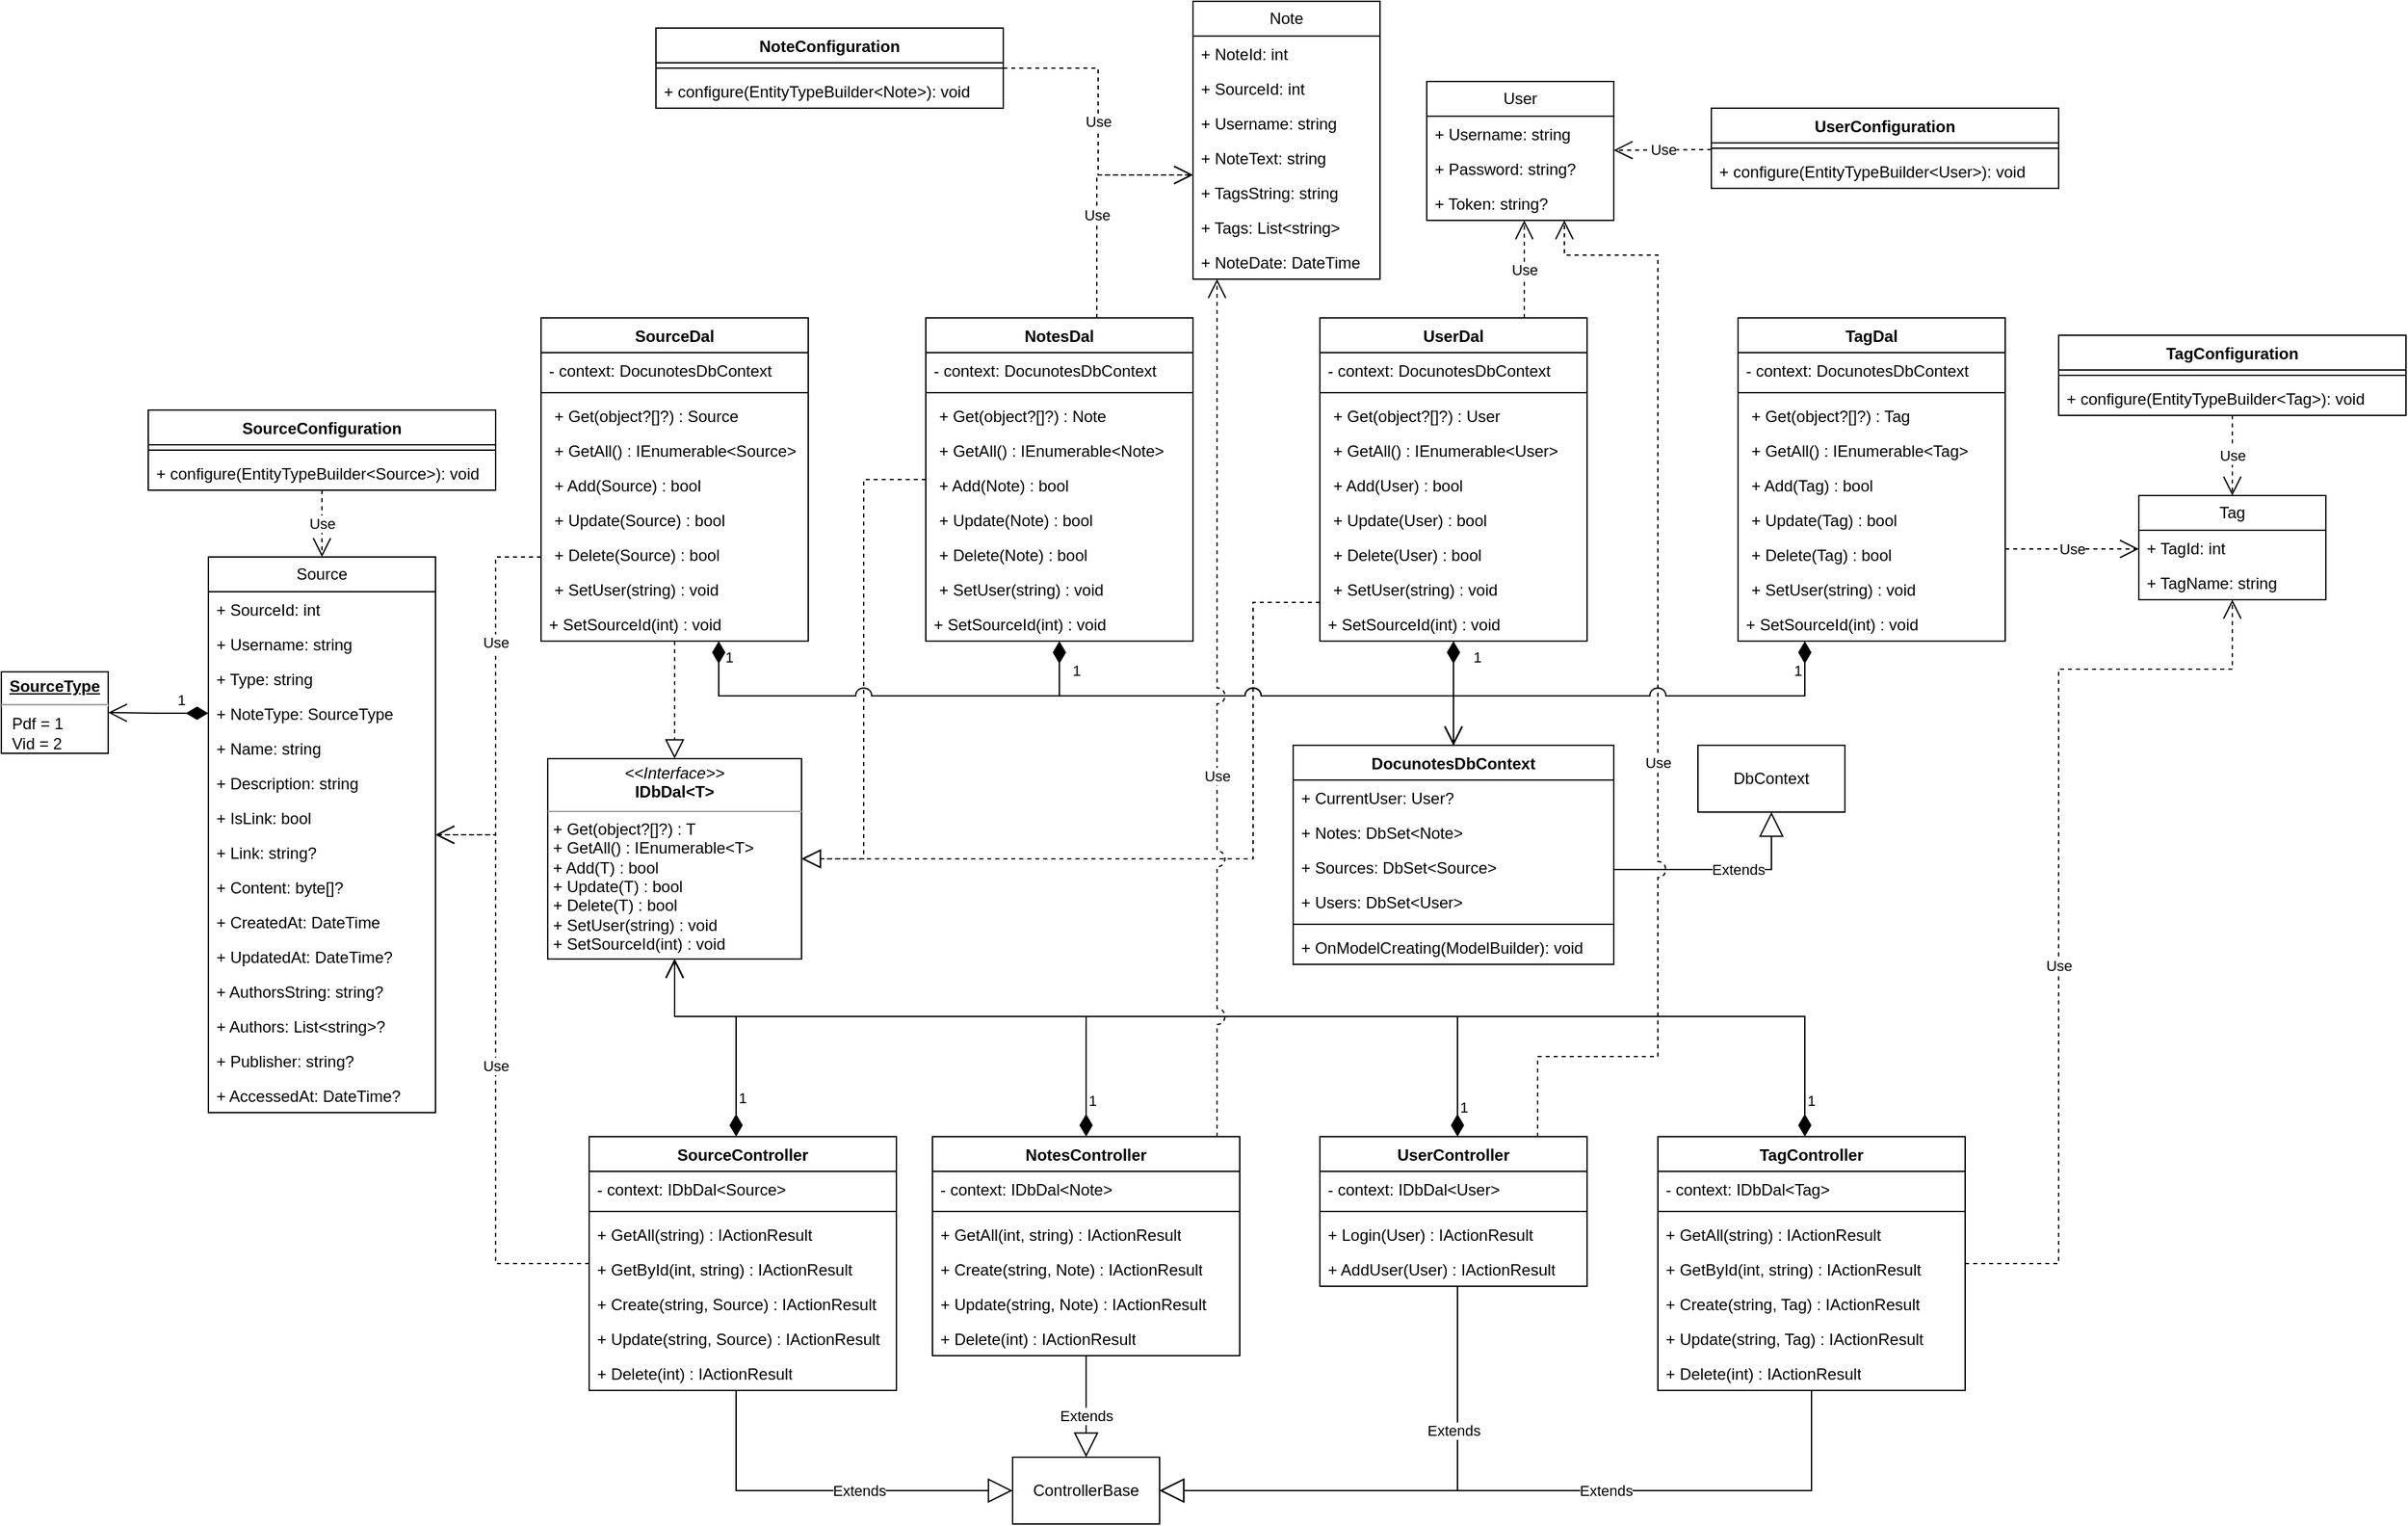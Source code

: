 <mxfile version="23.0.2" type="device" pages="3">
  <diagram id="C5RBs43oDa-KdzZeNtuy" name="Server">
    <mxGraphModel dx="1974" dy="-500" grid="1" gridSize="10" guides="1" tooltips="1" connect="1" arrows="1" fold="1" page="1" pageScale="1" pageWidth="827" pageHeight="1169" math="0" shadow="0">
      <root>
        <mxCell id="WIyWlLk6GJQsqaUBKTNV-0" />
        <mxCell id="WIyWlLk6GJQsqaUBKTNV-1" parent="WIyWlLk6GJQsqaUBKTNV-0" />
        <mxCell id="agEdRXNcoSYmF9dQdAtc-1" value="Note" style="swimlane;fontStyle=0;childLayout=stackLayout;horizontal=1;startSize=26;fillColor=none;horizontalStack=0;resizeParent=1;resizeParentMax=0;resizeLast=0;collapsible=1;marginBottom=0;whiteSpace=wrap;html=1;" parent="WIyWlLk6GJQsqaUBKTNV-1" vertex="1">
          <mxGeometry x="102" y="1180" width="140" height="208" as="geometry" />
        </mxCell>
        <mxCell id="agEdRXNcoSYmF9dQdAtc-2" value="+ NoteId: int" style="text;strokeColor=none;fillColor=none;align=left;verticalAlign=top;spacingLeft=4;spacingRight=4;overflow=hidden;rotatable=0;points=[[0,0.5],[1,0.5]];portConstraint=eastwest;whiteSpace=wrap;html=1;" parent="agEdRXNcoSYmF9dQdAtc-1" vertex="1">
          <mxGeometry y="26" width="140" height="26" as="geometry" />
        </mxCell>
        <mxCell id="agEdRXNcoSYmF9dQdAtc-3" value="+ SourceId: int" style="text;strokeColor=none;fillColor=none;align=left;verticalAlign=top;spacingLeft=4;spacingRight=4;overflow=hidden;rotatable=0;points=[[0,0.5],[1,0.5]];portConstraint=eastwest;whiteSpace=wrap;html=1;" parent="agEdRXNcoSYmF9dQdAtc-1" vertex="1">
          <mxGeometry y="52" width="140" height="26" as="geometry" />
        </mxCell>
        <mxCell id="agEdRXNcoSYmF9dQdAtc-4" value="+ Username: string" style="text;strokeColor=none;fillColor=none;align=left;verticalAlign=top;spacingLeft=4;spacingRight=4;overflow=hidden;rotatable=0;points=[[0,0.5],[1,0.5]];portConstraint=eastwest;whiteSpace=wrap;html=1;" parent="agEdRXNcoSYmF9dQdAtc-1" vertex="1">
          <mxGeometry y="78" width="140" height="26" as="geometry" />
        </mxCell>
        <mxCell id="agEdRXNcoSYmF9dQdAtc-34" value="+ NoteText: string" style="text;strokeColor=none;fillColor=none;align=left;verticalAlign=top;spacingLeft=4;spacingRight=4;overflow=hidden;rotatable=0;points=[[0,0.5],[1,0.5]];portConstraint=eastwest;whiteSpace=wrap;html=1;" parent="agEdRXNcoSYmF9dQdAtc-1" vertex="1">
          <mxGeometry y="104" width="140" height="26" as="geometry" />
        </mxCell>
        <mxCell id="agEdRXNcoSYmF9dQdAtc-35" value="+ TagsString: string" style="text;strokeColor=none;fillColor=none;align=left;verticalAlign=top;spacingLeft=4;spacingRight=4;overflow=hidden;rotatable=0;points=[[0,0.5],[1,0.5]];portConstraint=eastwest;whiteSpace=wrap;html=1;" parent="agEdRXNcoSYmF9dQdAtc-1" vertex="1">
          <mxGeometry y="130" width="140" height="26" as="geometry" />
        </mxCell>
        <mxCell id="agEdRXNcoSYmF9dQdAtc-36" value="+ Tags: List&amp;lt;string&amp;gt;" style="text;strokeColor=none;fillColor=none;align=left;verticalAlign=top;spacingLeft=4;spacingRight=4;overflow=hidden;rotatable=0;points=[[0,0.5],[1,0.5]];portConstraint=eastwest;whiteSpace=wrap;html=1;" parent="agEdRXNcoSYmF9dQdAtc-1" vertex="1">
          <mxGeometry y="156" width="140" height="26" as="geometry" />
        </mxCell>
        <mxCell id="agEdRXNcoSYmF9dQdAtc-37" value="+ NoteDate: DateTime" style="text;strokeColor=none;fillColor=none;align=left;verticalAlign=top;spacingLeft=4;spacingRight=4;overflow=hidden;rotatable=0;points=[[0,0.5],[1,0.5]];portConstraint=eastwest;whiteSpace=wrap;html=1;" parent="agEdRXNcoSYmF9dQdAtc-1" vertex="1">
          <mxGeometry y="182" width="140" height="26" as="geometry" />
        </mxCell>
        <mxCell id="agEdRXNcoSYmF9dQdAtc-5" value="Source" style="swimlane;fontStyle=0;childLayout=stackLayout;horizontal=1;startSize=26;fillColor=none;horizontalStack=0;resizeParent=1;resizeParentMax=0;resizeLast=0;collapsible=1;marginBottom=0;whiteSpace=wrap;html=1;" parent="WIyWlLk6GJQsqaUBKTNV-1" vertex="1">
          <mxGeometry x="-635" y="1596" width="170" height="416" as="geometry" />
        </mxCell>
        <mxCell id="agEdRXNcoSYmF9dQdAtc-6" value="+ SourceId: int" style="text;strokeColor=none;fillColor=none;align=left;verticalAlign=top;spacingLeft=4;spacingRight=4;overflow=hidden;rotatable=0;points=[[0,0.5],[1,0.5]];portConstraint=eastwest;whiteSpace=wrap;html=1;" parent="agEdRXNcoSYmF9dQdAtc-5" vertex="1">
          <mxGeometry y="26" width="170" height="26" as="geometry" />
        </mxCell>
        <mxCell id="agEdRXNcoSYmF9dQdAtc-7" value="+ Username: string" style="text;strokeColor=none;fillColor=none;align=left;verticalAlign=top;spacingLeft=4;spacingRight=4;overflow=hidden;rotatable=0;points=[[0,0.5],[1,0.5]];portConstraint=eastwest;whiteSpace=wrap;html=1;" parent="agEdRXNcoSYmF9dQdAtc-5" vertex="1">
          <mxGeometry y="52" width="170" height="26" as="geometry" />
        </mxCell>
        <mxCell id="agEdRXNcoSYmF9dQdAtc-8" value="+ Type: string" style="text;strokeColor=none;fillColor=none;align=left;verticalAlign=top;spacingLeft=4;spacingRight=4;overflow=hidden;rotatable=0;points=[[0,0.5],[1,0.5]];portConstraint=eastwest;whiteSpace=wrap;html=1;" parent="agEdRXNcoSYmF9dQdAtc-5" vertex="1">
          <mxGeometry y="78" width="170" height="26" as="geometry" />
        </mxCell>
        <mxCell id="agEdRXNcoSYmF9dQdAtc-38" value="+ NoteType: SourceType" style="text;strokeColor=none;fillColor=none;align=left;verticalAlign=top;spacingLeft=4;spacingRight=4;overflow=hidden;rotatable=0;points=[[0,0.5],[1,0.5]];portConstraint=eastwest;whiteSpace=wrap;html=1;" parent="agEdRXNcoSYmF9dQdAtc-5" vertex="1">
          <mxGeometry y="104" width="170" height="26" as="geometry" />
        </mxCell>
        <mxCell id="agEdRXNcoSYmF9dQdAtc-39" value="+ Name: string" style="text;strokeColor=none;fillColor=none;align=left;verticalAlign=top;spacingLeft=4;spacingRight=4;overflow=hidden;rotatable=0;points=[[0,0.5],[1,0.5]];portConstraint=eastwest;whiteSpace=wrap;html=1;" parent="agEdRXNcoSYmF9dQdAtc-5" vertex="1">
          <mxGeometry y="130" width="170" height="26" as="geometry" />
        </mxCell>
        <mxCell id="agEdRXNcoSYmF9dQdAtc-40" value="+ Description: string" style="text;strokeColor=none;fillColor=none;align=left;verticalAlign=top;spacingLeft=4;spacingRight=4;overflow=hidden;rotatable=0;points=[[0,0.5],[1,0.5]];portConstraint=eastwest;whiteSpace=wrap;html=1;" parent="agEdRXNcoSYmF9dQdAtc-5" vertex="1">
          <mxGeometry y="156" width="170" height="26" as="geometry" />
        </mxCell>
        <mxCell id="agEdRXNcoSYmF9dQdAtc-41" value="+ IsLink: bool" style="text;strokeColor=none;fillColor=none;align=left;verticalAlign=top;spacingLeft=4;spacingRight=4;overflow=hidden;rotatable=0;points=[[0,0.5],[1,0.5]];portConstraint=eastwest;whiteSpace=wrap;html=1;" parent="agEdRXNcoSYmF9dQdAtc-5" vertex="1">
          <mxGeometry y="182" width="170" height="26" as="geometry" />
        </mxCell>
        <mxCell id="agEdRXNcoSYmF9dQdAtc-42" value="+ Link: string?" style="text;strokeColor=none;fillColor=none;align=left;verticalAlign=top;spacingLeft=4;spacingRight=4;overflow=hidden;rotatable=0;points=[[0,0.5],[1,0.5]];portConstraint=eastwest;whiteSpace=wrap;html=1;" parent="agEdRXNcoSYmF9dQdAtc-5" vertex="1">
          <mxGeometry y="208" width="170" height="26" as="geometry" />
        </mxCell>
        <mxCell id="agEdRXNcoSYmF9dQdAtc-43" value="+ Content: byte[]?" style="text;strokeColor=none;fillColor=none;align=left;verticalAlign=top;spacingLeft=4;spacingRight=4;overflow=hidden;rotatable=0;points=[[0,0.5],[1,0.5]];portConstraint=eastwest;whiteSpace=wrap;html=1;" parent="agEdRXNcoSYmF9dQdAtc-5" vertex="1">
          <mxGeometry y="234" width="170" height="26" as="geometry" />
        </mxCell>
        <mxCell id="agEdRXNcoSYmF9dQdAtc-44" value="+ CreatedAt: DateTime" style="text;strokeColor=none;fillColor=none;align=left;verticalAlign=top;spacingLeft=4;spacingRight=4;overflow=hidden;rotatable=0;points=[[0,0.5],[1,0.5]];portConstraint=eastwest;whiteSpace=wrap;html=1;" parent="agEdRXNcoSYmF9dQdAtc-5" vertex="1">
          <mxGeometry y="260" width="170" height="26" as="geometry" />
        </mxCell>
        <mxCell id="agEdRXNcoSYmF9dQdAtc-45" value="+ UpdatedAt: DateTime?" style="text;strokeColor=none;fillColor=none;align=left;verticalAlign=top;spacingLeft=4;spacingRight=4;overflow=hidden;rotatable=0;points=[[0,0.5],[1,0.5]];portConstraint=eastwest;whiteSpace=wrap;html=1;" parent="agEdRXNcoSYmF9dQdAtc-5" vertex="1">
          <mxGeometry y="286" width="170" height="26" as="geometry" />
        </mxCell>
        <mxCell id="agEdRXNcoSYmF9dQdAtc-46" value="+ AuthorsString: string?" style="text;strokeColor=none;fillColor=none;align=left;verticalAlign=top;spacingLeft=4;spacingRight=4;overflow=hidden;rotatable=0;points=[[0,0.5],[1,0.5]];portConstraint=eastwest;whiteSpace=wrap;html=1;" parent="agEdRXNcoSYmF9dQdAtc-5" vertex="1">
          <mxGeometry y="312" width="170" height="26" as="geometry" />
        </mxCell>
        <mxCell id="agEdRXNcoSYmF9dQdAtc-47" value="+ Authors: List&amp;lt;string&amp;gt;?" style="text;strokeColor=none;fillColor=none;align=left;verticalAlign=top;spacingLeft=4;spacingRight=4;overflow=hidden;rotatable=0;points=[[0,0.5],[1,0.5]];portConstraint=eastwest;whiteSpace=wrap;html=1;" parent="agEdRXNcoSYmF9dQdAtc-5" vertex="1">
          <mxGeometry y="338" width="170" height="26" as="geometry" />
        </mxCell>
        <mxCell id="agEdRXNcoSYmF9dQdAtc-48" value="+ Publisher: string?" style="text;strokeColor=none;fillColor=none;align=left;verticalAlign=top;spacingLeft=4;spacingRight=4;overflow=hidden;rotatable=0;points=[[0,0.5],[1,0.5]];portConstraint=eastwest;whiteSpace=wrap;html=1;" parent="agEdRXNcoSYmF9dQdAtc-5" vertex="1">
          <mxGeometry y="364" width="170" height="26" as="geometry" />
        </mxCell>
        <mxCell id="agEdRXNcoSYmF9dQdAtc-49" value="+ AccessedAt: DateTime?" style="text;strokeColor=none;fillColor=none;align=left;verticalAlign=top;spacingLeft=4;spacingRight=4;overflow=hidden;rotatable=0;points=[[0,0.5],[1,0.5]];portConstraint=eastwest;whiteSpace=wrap;html=1;" parent="agEdRXNcoSYmF9dQdAtc-5" vertex="1">
          <mxGeometry y="390" width="170" height="26" as="geometry" />
        </mxCell>
        <mxCell id="agEdRXNcoSYmF9dQdAtc-9" value="User" style="swimlane;fontStyle=0;childLayout=stackLayout;horizontal=1;startSize=26;fillColor=none;horizontalStack=0;resizeParent=1;resizeParentMax=0;resizeLast=0;collapsible=1;marginBottom=0;whiteSpace=wrap;html=1;" parent="WIyWlLk6GJQsqaUBKTNV-1" vertex="1">
          <mxGeometry x="277" y="1240" width="140" height="104" as="geometry" />
        </mxCell>
        <mxCell id="agEdRXNcoSYmF9dQdAtc-10" value="+ Username: string" style="text;strokeColor=none;fillColor=none;align=left;verticalAlign=top;spacingLeft=4;spacingRight=4;overflow=hidden;rotatable=0;points=[[0,0.5],[1,0.5]];portConstraint=eastwest;whiteSpace=wrap;html=1;" parent="agEdRXNcoSYmF9dQdAtc-9" vertex="1">
          <mxGeometry y="26" width="140" height="26" as="geometry" />
        </mxCell>
        <mxCell id="agEdRXNcoSYmF9dQdAtc-11" value="+ Password: string?" style="text;strokeColor=none;fillColor=none;align=left;verticalAlign=top;spacingLeft=4;spacingRight=4;overflow=hidden;rotatable=0;points=[[0,0.5],[1,0.5]];portConstraint=eastwest;whiteSpace=wrap;html=1;" parent="agEdRXNcoSYmF9dQdAtc-9" vertex="1">
          <mxGeometry y="52" width="140" height="26" as="geometry" />
        </mxCell>
        <mxCell id="agEdRXNcoSYmF9dQdAtc-12" value="+ Token: string?" style="text;strokeColor=none;fillColor=none;align=left;verticalAlign=top;spacingLeft=4;spacingRight=4;overflow=hidden;rotatable=0;points=[[0,0.5],[1,0.5]];portConstraint=eastwest;whiteSpace=wrap;html=1;" parent="agEdRXNcoSYmF9dQdAtc-9" vertex="1">
          <mxGeometry y="78" width="140" height="26" as="geometry" />
        </mxCell>
        <mxCell id="agEdRXNcoSYmF9dQdAtc-21" value="NoteConfiguration" style="swimlane;fontStyle=1;align=center;verticalAlign=top;childLayout=stackLayout;horizontal=1;startSize=26;horizontalStack=0;resizeParent=1;resizeParentMax=0;resizeLast=0;collapsible=1;marginBottom=0;whiteSpace=wrap;html=1;" parent="WIyWlLk6GJQsqaUBKTNV-1" vertex="1">
          <mxGeometry x="-300" y="1200" width="260" height="60" as="geometry" />
        </mxCell>
        <mxCell id="agEdRXNcoSYmF9dQdAtc-23" value="" style="line;strokeWidth=1;fillColor=none;align=left;verticalAlign=middle;spacingTop=-1;spacingLeft=3;spacingRight=3;rotatable=0;labelPosition=right;points=[];portConstraint=eastwest;strokeColor=inherit;" parent="agEdRXNcoSYmF9dQdAtc-21" vertex="1">
          <mxGeometry y="26" width="260" height="8" as="geometry" />
        </mxCell>
        <mxCell id="agEdRXNcoSYmF9dQdAtc-24" value="+ configure(EntityTypeBuilder&amp;lt;Note&amp;gt;): void" style="text;strokeColor=none;fillColor=none;align=left;verticalAlign=top;spacingLeft=4;spacingRight=4;overflow=hidden;rotatable=0;points=[[0,0.5],[1,0.5]];portConstraint=eastwest;whiteSpace=wrap;html=1;" parent="agEdRXNcoSYmF9dQdAtc-21" vertex="1">
          <mxGeometry y="34" width="260" height="26" as="geometry" />
        </mxCell>
        <mxCell id="agEdRXNcoSYmF9dQdAtc-25" value="Use" style="endArrow=open;endSize=12;dashed=1;html=1;rounded=0;edgeStyle=orthogonalEdgeStyle;" parent="WIyWlLk6GJQsqaUBKTNV-1" source="agEdRXNcoSYmF9dQdAtc-21" target="agEdRXNcoSYmF9dQdAtc-1" edge="1">
          <mxGeometry width="160" relative="1" as="geometry">
            <mxPoint x="-32" y="582" as="sourcePoint" />
            <mxPoint x="128" y="582" as="targetPoint" />
            <Array as="points">
              <mxPoint x="31" y="1230" />
              <mxPoint x="31" y="1310" />
            </Array>
          </mxGeometry>
        </mxCell>
        <mxCell id="agEdRXNcoSYmF9dQdAtc-26" value="Use" style="endArrow=open;endSize=12;dashed=1;html=1;rounded=0;" parent="WIyWlLk6GJQsqaUBKTNV-1" source="agEdRXNcoSYmF9dQdAtc-28" target="agEdRXNcoSYmF9dQdAtc-5" edge="1">
          <mxGeometry width="160" relative="1" as="geometry">
            <mxPoint x="-372" y="484" as="sourcePoint" />
            <mxPoint x="-372" y="538" as="targetPoint" />
          </mxGeometry>
        </mxCell>
        <mxCell id="agEdRXNcoSYmF9dQdAtc-27" value="Use" style="endArrow=open;endSize=12;dashed=1;html=1;rounded=0;" parent="WIyWlLk6GJQsqaUBKTNV-1" source="agEdRXNcoSYmF9dQdAtc-31" target="agEdRXNcoSYmF9dQdAtc-9" edge="1">
          <mxGeometry width="160" relative="1" as="geometry">
            <mxPoint x="220" y="1322" as="sourcePoint" />
            <mxPoint x="220" y="1376" as="targetPoint" />
          </mxGeometry>
        </mxCell>
        <mxCell id="agEdRXNcoSYmF9dQdAtc-28" value="SourceConfiguration" style="swimlane;fontStyle=1;align=center;verticalAlign=top;childLayout=stackLayout;horizontal=1;startSize=26;horizontalStack=0;resizeParent=1;resizeParentMax=0;resizeLast=0;collapsible=1;marginBottom=0;whiteSpace=wrap;html=1;" parent="WIyWlLk6GJQsqaUBKTNV-1" vertex="1">
          <mxGeometry x="-680" y="1486" width="260" height="60" as="geometry" />
        </mxCell>
        <mxCell id="agEdRXNcoSYmF9dQdAtc-29" value="" style="line;strokeWidth=1;fillColor=none;align=left;verticalAlign=middle;spacingTop=-1;spacingLeft=3;spacingRight=3;rotatable=0;labelPosition=right;points=[];portConstraint=eastwest;strokeColor=inherit;" parent="agEdRXNcoSYmF9dQdAtc-28" vertex="1">
          <mxGeometry y="26" width="260" height="8" as="geometry" />
        </mxCell>
        <mxCell id="agEdRXNcoSYmF9dQdAtc-30" value="+ configure(EntityTypeBuilder&amp;lt;Source&amp;gt;): void" style="text;strokeColor=none;fillColor=none;align=left;verticalAlign=top;spacingLeft=4;spacingRight=4;overflow=hidden;rotatable=0;points=[[0,0.5],[1,0.5]];portConstraint=eastwest;whiteSpace=wrap;html=1;" parent="agEdRXNcoSYmF9dQdAtc-28" vertex="1">
          <mxGeometry y="34" width="260" height="26" as="geometry" />
        </mxCell>
        <mxCell id="agEdRXNcoSYmF9dQdAtc-31" value="UserConfiguration" style="swimlane;fontStyle=1;align=center;verticalAlign=top;childLayout=stackLayout;horizontal=1;startSize=26;horizontalStack=0;resizeParent=1;resizeParentMax=0;resizeLast=0;collapsible=1;marginBottom=0;whiteSpace=wrap;html=1;" parent="WIyWlLk6GJQsqaUBKTNV-1" vertex="1">
          <mxGeometry x="490" y="1260" width="260" height="60" as="geometry" />
        </mxCell>
        <mxCell id="agEdRXNcoSYmF9dQdAtc-32" value="" style="line;strokeWidth=1;fillColor=none;align=left;verticalAlign=middle;spacingTop=-1;spacingLeft=3;spacingRight=3;rotatable=0;labelPosition=right;points=[];portConstraint=eastwest;strokeColor=inherit;" parent="agEdRXNcoSYmF9dQdAtc-31" vertex="1">
          <mxGeometry y="26" width="260" height="8" as="geometry" />
        </mxCell>
        <mxCell id="agEdRXNcoSYmF9dQdAtc-33" value="+ configure(EntityTypeBuilder&amp;lt;User&amp;gt;): void" style="text;strokeColor=none;fillColor=none;align=left;verticalAlign=top;spacingLeft=4;spacingRight=4;overflow=hidden;rotatable=0;points=[[0,0.5],[1,0.5]];portConstraint=eastwest;whiteSpace=wrap;html=1;" parent="agEdRXNcoSYmF9dQdAtc-31" vertex="1">
          <mxGeometry y="34" width="260" height="26" as="geometry" />
        </mxCell>
        <mxCell id="agEdRXNcoSYmF9dQdAtc-50" value="&lt;p style=&quot;margin:0px;margin-top:4px;text-align:center;text-decoration:underline;&quot;&gt;&lt;b&gt;SourceType&lt;/b&gt;&lt;/p&gt;&lt;hr&gt;&lt;p style=&quot;margin:0px;margin-left:8px;&quot;&gt;Pdf = 1&lt;/p&gt;&lt;p style=&quot;margin:0px;margin-left:8px;&quot;&gt;Vid = 2&lt;/p&gt;" style="verticalAlign=top;align=left;overflow=fill;fontSize=12;fontFamily=Helvetica;html=1;whiteSpace=wrap;" parent="WIyWlLk6GJQsqaUBKTNV-1" vertex="1">
          <mxGeometry x="-790" y="1682" width="80" height="61" as="geometry" />
        </mxCell>
        <mxCell id="agEdRXNcoSYmF9dQdAtc-51" value="1" style="endArrow=open;html=1;endSize=12;startArrow=diamondThin;startSize=14;startFill=1;edgeStyle=orthogonalEdgeStyle;align=left;verticalAlign=bottom;rounded=0;" parent="WIyWlLk6GJQsqaUBKTNV-1" source="agEdRXNcoSYmF9dQdAtc-38" target="agEdRXNcoSYmF9dQdAtc-50" edge="1">
          <mxGeometry x="-0.338" y="-1" relative="1" as="geometry">
            <mxPoint x="-492" y="778" as="sourcePoint" />
            <mxPoint x="-332" y="778" as="targetPoint" />
            <mxPoint as="offset" />
          </mxGeometry>
        </mxCell>
        <mxCell id="agEdRXNcoSYmF9dQdAtc-52" value="&lt;p style=&quot;margin:0px;margin-top:4px;text-align:center;&quot;&gt;&lt;i&gt;&amp;lt;&amp;lt;Interface&amp;gt;&amp;gt;&lt;/i&gt;&lt;br&gt;&lt;b&gt;IDbDal&amp;lt;T&amp;gt;&lt;/b&gt;&lt;/p&gt;&lt;hr size=&quot;1&quot;&gt;&lt;p style=&quot;margin:0px;margin-left:4px;&quot;&gt;+ Get(object?[]?) : T&lt;/p&gt;&lt;p style=&quot;margin:0px;margin-left:4px;&quot;&gt;+ GetAll() :&amp;nbsp;IEnumerable&amp;lt;T&amp;gt;&lt;/p&gt;&lt;p style=&quot;margin:0px;margin-left:4px;&quot;&gt;+ Add(T) : bool&lt;/p&gt;&lt;p style=&quot;margin:0px;margin-left:4px;&quot;&gt;+ Update(T) : bool&lt;/p&gt;&lt;p style=&quot;margin:0px;margin-left:4px;&quot;&gt;+ Delete(T) : bool&lt;/p&gt;&lt;p style=&quot;margin:0px;margin-left:4px;&quot;&gt;+ SetUser(string) : void&lt;/p&gt;&lt;p style=&quot;margin:0px;margin-left:4px;&quot;&gt;+ SetSourceId(int) : void&lt;/p&gt;" style="verticalAlign=top;align=left;overflow=fill;fontSize=12;fontFamily=Helvetica;html=1;whiteSpace=wrap;" parent="WIyWlLk6GJQsqaUBKTNV-1" vertex="1">
          <mxGeometry x="-381" y="1747" width="190" height="150" as="geometry" />
        </mxCell>
        <mxCell id="agEdRXNcoSYmF9dQdAtc-61" value="SourceDal" style="swimlane;fontStyle=1;align=center;verticalAlign=top;childLayout=stackLayout;horizontal=1;startSize=26;horizontalStack=0;resizeParent=1;resizeParentMax=0;resizeLast=0;collapsible=1;marginBottom=0;whiteSpace=wrap;html=1;" parent="WIyWlLk6GJQsqaUBKTNV-1" vertex="1">
          <mxGeometry x="-386" y="1417" width="200" height="242" as="geometry" />
        </mxCell>
        <mxCell id="agEdRXNcoSYmF9dQdAtc-62" value="- context:&amp;nbsp;DocunotesDbContext" style="text;strokeColor=none;fillColor=none;align=left;verticalAlign=top;spacingLeft=4;spacingRight=4;overflow=hidden;rotatable=0;points=[[0,0.5],[1,0.5]];portConstraint=eastwest;whiteSpace=wrap;html=1;" parent="agEdRXNcoSYmF9dQdAtc-61" vertex="1">
          <mxGeometry y="26" width="200" height="26" as="geometry" />
        </mxCell>
        <mxCell id="agEdRXNcoSYmF9dQdAtc-63" value="" style="line;strokeWidth=1;fillColor=none;align=left;verticalAlign=middle;spacingTop=-1;spacingLeft=3;spacingRight=3;rotatable=0;labelPosition=right;points=[];portConstraint=eastwest;strokeColor=inherit;" parent="agEdRXNcoSYmF9dQdAtc-61" vertex="1">
          <mxGeometry y="52" width="200" height="8" as="geometry" />
        </mxCell>
        <mxCell id="agEdRXNcoSYmF9dQdAtc-64" value="&lt;p style=&quot;border-color: var(--border-color); margin: 0px 0px 0px 4px;&quot;&gt;&lt;span style=&quot;background-color: initial;&quot;&gt;+ Get(object?[]?) : Source&lt;/span&gt;&lt;br&gt;&lt;/p&gt;" style="text;strokeColor=none;fillColor=none;align=left;verticalAlign=top;spacingLeft=4;spacingRight=4;overflow=hidden;rotatable=0;points=[[0,0.5],[1,0.5]];portConstraint=eastwest;whiteSpace=wrap;html=1;" parent="agEdRXNcoSYmF9dQdAtc-61" vertex="1">
          <mxGeometry y="60" width="200" height="26" as="geometry" />
        </mxCell>
        <mxCell id="agEdRXNcoSYmF9dQdAtc-66" value="&lt;p style=&quot;border-color: var(--border-color); margin: 0px 0px 0px 4px;&quot;&gt;+ GetAll() :&amp;nbsp;IEnumerable&amp;lt;Source&amp;gt;&lt;/p&gt;" style="text;strokeColor=none;fillColor=none;align=left;verticalAlign=top;spacingLeft=4;spacingRight=4;overflow=hidden;rotatable=0;points=[[0,0.5],[1,0.5]];portConstraint=eastwest;whiteSpace=wrap;html=1;" parent="agEdRXNcoSYmF9dQdAtc-61" vertex="1">
          <mxGeometry y="86" width="200" height="26" as="geometry" />
        </mxCell>
        <mxCell id="agEdRXNcoSYmF9dQdAtc-67" value="&lt;p style=&quot;border-color: var(--border-color); margin: 0px 0px 0px 4px;&quot;&gt;+ Add(Source) : bool&lt;/p&gt;" style="text;strokeColor=none;fillColor=none;align=left;verticalAlign=top;spacingLeft=4;spacingRight=4;overflow=hidden;rotatable=0;points=[[0,0.5],[1,0.5]];portConstraint=eastwest;whiteSpace=wrap;html=1;" parent="agEdRXNcoSYmF9dQdAtc-61" vertex="1">
          <mxGeometry y="112" width="200" height="26" as="geometry" />
        </mxCell>
        <mxCell id="agEdRXNcoSYmF9dQdAtc-68" value="&lt;p style=&quot;border-color: var(--border-color); margin: 0px 0px 0px 4px;&quot;&gt;+ Update(Source) : bool&lt;/p&gt;" style="text;strokeColor=none;fillColor=none;align=left;verticalAlign=top;spacingLeft=4;spacingRight=4;overflow=hidden;rotatable=0;points=[[0,0.5],[1,0.5]];portConstraint=eastwest;whiteSpace=wrap;html=1;" parent="agEdRXNcoSYmF9dQdAtc-61" vertex="1">
          <mxGeometry y="138" width="200" height="26" as="geometry" />
        </mxCell>
        <mxCell id="agEdRXNcoSYmF9dQdAtc-69" value="&lt;p style=&quot;border-color: var(--border-color); margin: 0px 0px 0px 4px;&quot;&gt;+ Delete(Source) : bool&lt;/p&gt;" style="text;strokeColor=none;fillColor=none;align=left;verticalAlign=top;spacingLeft=4;spacingRight=4;overflow=hidden;rotatable=0;points=[[0,0.5],[1,0.5]];portConstraint=eastwest;whiteSpace=wrap;html=1;" parent="agEdRXNcoSYmF9dQdAtc-61" vertex="1">
          <mxGeometry y="164" width="200" height="26" as="geometry" />
        </mxCell>
        <mxCell id="agEdRXNcoSYmF9dQdAtc-70" value="&lt;p style=&quot;border-color: var(--border-color); margin: 0px 0px 0px 4px;&quot;&gt;+ SetUser(string) : void&lt;/p&gt;" style="text;strokeColor=none;fillColor=none;align=left;verticalAlign=top;spacingLeft=4;spacingRight=4;overflow=hidden;rotatable=0;points=[[0,0.5],[1,0.5]];portConstraint=eastwest;whiteSpace=wrap;html=1;" parent="agEdRXNcoSYmF9dQdAtc-61" vertex="1">
          <mxGeometry y="190" width="200" height="26" as="geometry" />
        </mxCell>
        <mxCell id="agEdRXNcoSYmF9dQdAtc-71" value="+ SetSourceId(int) : void" style="text;strokeColor=none;fillColor=none;align=left;verticalAlign=top;spacingLeft=4;spacingRight=4;overflow=hidden;rotatable=0;points=[[0,0.5],[1,0.5]];portConstraint=eastwest;whiteSpace=wrap;html=1;" parent="agEdRXNcoSYmF9dQdAtc-61" vertex="1">
          <mxGeometry y="216" width="200" height="26" as="geometry" />
        </mxCell>
        <mxCell id="agEdRXNcoSYmF9dQdAtc-65" value="" style="endArrow=block;dashed=1;endFill=0;endSize=12;html=1;rounded=0;edgeStyle=elbowEdgeStyle;" parent="WIyWlLk6GJQsqaUBKTNV-1" source="agEdRXNcoSYmF9dQdAtc-61" target="agEdRXNcoSYmF9dQdAtc-52" edge="1">
          <mxGeometry width="160" relative="1" as="geometry">
            <mxPoint x="-283" y="1650" as="sourcePoint" />
            <mxPoint x="-123" y="1650" as="targetPoint" />
          </mxGeometry>
        </mxCell>
        <mxCell id="agEdRXNcoSYmF9dQdAtc-72" value="NotesDal" style="swimlane;fontStyle=1;align=center;verticalAlign=top;childLayout=stackLayout;horizontal=1;startSize=26;horizontalStack=0;resizeParent=1;resizeParentMax=0;resizeLast=0;collapsible=1;marginBottom=0;whiteSpace=wrap;html=1;" parent="WIyWlLk6GJQsqaUBKTNV-1" vertex="1">
          <mxGeometry x="-98" y="1417" width="200" height="242" as="geometry" />
        </mxCell>
        <mxCell id="agEdRXNcoSYmF9dQdAtc-73" value="- context:&amp;nbsp;DocunotesDbContext" style="text;strokeColor=none;fillColor=none;align=left;verticalAlign=top;spacingLeft=4;spacingRight=4;overflow=hidden;rotatable=0;points=[[0,0.5],[1,0.5]];portConstraint=eastwest;whiteSpace=wrap;html=1;" parent="agEdRXNcoSYmF9dQdAtc-72" vertex="1">
          <mxGeometry y="26" width="200" height="26" as="geometry" />
        </mxCell>
        <mxCell id="agEdRXNcoSYmF9dQdAtc-74" value="" style="line;strokeWidth=1;fillColor=none;align=left;verticalAlign=middle;spacingTop=-1;spacingLeft=3;spacingRight=3;rotatable=0;labelPosition=right;points=[];portConstraint=eastwest;strokeColor=inherit;" parent="agEdRXNcoSYmF9dQdAtc-72" vertex="1">
          <mxGeometry y="52" width="200" height="8" as="geometry" />
        </mxCell>
        <mxCell id="agEdRXNcoSYmF9dQdAtc-75" value="&lt;p style=&quot;border-color: var(--border-color); margin: 0px 0px 0px 4px;&quot;&gt;&lt;span style=&quot;background-color: initial;&quot;&gt;+ Get(object?[]?) : Note&lt;/span&gt;&lt;br&gt;&lt;/p&gt;" style="text;strokeColor=none;fillColor=none;align=left;verticalAlign=top;spacingLeft=4;spacingRight=4;overflow=hidden;rotatable=0;points=[[0,0.5],[1,0.5]];portConstraint=eastwest;whiteSpace=wrap;html=1;" parent="agEdRXNcoSYmF9dQdAtc-72" vertex="1">
          <mxGeometry y="60" width="200" height="26" as="geometry" />
        </mxCell>
        <mxCell id="agEdRXNcoSYmF9dQdAtc-76" value="&lt;p style=&quot;border-color: var(--border-color); margin: 0px 0px 0px 4px;&quot;&gt;+ GetAll() :&amp;nbsp;IEnumerable&amp;lt;Note&amp;gt;&lt;/p&gt;" style="text;strokeColor=none;fillColor=none;align=left;verticalAlign=top;spacingLeft=4;spacingRight=4;overflow=hidden;rotatable=0;points=[[0,0.5],[1,0.5]];portConstraint=eastwest;whiteSpace=wrap;html=1;" parent="agEdRXNcoSYmF9dQdAtc-72" vertex="1">
          <mxGeometry y="86" width="200" height="26" as="geometry" />
        </mxCell>
        <mxCell id="agEdRXNcoSYmF9dQdAtc-77" value="&lt;p style=&quot;border-color: var(--border-color); margin: 0px 0px 0px 4px;&quot;&gt;+ Add(Note) : bool&lt;/p&gt;" style="text;strokeColor=none;fillColor=none;align=left;verticalAlign=top;spacingLeft=4;spacingRight=4;overflow=hidden;rotatable=0;points=[[0,0.5],[1,0.5]];portConstraint=eastwest;whiteSpace=wrap;html=1;" parent="agEdRXNcoSYmF9dQdAtc-72" vertex="1">
          <mxGeometry y="112" width="200" height="26" as="geometry" />
        </mxCell>
        <mxCell id="agEdRXNcoSYmF9dQdAtc-78" value="&lt;p style=&quot;border-color: var(--border-color); margin: 0px 0px 0px 4px;&quot;&gt;+ Update(Note) : bool&lt;/p&gt;" style="text;strokeColor=none;fillColor=none;align=left;verticalAlign=top;spacingLeft=4;spacingRight=4;overflow=hidden;rotatable=0;points=[[0,0.5],[1,0.5]];portConstraint=eastwest;whiteSpace=wrap;html=1;" parent="agEdRXNcoSYmF9dQdAtc-72" vertex="1">
          <mxGeometry y="138" width="200" height="26" as="geometry" />
        </mxCell>
        <mxCell id="agEdRXNcoSYmF9dQdAtc-79" value="&lt;p style=&quot;border-color: var(--border-color); margin: 0px 0px 0px 4px;&quot;&gt;+ Delete(Note) : bool&lt;/p&gt;" style="text;strokeColor=none;fillColor=none;align=left;verticalAlign=top;spacingLeft=4;spacingRight=4;overflow=hidden;rotatable=0;points=[[0,0.5],[1,0.5]];portConstraint=eastwest;whiteSpace=wrap;html=1;" parent="agEdRXNcoSYmF9dQdAtc-72" vertex="1">
          <mxGeometry y="164" width="200" height="26" as="geometry" />
        </mxCell>
        <mxCell id="agEdRXNcoSYmF9dQdAtc-80" value="&lt;p style=&quot;border-color: var(--border-color); margin: 0px 0px 0px 4px;&quot;&gt;+ SetUser(string) : void&lt;/p&gt;" style="text;strokeColor=none;fillColor=none;align=left;verticalAlign=top;spacingLeft=4;spacingRight=4;overflow=hidden;rotatable=0;points=[[0,0.5],[1,0.5]];portConstraint=eastwest;whiteSpace=wrap;html=1;" parent="agEdRXNcoSYmF9dQdAtc-72" vertex="1">
          <mxGeometry y="190" width="200" height="26" as="geometry" />
        </mxCell>
        <mxCell id="agEdRXNcoSYmF9dQdAtc-81" value="+ SetSourceId(int) : void" style="text;strokeColor=none;fillColor=none;align=left;verticalAlign=top;spacingLeft=4;spacingRight=4;overflow=hidden;rotatable=0;points=[[0,0.5],[1,0.5]];portConstraint=eastwest;whiteSpace=wrap;html=1;" parent="agEdRXNcoSYmF9dQdAtc-72" vertex="1">
          <mxGeometry y="216" width="200" height="26" as="geometry" />
        </mxCell>
        <mxCell id="agEdRXNcoSYmF9dQdAtc-82" value="UserDal" style="swimlane;fontStyle=1;align=center;verticalAlign=top;childLayout=stackLayout;horizontal=1;startSize=26;horizontalStack=0;resizeParent=1;resizeParentMax=0;resizeLast=0;collapsible=1;marginBottom=0;whiteSpace=wrap;html=1;" parent="WIyWlLk6GJQsqaUBKTNV-1" vertex="1">
          <mxGeometry x="197" y="1417" width="200" height="242" as="geometry" />
        </mxCell>
        <mxCell id="agEdRXNcoSYmF9dQdAtc-83" value="- context:&amp;nbsp;DocunotesDbContext" style="text;strokeColor=none;fillColor=none;align=left;verticalAlign=top;spacingLeft=4;spacingRight=4;overflow=hidden;rotatable=0;points=[[0,0.5],[1,0.5]];portConstraint=eastwest;whiteSpace=wrap;html=1;" parent="agEdRXNcoSYmF9dQdAtc-82" vertex="1">
          <mxGeometry y="26" width="200" height="26" as="geometry" />
        </mxCell>
        <mxCell id="agEdRXNcoSYmF9dQdAtc-84" value="" style="line;strokeWidth=1;fillColor=none;align=left;verticalAlign=middle;spacingTop=-1;spacingLeft=3;spacingRight=3;rotatable=0;labelPosition=right;points=[];portConstraint=eastwest;strokeColor=inherit;" parent="agEdRXNcoSYmF9dQdAtc-82" vertex="1">
          <mxGeometry y="52" width="200" height="8" as="geometry" />
        </mxCell>
        <mxCell id="agEdRXNcoSYmF9dQdAtc-85" value="&lt;p style=&quot;border-color: var(--border-color); margin: 0px 0px 0px 4px;&quot;&gt;&lt;span style=&quot;background-color: initial;&quot;&gt;+ Get(object?[]?) : User&lt;/span&gt;&lt;br&gt;&lt;/p&gt;" style="text;strokeColor=none;fillColor=none;align=left;verticalAlign=top;spacingLeft=4;spacingRight=4;overflow=hidden;rotatable=0;points=[[0,0.5],[1,0.5]];portConstraint=eastwest;whiteSpace=wrap;html=1;" parent="agEdRXNcoSYmF9dQdAtc-82" vertex="1">
          <mxGeometry y="60" width="200" height="26" as="geometry" />
        </mxCell>
        <mxCell id="agEdRXNcoSYmF9dQdAtc-86" value="&lt;p style=&quot;border-color: var(--border-color); margin: 0px 0px 0px 4px;&quot;&gt;+ GetAll() :&amp;nbsp;IEnumerable&amp;lt;User&amp;gt;&lt;/p&gt;" style="text;strokeColor=none;fillColor=none;align=left;verticalAlign=top;spacingLeft=4;spacingRight=4;overflow=hidden;rotatable=0;points=[[0,0.5],[1,0.5]];portConstraint=eastwest;whiteSpace=wrap;html=1;" parent="agEdRXNcoSYmF9dQdAtc-82" vertex="1">
          <mxGeometry y="86" width="200" height="26" as="geometry" />
        </mxCell>
        <mxCell id="agEdRXNcoSYmF9dQdAtc-87" value="&lt;p style=&quot;border-color: var(--border-color); margin: 0px 0px 0px 4px;&quot;&gt;+ Add(User) : bool&lt;/p&gt;" style="text;strokeColor=none;fillColor=none;align=left;verticalAlign=top;spacingLeft=4;spacingRight=4;overflow=hidden;rotatable=0;points=[[0,0.5],[1,0.5]];portConstraint=eastwest;whiteSpace=wrap;html=1;" parent="agEdRXNcoSYmF9dQdAtc-82" vertex="1">
          <mxGeometry y="112" width="200" height="26" as="geometry" />
        </mxCell>
        <mxCell id="agEdRXNcoSYmF9dQdAtc-88" value="&lt;p style=&quot;border-color: var(--border-color); margin: 0px 0px 0px 4px;&quot;&gt;+ Update(User) : bool&lt;/p&gt;" style="text;strokeColor=none;fillColor=none;align=left;verticalAlign=top;spacingLeft=4;spacingRight=4;overflow=hidden;rotatable=0;points=[[0,0.5],[1,0.5]];portConstraint=eastwest;whiteSpace=wrap;html=1;" parent="agEdRXNcoSYmF9dQdAtc-82" vertex="1">
          <mxGeometry y="138" width="200" height="26" as="geometry" />
        </mxCell>
        <mxCell id="agEdRXNcoSYmF9dQdAtc-89" value="&lt;p style=&quot;border-color: var(--border-color); margin: 0px 0px 0px 4px;&quot;&gt;+ Delete(User) : bool&lt;/p&gt;" style="text;strokeColor=none;fillColor=none;align=left;verticalAlign=top;spacingLeft=4;spacingRight=4;overflow=hidden;rotatable=0;points=[[0,0.5],[1,0.5]];portConstraint=eastwest;whiteSpace=wrap;html=1;" parent="agEdRXNcoSYmF9dQdAtc-82" vertex="1">
          <mxGeometry y="164" width="200" height="26" as="geometry" />
        </mxCell>
        <mxCell id="agEdRXNcoSYmF9dQdAtc-90" value="&lt;p style=&quot;border-color: var(--border-color); margin: 0px 0px 0px 4px;&quot;&gt;+ SetUser(string) : void&lt;/p&gt;" style="text;strokeColor=none;fillColor=none;align=left;verticalAlign=top;spacingLeft=4;spacingRight=4;overflow=hidden;rotatable=0;points=[[0,0.5],[1,0.5]];portConstraint=eastwest;whiteSpace=wrap;html=1;" parent="agEdRXNcoSYmF9dQdAtc-82" vertex="1">
          <mxGeometry y="190" width="200" height="26" as="geometry" />
        </mxCell>
        <mxCell id="agEdRXNcoSYmF9dQdAtc-91" value="+ SetSourceId(int) : void" style="text;strokeColor=none;fillColor=none;align=left;verticalAlign=top;spacingLeft=4;spacingRight=4;overflow=hidden;rotatable=0;points=[[0,0.5],[1,0.5]];portConstraint=eastwest;whiteSpace=wrap;html=1;" parent="agEdRXNcoSYmF9dQdAtc-82" vertex="1">
          <mxGeometry y="216" width="200" height="26" as="geometry" />
        </mxCell>
        <mxCell id="agEdRXNcoSYmF9dQdAtc-92" value="" style="endArrow=block;dashed=1;endFill=0;endSize=12;html=1;rounded=0;edgeStyle=elbowEdgeStyle;" parent="WIyWlLk6GJQsqaUBKTNV-1" source="agEdRXNcoSYmF9dQdAtc-82" target="agEdRXNcoSYmF9dQdAtc-52" edge="1">
          <mxGeometry width="160" relative="1" as="geometry">
            <mxPoint x="-253" y="1571" as="sourcePoint" />
            <mxPoint x="-83" y="1775" as="targetPoint" />
            <Array as="points">
              <mxPoint x="147" y="1630" />
              <mxPoint x="107" y="1790" />
            </Array>
          </mxGeometry>
        </mxCell>
        <mxCell id="agEdRXNcoSYmF9dQdAtc-93" value="" style="endArrow=block;dashed=1;endFill=0;endSize=12;html=1;rounded=0;edgeStyle=elbowEdgeStyle;" parent="WIyWlLk6GJQsqaUBKTNV-1" source="agEdRXNcoSYmF9dQdAtc-72" target="agEdRXNcoSYmF9dQdAtc-52" edge="1">
          <mxGeometry width="160" relative="1" as="geometry">
            <mxPoint x="-243" y="1581" as="sourcePoint" />
            <mxPoint x="-73" y="1785" as="targetPoint" />
          </mxGeometry>
        </mxCell>
        <mxCell id="agEdRXNcoSYmF9dQdAtc-94" value="DocunotesDbContext" style="swimlane;fontStyle=1;align=center;verticalAlign=top;childLayout=stackLayout;horizontal=1;startSize=26;horizontalStack=0;resizeParent=1;resizeParentMax=0;resizeLast=0;collapsible=1;marginBottom=0;whiteSpace=wrap;html=1;" parent="WIyWlLk6GJQsqaUBKTNV-1" vertex="1">
          <mxGeometry x="177" y="1737" width="240" height="164" as="geometry" />
        </mxCell>
        <mxCell id="agEdRXNcoSYmF9dQdAtc-95" value="+ CurrentUser: User?" style="text;strokeColor=none;fillColor=none;align=left;verticalAlign=top;spacingLeft=4;spacingRight=4;overflow=hidden;rotatable=0;points=[[0,0.5],[1,0.5]];portConstraint=eastwest;whiteSpace=wrap;html=1;" parent="agEdRXNcoSYmF9dQdAtc-94" vertex="1">
          <mxGeometry y="26" width="240" height="26" as="geometry" />
        </mxCell>
        <mxCell id="agEdRXNcoSYmF9dQdAtc-100" value="+ Notes:&amp;nbsp;DbSet&amp;lt;Note&amp;gt;" style="text;strokeColor=none;fillColor=none;align=left;verticalAlign=top;spacingLeft=4;spacingRight=4;overflow=hidden;rotatable=0;points=[[0,0.5],[1,0.5]];portConstraint=eastwest;whiteSpace=wrap;html=1;" parent="agEdRXNcoSYmF9dQdAtc-94" vertex="1">
          <mxGeometry y="52" width="240" height="26" as="geometry" />
        </mxCell>
        <mxCell id="agEdRXNcoSYmF9dQdAtc-102" value="+ Sources:&amp;nbsp;DbSet&amp;lt;Source&amp;gt;" style="text;strokeColor=none;fillColor=none;align=left;verticalAlign=top;spacingLeft=4;spacingRight=4;overflow=hidden;rotatable=0;points=[[0,0.5],[1,0.5]];portConstraint=eastwest;whiteSpace=wrap;html=1;" parent="agEdRXNcoSYmF9dQdAtc-94" vertex="1">
          <mxGeometry y="78" width="240" height="26" as="geometry" />
        </mxCell>
        <mxCell id="agEdRXNcoSYmF9dQdAtc-101" value="+ Users:&amp;nbsp;DbSet&amp;lt;User&amp;gt;" style="text;strokeColor=none;fillColor=none;align=left;verticalAlign=top;spacingLeft=4;spacingRight=4;overflow=hidden;rotatable=0;points=[[0,0.5],[1,0.5]];portConstraint=eastwest;whiteSpace=wrap;html=1;" parent="agEdRXNcoSYmF9dQdAtc-94" vertex="1">
          <mxGeometry y="104" width="240" height="26" as="geometry" />
        </mxCell>
        <mxCell id="agEdRXNcoSYmF9dQdAtc-96" value="" style="line;strokeWidth=1;fillColor=none;align=left;verticalAlign=middle;spacingTop=-1;spacingLeft=3;spacingRight=3;rotatable=0;labelPosition=right;points=[];portConstraint=eastwest;strokeColor=inherit;" parent="agEdRXNcoSYmF9dQdAtc-94" vertex="1">
          <mxGeometry y="130" width="240" height="8" as="geometry" />
        </mxCell>
        <mxCell id="agEdRXNcoSYmF9dQdAtc-97" value="+ OnModelCreating(ModelBuilder): void" style="text;strokeColor=none;fillColor=none;align=left;verticalAlign=top;spacingLeft=4;spacingRight=4;overflow=hidden;rotatable=0;points=[[0,0.5],[1,0.5]];portConstraint=eastwest;whiteSpace=wrap;html=1;" parent="agEdRXNcoSYmF9dQdAtc-94" vertex="1">
          <mxGeometry y="138" width="240" height="26" as="geometry" />
        </mxCell>
        <mxCell id="agEdRXNcoSYmF9dQdAtc-98" value="DbContext" style="html=1;whiteSpace=wrap;" parent="WIyWlLk6GJQsqaUBKTNV-1" vertex="1">
          <mxGeometry x="480" y="1737" width="110" height="50" as="geometry" />
        </mxCell>
        <mxCell id="agEdRXNcoSYmF9dQdAtc-99" value="Extends" style="endArrow=block;endSize=16;endFill=0;html=1;rounded=0;edgeStyle=orthogonalEdgeStyle;jumpStyle=arc;jumpSize=12;" parent="WIyWlLk6GJQsqaUBKTNV-1" source="agEdRXNcoSYmF9dQdAtc-94" target="agEdRXNcoSYmF9dQdAtc-98" edge="1">
          <mxGeometry x="0.155" width="160" relative="1" as="geometry">
            <mxPoint x="37" y="1900" as="sourcePoint" />
            <mxPoint x="197" y="1900" as="targetPoint" />
            <Array as="points">
              <mxPoint x="470" y="1830" />
              <mxPoint x="470" y="1830" />
            </Array>
            <mxPoint as="offset" />
          </mxGeometry>
        </mxCell>
        <mxCell id="agEdRXNcoSYmF9dQdAtc-104" value="1" style="endArrow=open;html=1;endSize=12;startArrow=diamondThin;startSize=14;startFill=1;edgeStyle=orthogonalEdgeStyle;align=left;verticalAlign=bottom;rounded=0;jumpStyle=arc;jumpSize=12;" parent="WIyWlLk6GJQsqaUBKTNV-1" source="agEdRXNcoSYmF9dQdAtc-71" target="agEdRXNcoSYmF9dQdAtc-94" edge="1">
          <mxGeometry x="-0.933" y="3" relative="1" as="geometry">
            <mxPoint x="-23" y="1880" as="sourcePoint" />
            <mxPoint x="137" y="1880" as="targetPoint" />
            <Array as="points">
              <mxPoint x="-253" y="1700" />
              <mxPoint x="297" y="1700" />
            </Array>
            <mxPoint as="offset" />
          </mxGeometry>
        </mxCell>
        <mxCell id="agEdRXNcoSYmF9dQdAtc-105" value="1" style="endArrow=open;html=1;endSize=12;startArrow=diamondThin;startSize=14;startFill=1;edgeStyle=orthogonalEdgeStyle;align=left;verticalAlign=bottom;rounded=0;jumpStyle=arc;jumpSize=12;" parent="WIyWlLk6GJQsqaUBKTNV-1" source="agEdRXNcoSYmF9dQdAtc-72" target="agEdRXNcoSYmF9dQdAtc-94" edge="1">
          <mxGeometry x="-0.834" y="8" relative="1" as="geometry">
            <mxPoint x="-176" y="1619" as="sourcePoint" />
            <mxPoint x="307" y="1710" as="targetPoint" />
            <Array as="points">
              <mxPoint x="2" y="1700" />
              <mxPoint x="297" y="1700" />
            </Array>
            <mxPoint as="offset" />
          </mxGeometry>
        </mxCell>
        <mxCell id="agEdRXNcoSYmF9dQdAtc-106" value="1" style="endArrow=open;html=1;endSize=12;startArrow=diamondThin;startSize=14;startFill=1;edgeStyle=orthogonalEdgeStyle;align=left;verticalAlign=bottom;rounded=0;" parent="WIyWlLk6GJQsqaUBKTNV-1" source="agEdRXNcoSYmF9dQdAtc-82" target="agEdRXNcoSYmF9dQdAtc-94" edge="1">
          <mxGeometry x="-0.462" y="13" relative="1" as="geometry">
            <mxPoint x="-166" y="1629" as="sourcePoint" />
            <mxPoint x="317" y="1720" as="targetPoint" />
            <mxPoint as="offset" />
          </mxGeometry>
        </mxCell>
        <mxCell id="7rd6Hwtv7v1fEGL6sJqx-0" value="UserController" style="swimlane;fontStyle=1;align=center;verticalAlign=top;childLayout=stackLayout;horizontal=1;startSize=26;horizontalStack=0;resizeParent=1;resizeParentMax=0;resizeLast=0;collapsible=1;marginBottom=0;whiteSpace=wrap;html=1;" parent="WIyWlLk6GJQsqaUBKTNV-1" vertex="1">
          <mxGeometry x="197" y="2030" width="200" height="112" as="geometry" />
        </mxCell>
        <mxCell id="7rd6Hwtv7v1fEGL6sJqx-1" value="- context: IDbDal&amp;lt;User&amp;gt;" style="text;strokeColor=none;fillColor=none;align=left;verticalAlign=top;spacingLeft=4;spacingRight=4;overflow=hidden;rotatable=0;points=[[0,0.5],[1,0.5]];portConstraint=eastwest;whiteSpace=wrap;html=1;" parent="7rd6Hwtv7v1fEGL6sJqx-0" vertex="1">
          <mxGeometry y="26" width="200" height="26" as="geometry" />
        </mxCell>
        <mxCell id="7rd6Hwtv7v1fEGL6sJqx-2" value="" style="line;strokeWidth=1;fillColor=none;align=left;verticalAlign=middle;spacingTop=-1;spacingLeft=3;spacingRight=3;rotatable=0;labelPosition=right;points=[];portConstraint=eastwest;strokeColor=inherit;" parent="7rd6Hwtv7v1fEGL6sJqx-0" vertex="1">
          <mxGeometry y="52" width="200" height="8" as="geometry" />
        </mxCell>
        <mxCell id="7rd6Hwtv7v1fEGL6sJqx-3" value="+ Login(User) : IActionResult" style="text;strokeColor=none;fillColor=none;align=left;verticalAlign=top;spacingLeft=4;spacingRight=4;overflow=hidden;rotatable=0;points=[[0,0.5],[1,0.5]];portConstraint=eastwest;whiteSpace=wrap;html=1;" parent="7rd6Hwtv7v1fEGL6sJqx-0" vertex="1">
          <mxGeometry y="60" width="200" height="26" as="geometry" />
        </mxCell>
        <mxCell id="7rd6Hwtv7v1fEGL6sJqx-5" value="+ AddUser(User) : IActionResult" style="text;strokeColor=none;fillColor=none;align=left;verticalAlign=top;spacingLeft=4;spacingRight=4;overflow=hidden;rotatable=0;points=[[0,0.5],[1,0.5]];portConstraint=eastwest;whiteSpace=wrap;html=1;" parent="7rd6Hwtv7v1fEGL6sJqx-0" vertex="1">
          <mxGeometry y="86" width="200" height="26" as="geometry" />
        </mxCell>
        <mxCell id="7rd6Hwtv7v1fEGL6sJqx-4" value="ControllerBase" style="html=1;whiteSpace=wrap;" parent="WIyWlLk6GJQsqaUBKTNV-1" vertex="1">
          <mxGeometry x="-33" y="2270" width="110" height="50" as="geometry" />
        </mxCell>
        <mxCell id="7rd6Hwtv7v1fEGL6sJqx-6" value="NotesController" style="swimlane;fontStyle=1;align=center;verticalAlign=top;childLayout=stackLayout;horizontal=1;startSize=26;horizontalStack=0;resizeParent=1;resizeParentMax=0;resizeLast=0;collapsible=1;marginBottom=0;whiteSpace=wrap;html=1;" parent="WIyWlLk6GJQsqaUBKTNV-1" vertex="1">
          <mxGeometry x="-93" y="2030" width="230" height="164" as="geometry" />
        </mxCell>
        <mxCell id="7rd6Hwtv7v1fEGL6sJqx-7" value="- context: IDbDal&amp;lt;Note&amp;gt;" style="text;strokeColor=none;fillColor=none;align=left;verticalAlign=top;spacingLeft=4;spacingRight=4;overflow=hidden;rotatable=0;points=[[0,0.5],[1,0.5]];portConstraint=eastwest;whiteSpace=wrap;html=1;" parent="7rd6Hwtv7v1fEGL6sJqx-6" vertex="1">
          <mxGeometry y="26" width="230" height="26" as="geometry" />
        </mxCell>
        <mxCell id="7rd6Hwtv7v1fEGL6sJqx-8" value="" style="line;strokeWidth=1;fillColor=none;align=left;verticalAlign=middle;spacingTop=-1;spacingLeft=3;spacingRight=3;rotatable=0;labelPosition=right;points=[];portConstraint=eastwest;strokeColor=inherit;" parent="7rd6Hwtv7v1fEGL6sJqx-6" vertex="1">
          <mxGeometry y="52" width="230" height="8" as="geometry" />
        </mxCell>
        <mxCell id="7rd6Hwtv7v1fEGL6sJqx-9" value="+ GetAll(int, string) : IActionResult" style="text;strokeColor=none;fillColor=none;align=left;verticalAlign=top;spacingLeft=4;spacingRight=4;overflow=hidden;rotatable=0;points=[[0,0.5],[1,0.5]];portConstraint=eastwest;whiteSpace=wrap;html=1;" parent="7rd6Hwtv7v1fEGL6sJqx-6" vertex="1">
          <mxGeometry y="60" width="230" height="26" as="geometry" />
        </mxCell>
        <mxCell id="7rd6Hwtv7v1fEGL6sJqx-11" value="+ Create(string, Note) : IActionResult" style="text;strokeColor=none;fillColor=none;align=left;verticalAlign=top;spacingLeft=4;spacingRight=4;overflow=hidden;rotatable=0;points=[[0,0.5],[1,0.5]];portConstraint=eastwest;whiteSpace=wrap;html=1;" parent="7rd6Hwtv7v1fEGL6sJqx-6" vertex="1">
          <mxGeometry y="86" width="230" height="26" as="geometry" />
        </mxCell>
        <mxCell id="7rd6Hwtv7v1fEGL6sJqx-12" value="+ Update(string, Note) : IActionResult" style="text;strokeColor=none;fillColor=none;align=left;verticalAlign=top;spacingLeft=4;spacingRight=4;overflow=hidden;rotatable=0;points=[[0,0.5],[1,0.5]];portConstraint=eastwest;whiteSpace=wrap;html=1;" parent="7rd6Hwtv7v1fEGL6sJqx-6" vertex="1">
          <mxGeometry y="112" width="230" height="26" as="geometry" />
        </mxCell>
        <mxCell id="7rd6Hwtv7v1fEGL6sJqx-13" value="+ Delete(int) : IActionResult" style="text;strokeColor=none;fillColor=none;align=left;verticalAlign=top;spacingLeft=4;spacingRight=4;overflow=hidden;rotatable=0;points=[[0,0.5],[1,0.5]];portConstraint=eastwest;whiteSpace=wrap;html=1;" parent="7rd6Hwtv7v1fEGL6sJqx-6" vertex="1">
          <mxGeometry y="138" width="230" height="26" as="geometry" />
        </mxCell>
        <mxCell id="7rd6Hwtv7v1fEGL6sJqx-14" value="SourceController" style="swimlane;fontStyle=1;align=center;verticalAlign=top;childLayout=stackLayout;horizontal=1;startSize=26;horizontalStack=0;resizeParent=1;resizeParentMax=0;resizeLast=0;collapsible=1;marginBottom=0;whiteSpace=wrap;html=1;" parent="WIyWlLk6GJQsqaUBKTNV-1" vertex="1">
          <mxGeometry x="-350" y="2030" width="230" height="190" as="geometry" />
        </mxCell>
        <mxCell id="7rd6Hwtv7v1fEGL6sJqx-15" value="- context: IDbDal&amp;lt;Source&amp;gt;" style="text;strokeColor=none;fillColor=none;align=left;verticalAlign=top;spacingLeft=4;spacingRight=4;overflow=hidden;rotatable=0;points=[[0,0.5],[1,0.5]];portConstraint=eastwest;whiteSpace=wrap;html=1;" parent="7rd6Hwtv7v1fEGL6sJqx-14" vertex="1">
          <mxGeometry y="26" width="230" height="26" as="geometry" />
        </mxCell>
        <mxCell id="7rd6Hwtv7v1fEGL6sJqx-16" value="" style="line;strokeWidth=1;fillColor=none;align=left;verticalAlign=middle;spacingTop=-1;spacingLeft=3;spacingRight=3;rotatable=0;labelPosition=right;points=[];portConstraint=eastwest;strokeColor=inherit;" parent="7rd6Hwtv7v1fEGL6sJqx-14" vertex="1">
          <mxGeometry y="52" width="230" height="8" as="geometry" />
        </mxCell>
        <mxCell id="7rd6Hwtv7v1fEGL6sJqx-17" value="+ GetAll(string) : IActionResult" style="text;strokeColor=none;fillColor=none;align=left;verticalAlign=top;spacingLeft=4;spacingRight=4;overflow=hidden;rotatable=0;points=[[0,0.5],[1,0.5]];portConstraint=eastwest;whiteSpace=wrap;html=1;" parent="7rd6Hwtv7v1fEGL6sJqx-14" vertex="1">
          <mxGeometry y="60" width="230" height="26" as="geometry" />
        </mxCell>
        <mxCell id="7rd6Hwtv7v1fEGL6sJqx-21" value="+ GetById(int, string) : IActionResult" style="text;strokeColor=none;fillColor=none;align=left;verticalAlign=top;spacingLeft=4;spacingRight=4;overflow=hidden;rotatable=0;points=[[0,0.5],[1,0.5]];portConstraint=eastwest;whiteSpace=wrap;html=1;" parent="7rd6Hwtv7v1fEGL6sJqx-14" vertex="1">
          <mxGeometry y="86" width="230" height="26" as="geometry" />
        </mxCell>
        <mxCell id="7rd6Hwtv7v1fEGL6sJqx-18" value="+ Create(string, Source) : IActionResult" style="text;strokeColor=none;fillColor=none;align=left;verticalAlign=top;spacingLeft=4;spacingRight=4;overflow=hidden;rotatable=0;points=[[0,0.5],[1,0.5]];portConstraint=eastwest;whiteSpace=wrap;html=1;" parent="7rd6Hwtv7v1fEGL6sJqx-14" vertex="1">
          <mxGeometry y="112" width="230" height="26" as="geometry" />
        </mxCell>
        <mxCell id="7rd6Hwtv7v1fEGL6sJqx-19" value="+ Update(string, Source) : IActionResult" style="text;strokeColor=none;fillColor=none;align=left;verticalAlign=top;spacingLeft=4;spacingRight=4;overflow=hidden;rotatable=0;points=[[0,0.5],[1,0.5]];portConstraint=eastwest;whiteSpace=wrap;html=1;" parent="7rd6Hwtv7v1fEGL6sJqx-14" vertex="1">
          <mxGeometry y="138" width="230" height="26" as="geometry" />
        </mxCell>
        <mxCell id="7rd6Hwtv7v1fEGL6sJqx-20" value="+ Delete(int) : IActionResult" style="text;strokeColor=none;fillColor=none;align=left;verticalAlign=top;spacingLeft=4;spacingRight=4;overflow=hidden;rotatable=0;points=[[0,0.5],[1,0.5]];portConstraint=eastwest;whiteSpace=wrap;html=1;" parent="7rd6Hwtv7v1fEGL6sJqx-14" vertex="1">
          <mxGeometry y="164" width="230" height="26" as="geometry" />
        </mxCell>
        <mxCell id="7rd6Hwtv7v1fEGL6sJqx-22" value="Extends" style="endArrow=block;endSize=16;endFill=0;html=1;rounded=0;edgeStyle=orthogonalEdgeStyle;" parent="WIyWlLk6GJQsqaUBKTNV-1" source="7rd6Hwtv7v1fEGL6sJqx-0" target="7rd6Hwtv7v1fEGL6sJqx-4" edge="1">
          <mxGeometry x="-0.425" y="-3" width="160" relative="1" as="geometry">
            <mxPoint x="-353" y="2240" as="sourcePoint" />
            <mxPoint x="-193" y="2240" as="targetPoint" />
            <Array as="points">
              <mxPoint x="300" y="2295" />
            </Array>
            <mxPoint as="offset" />
          </mxGeometry>
        </mxCell>
        <mxCell id="7rd6Hwtv7v1fEGL6sJqx-23" value="Extends" style="endArrow=block;endSize=16;endFill=0;html=1;rounded=0;edgeStyle=orthogonalEdgeStyle;entryX=0.5;entryY=0;entryDx=0;entryDy=0;" parent="WIyWlLk6GJQsqaUBKTNV-1" source="7rd6Hwtv7v1fEGL6sJqx-6" target="7rd6Hwtv7v1fEGL6sJqx-4" edge="1">
          <mxGeometry x="0.184" width="160" relative="1" as="geometry">
            <mxPoint x="-233" y="2152" as="sourcePoint" />
            <mxPoint x="-43" y="2305" as="targetPoint" />
            <Array as="points">
              <mxPoint x="22" y="2230" />
              <mxPoint x="22" y="2230" />
            </Array>
            <mxPoint as="offset" />
          </mxGeometry>
        </mxCell>
        <mxCell id="7rd6Hwtv7v1fEGL6sJqx-24" value="Extends" style="endArrow=block;endSize=16;endFill=0;html=1;rounded=0;edgeStyle=orthogonalEdgeStyle;" parent="WIyWlLk6GJQsqaUBKTNV-1" source="7rd6Hwtv7v1fEGL6sJqx-14" target="7rd6Hwtv7v1fEGL6sJqx-4" edge="1">
          <mxGeometry x="0.184" width="160" relative="1" as="geometry">
            <mxPoint x="12" y="2204" as="sourcePoint" />
            <mxPoint x="12" y="2280" as="targetPoint" />
            <Array as="points">
              <mxPoint x="-240" y="2295" />
            </Array>
            <mxPoint as="offset" />
          </mxGeometry>
        </mxCell>
        <mxCell id="7rd6Hwtv7v1fEGL6sJqx-25" value="1" style="endArrow=open;html=1;endSize=12;startArrow=diamondThin;startSize=14;startFill=1;edgeStyle=orthogonalEdgeStyle;align=left;verticalAlign=bottom;rounded=0;" parent="WIyWlLk6GJQsqaUBKTNV-1" source="7rd6Hwtv7v1fEGL6sJqx-0" target="agEdRXNcoSYmF9dQdAtc-52" edge="1">
          <mxGeometry x="-0.963" relative="1" as="geometry">
            <mxPoint x="-193" y="2000" as="sourcePoint" />
            <mxPoint x="-493" y="2110" as="targetPoint" />
            <Array as="points">
              <mxPoint x="300" y="1940" />
              <mxPoint x="-286" y="1940" />
            </Array>
            <mxPoint as="offset" />
          </mxGeometry>
        </mxCell>
        <mxCell id="7rd6Hwtv7v1fEGL6sJqx-26" value="1" style="endArrow=open;html=1;endSize=12;startArrow=diamondThin;startSize=14;startFill=1;edgeStyle=orthogonalEdgeStyle;align=left;verticalAlign=bottom;rounded=0;" parent="WIyWlLk6GJQsqaUBKTNV-1" source="7rd6Hwtv7v1fEGL6sJqx-6" target="agEdRXNcoSYmF9dQdAtc-52" edge="1">
          <mxGeometry x="-0.916" relative="1" as="geometry">
            <mxPoint x="-233" y="2040" as="sourcePoint" />
            <mxPoint x="-276" y="1870" as="targetPoint" />
            <Array as="points">
              <mxPoint x="22" y="1940" />
              <mxPoint x="-286" y="1940" />
            </Array>
            <mxPoint as="offset" />
          </mxGeometry>
        </mxCell>
        <mxCell id="7rd6Hwtv7v1fEGL6sJqx-27" value="1" style="endArrow=open;html=1;endSize=12;startArrow=diamondThin;startSize=14;startFill=1;edgeStyle=orthogonalEdgeStyle;align=left;verticalAlign=bottom;rounded=0;" parent="WIyWlLk6GJQsqaUBKTNV-1" source="7rd6Hwtv7v1fEGL6sJqx-14" target="agEdRXNcoSYmF9dQdAtc-52" edge="1">
          <mxGeometry x="-0.778" relative="1" as="geometry">
            <mxPoint x="32" y="2040" as="sourcePoint" />
            <mxPoint x="-276" y="1870" as="targetPoint" />
            <Array as="points">
              <mxPoint x="-240" y="1940" />
              <mxPoint x="-286" y="1940" />
            </Array>
            <mxPoint as="offset" />
          </mxGeometry>
        </mxCell>
        <mxCell id="7rd6Hwtv7v1fEGL6sJqx-29" value="Use" style="endArrow=open;endSize=12;dashed=1;html=1;rounded=0;edgeStyle=orthogonalEdgeStyle;" parent="WIyWlLk6GJQsqaUBKTNV-1" source="agEdRXNcoSYmF9dQdAtc-61" target="agEdRXNcoSYmF9dQdAtc-5" edge="1">
          <mxGeometry x="-0.319" width="160" relative="1" as="geometry">
            <mxPoint x="-420" y="1216" as="sourcePoint" />
            <mxPoint x="-390" y="976" as="targetPoint" />
            <Array as="points">
              <mxPoint x="-420" y="1596" />
              <mxPoint x="-420" y="1804" />
            </Array>
            <mxPoint as="offset" />
          </mxGeometry>
        </mxCell>
        <mxCell id="7rd6Hwtv7v1fEGL6sJqx-30" value="Use" style="endArrow=open;endSize=12;dashed=1;html=1;rounded=0;edgeStyle=orthogonalEdgeStyle;" parent="WIyWlLk6GJQsqaUBKTNV-1" source="agEdRXNcoSYmF9dQdAtc-72" target="agEdRXNcoSYmF9dQdAtc-1" edge="1">
          <mxGeometry x="-0.14" width="160" relative="1" as="geometry">
            <mxPoint x="-305" y="1294" as="sourcePoint" />
            <mxPoint x="-270" y="1130" as="targetPoint" />
            <Array as="points">
              <mxPoint x="30" y="1310" />
            </Array>
            <mxPoint as="offset" />
          </mxGeometry>
        </mxCell>
        <mxCell id="7rd6Hwtv7v1fEGL6sJqx-31" value="Use" style="endArrow=open;endSize=12;dashed=1;html=1;rounded=0;edgeStyle=orthogonalEdgeStyle;" parent="WIyWlLk6GJQsqaUBKTNV-1" source="agEdRXNcoSYmF9dQdAtc-82" target="agEdRXNcoSYmF9dQdAtc-9" edge="1">
          <mxGeometry width="160" relative="1" as="geometry">
            <mxPoint x="-118" y="1390" as="sourcePoint" />
            <mxPoint x="-240" y="1236" as="targetPoint" />
            <Array as="points">
              <mxPoint x="350" y="1360" />
              <mxPoint x="350" y="1360" />
            </Array>
          </mxGeometry>
        </mxCell>
        <mxCell id="7rd6Hwtv7v1fEGL6sJqx-32" value="Use" style="endArrow=open;endSize=12;dashed=1;html=1;rounded=0;edgeStyle=orthogonalEdgeStyle;" parent="WIyWlLk6GJQsqaUBKTNV-1" source="7rd6Hwtv7v1fEGL6sJqx-14" target="agEdRXNcoSYmF9dQdAtc-5" edge="1">
          <mxGeometry width="160" relative="1" as="geometry">
            <mxPoint x="-400" y="2026" as="sourcePoint" />
            <mxPoint x="-490" y="1246" as="targetPoint" />
            <Array as="points">
              <mxPoint x="-420" y="2125" />
              <mxPoint x="-420" y="1804" />
            </Array>
          </mxGeometry>
        </mxCell>
        <mxCell id="7rd6Hwtv7v1fEGL6sJqx-34" value="Use" style="endArrow=open;endSize=12;dashed=1;html=1;rounded=0;edgeStyle=orthogonalEdgeStyle;jumpStyle=arc;jumpSize=12;" parent="WIyWlLk6GJQsqaUBKTNV-1" source="7rd6Hwtv7v1fEGL6sJqx-0" target="agEdRXNcoSYmF9dQdAtc-9" edge="1">
          <mxGeometry x="-0.125" width="160" relative="1" as="geometry">
            <mxPoint x="-340" y="2135" as="sourcePoint" />
            <mxPoint x="-292" y="954" as="targetPoint" />
            <Array as="points">
              <mxPoint x="360" y="1970" />
              <mxPoint x="450" y="1970" />
              <mxPoint x="450" y="1370" />
              <mxPoint x="380" y="1370" />
            </Array>
            <mxPoint as="offset" />
          </mxGeometry>
        </mxCell>
        <mxCell id="7rd6Hwtv7v1fEGL6sJqx-35" value="Use" style="endArrow=open;endSize=12;dashed=1;html=1;rounded=0;edgeStyle=elbowEdgeStyle;jumpStyle=arc;jumpSize=12;" parent="WIyWlLk6GJQsqaUBKTNV-1" source="7rd6Hwtv7v1fEGL6sJqx-6" target="agEdRXNcoSYmF9dQdAtc-1" edge="1">
          <mxGeometry x="-0.159" width="160" relative="1" as="geometry">
            <mxPoint x="140" y="1440" as="sourcePoint" />
            <mxPoint x="300" y="1440" as="targetPoint" />
            <mxPoint as="offset" />
            <Array as="points">
              <mxPoint x="120" y="1720" />
            </Array>
          </mxGeometry>
        </mxCell>
        <mxCell id="hKhoxYEIqixDO7NpXUTN-0" value="TagDal" style="swimlane;fontStyle=1;align=center;verticalAlign=top;childLayout=stackLayout;horizontal=1;startSize=26;horizontalStack=0;resizeParent=1;resizeParentMax=0;resizeLast=0;collapsible=1;marginBottom=0;whiteSpace=wrap;html=1;" vertex="1" parent="WIyWlLk6GJQsqaUBKTNV-1">
          <mxGeometry x="510" y="1417" width="200" height="242" as="geometry" />
        </mxCell>
        <mxCell id="hKhoxYEIqixDO7NpXUTN-1" value="- context:&amp;nbsp;DocunotesDbContext" style="text;strokeColor=none;fillColor=none;align=left;verticalAlign=top;spacingLeft=4;spacingRight=4;overflow=hidden;rotatable=0;points=[[0,0.5],[1,0.5]];portConstraint=eastwest;whiteSpace=wrap;html=1;" vertex="1" parent="hKhoxYEIqixDO7NpXUTN-0">
          <mxGeometry y="26" width="200" height="26" as="geometry" />
        </mxCell>
        <mxCell id="hKhoxYEIqixDO7NpXUTN-2" value="" style="line;strokeWidth=1;fillColor=none;align=left;verticalAlign=middle;spacingTop=-1;spacingLeft=3;spacingRight=3;rotatable=0;labelPosition=right;points=[];portConstraint=eastwest;strokeColor=inherit;" vertex="1" parent="hKhoxYEIqixDO7NpXUTN-0">
          <mxGeometry y="52" width="200" height="8" as="geometry" />
        </mxCell>
        <mxCell id="hKhoxYEIqixDO7NpXUTN-3" value="&lt;p style=&quot;border-color: var(--border-color); margin: 0px 0px 0px 4px;&quot;&gt;&lt;span style=&quot;background-color: initial;&quot;&gt;+ Get(object?[]?) : Tag&lt;/span&gt;&lt;br&gt;&lt;/p&gt;" style="text;strokeColor=none;fillColor=none;align=left;verticalAlign=top;spacingLeft=4;spacingRight=4;overflow=hidden;rotatable=0;points=[[0,0.5],[1,0.5]];portConstraint=eastwest;whiteSpace=wrap;html=1;" vertex="1" parent="hKhoxYEIqixDO7NpXUTN-0">
          <mxGeometry y="60" width="200" height="26" as="geometry" />
        </mxCell>
        <mxCell id="hKhoxYEIqixDO7NpXUTN-4" value="&lt;p style=&quot;border-color: var(--border-color); margin: 0px 0px 0px 4px;&quot;&gt;+ GetAll() :&amp;nbsp;IEnumerable&amp;lt;Tag&amp;gt;&lt;/p&gt;" style="text;strokeColor=none;fillColor=none;align=left;verticalAlign=top;spacingLeft=4;spacingRight=4;overflow=hidden;rotatable=0;points=[[0,0.5],[1,0.5]];portConstraint=eastwest;whiteSpace=wrap;html=1;" vertex="1" parent="hKhoxYEIqixDO7NpXUTN-0">
          <mxGeometry y="86" width="200" height="26" as="geometry" />
        </mxCell>
        <mxCell id="hKhoxYEIqixDO7NpXUTN-5" value="&lt;p style=&quot;border-color: var(--border-color); margin: 0px 0px 0px 4px;&quot;&gt;+ Add(Tag) : bool&lt;/p&gt;" style="text;strokeColor=none;fillColor=none;align=left;verticalAlign=top;spacingLeft=4;spacingRight=4;overflow=hidden;rotatable=0;points=[[0,0.5],[1,0.5]];portConstraint=eastwest;whiteSpace=wrap;html=1;" vertex="1" parent="hKhoxYEIqixDO7NpXUTN-0">
          <mxGeometry y="112" width="200" height="26" as="geometry" />
        </mxCell>
        <mxCell id="hKhoxYEIqixDO7NpXUTN-6" value="&lt;p style=&quot;border-color: var(--border-color); margin: 0px 0px 0px 4px;&quot;&gt;+ Update(Tag) : bool&lt;/p&gt;" style="text;strokeColor=none;fillColor=none;align=left;verticalAlign=top;spacingLeft=4;spacingRight=4;overflow=hidden;rotatable=0;points=[[0,0.5],[1,0.5]];portConstraint=eastwest;whiteSpace=wrap;html=1;" vertex="1" parent="hKhoxYEIqixDO7NpXUTN-0">
          <mxGeometry y="138" width="200" height="26" as="geometry" />
        </mxCell>
        <mxCell id="hKhoxYEIqixDO7NpXUTN-7" value="&lt;p style=&quot;border-color: var(--border-color); margin: 0px 0px 0px 4px;&quot;&gt;+ Delete(Tag) : bool&lt;/p&gt;" style="text;strokeColor=none;fillColor=none;align=left;verticalAlign=top;spacingLeft=4;spacingRight=4;overflow=hidden;rotatable=0;points=[[0,0.5],[1,0.5]];portConstraint=eastwest;whiteSpace=wrap;html=1;" vertex="1" parent="hKhoxYEIqixDO7NpXUTN-0">
          <mxGeometry y="164" width="200" height="26" as="geometry" />
        </mxCell>
        <mxCell id="hKhoxYEIqixDO7NpXUTN-8" value="&lt;p style=&quot;border-color: var(--border-color); margin: 0px 0px 0px 4px;&quot;&gt;+ SetUser(string) : void&lt;/p&gt;" style="text;strokeColor=none;fillColor=none;align=left;verticalAlign=top;spacingLeft=4;spacingRight=4;overflow=hidden;rotatable=0;points=[[0,0.5],[1,0.5]];portConstraint=eastwest;whiteSpace=wrap;html=1;" vertex="1" parent="hKhoxYEIqixDO7NpXUTN-0">
          <mxGeometry y="190" width="200" height="26" as="geometry" />
        </mxCell>
        <mxCell id="hKhoxYEIqixDO7NpXUTN-9" value="+ SetSourceId(int) : void" style="text;strokeColor=none;fillColor=none;align=left;verticalAlign=top;spacingLeft=4;spacingRight=4;overflow=hidden;rotatable=0;points=[[0,0.5],[1,0.5]];portConstraint=eastwest;whiteSpace=wrap;html=1;" vertex="1" parent="hKhoxYEIqixDO7NpXUTN-0">
          <mxGeometry y="216" width="200" height="26" as="geometry" />
        </mxCell>
        <mxCell id="hKhoxYEIqixDO7NpXUTN-10" value="Tag" style="swimlane;fontStyle=0;childLayout=stackLayout;horizontal=1;startSize=26;fillColor=none;horizontalStack=0;resizeParent=1;resizeParentMax=0;resizeLast=0;collapsible=1;marginBottom=0;whiteSpace=wrap;html=1;" vertex="1" parent="WIyWlLk6GJQsqaUBKTNV-1">
          <mxGeometry x="810" y="1550" width="140" height="78" as="geometry" />
        </mxCell>
        <mxCell id="JN1e4Yn2zOlTDyAOawD0-0" value="+ TagId: int" style="text;strokeColor=none;fillColor=none;align=left;verticalAlign=top;spacingLeft=4;spacingRight=4;overflow=hidden;rotatable=0;points=[[0,0.5],[1,0.5]];portConstraint=eastwest;whiteSpace=wrap;html=1;" vertex="1" parent="hKhoxYEIqixDO7NpXUTN-10">
          <mxGeometry y="26" width="140" height="26" as="geometry" />
        </mxCell>
        <mxCell id="JN1e4Yn2zOlTDyAOawD0-1" value="+ TagName: string" style="text;strokeColor=none;fillColor=none;align=left;verticalAlign=top;spacingLeft=4;spacingRight=4;overflow=hidden;rotatable=0;points=[[0,0.5],[1,0.5]];portConstraint=eastwest;whiteSpace=wrap;html=1;" vertex="1" parent="hKhoxYEIqixDO7NpXUTN-10">
          <mxGeometry y="52" width="140" height="26" as="geometry" />
        </mxCell>
        <mxCell id="hKhoxYEIqixDO7NpXUTN-14" value="TagConfiguration" style="swimlane;fontStyle=1;align=center;verticalAlign=top;childLayout=stackLayout;horizontal=1;startSize=26;horizontalStack=0;resizeParent=1;resizeParentMax=0;resizeLast=0;collapsible=1;marginBottom=0;whiteSpace=wrap;html=1;" vertex="1" parent="WIyWlLk6GJQsqaUBKTNV-1">
          <mxGeometry x="750" y="1430" width="260" height="60" as="geometry" />
        </mxCell>
        <mxCell id="hKhoxYEIqixDO7NpXUTN-15" value="" style="line;strokeWidth=1;fillColor=none;align=left;verticalAlign=middle;spacingTop=-1;spacingLeft=3;spacingRight=3;rotatable=0;labelPosition=right;points=[];portConstraint=eastwest;strokeColor=inherit;" vertex="1" parent="hKhoxYEIqixDO7NpXUTN-14">
          <mxGeometry y="26" width="260" height="8" as="geometry" />
        </mxCell>
        <mxCell id="hKhoxYEIqixDO7NpXUTN-16" value="+ configure(EntityTypeBuilder&amp;lt;Tag&amp;gt;): void" style="text;strokeColor=none;fillColor=none;align=left;verticalAlign=top;spacingLeft=4;spacingRight=4;overflow=hidden;rotatable=0;points=[[0,0.5],[1,0.5]];portConstraint=eastwest;whiteSpace=wrap;html=1;" vertex="1" parent="hKhoxYEIqixDO7NpXUTN-14">
          <mxGeometry y="34" width="260" height="26" as="geometry" />
        </mxCell>
        <mxCell id="hKhoxYEIqixDO7NpXUTN-17" value="Use" style="endArrow=open;endSize=12;dashed=1;html=1;rounded=0;" edge="1" parent="WIyWlLk6GJQsqaUBKTNV-1" source="hKhoxYEIqixDO7NpXUTN-14" target="hKhoxYEIqixDO7NpXUTN-10">
          <mxGeometry width="160" relative="1" as="geometry">
            <mxPoint x="690" y="1796" as="sourcePoint" />
            <mxPoint x="690" y="1856" as="targetPoint" />
          </mxGeometry>
        </mxCell>
        <mxCell id="JN1e4Yn2zOlTDyAOawD0-2" value="Use" style="endArrow=open;endSize=12;dashed=1;html=1;rounded=0;edgeStyle=orthogonalEdgeStyle;" edge="1" parent="WIyWlLk6GJQsqaUBKTNV-1" source="hKhoxYEIqixDO7NpXUTN-0" target="hKhoxYEIqixDO7NpXUTN-10">
          <mxGeometry width="160" relative="1" as="geometry">
            <mxPoint x="847" y="1750" as="sourcePoint" />
            <mxPoint x="1030" y="1898" as="targetPoint" />
            <Array as="points">
              <mxPoint x="760" y="1590" />
              <mxPoint x="760" y="1590" />
            </Array>
          </mxGeometry>
        </mxCell>
        <mxCell id="JN1e4Yn2zOlTDyAOawD0-3" value="1" style="endArrow=open;html=1;endSize=12;startArrow=diamondThin;startSize=14;startFill=1;edgeStyle=orthogonalEdgeStyle;align=left;verticalAlign=bottom;rounded=0;jumpStyle=arc;jumpSize=12;" edge="1" parent="WIyWlLk6GJQsqaUBKTNV-1" source="hKhoxYEIqixDO7NpXUTN-0" target="agEdRXNcoSYmF9dQdAtc-94">
          <mxGeometry x="-0.818" y="-10" relative="1" as="geometry">
            <mxPoint x="12" y="1669" as="sourcePoint" />
            <mxPoint x="307" y="1747" as="targetPoint" />
            <Array as="points">
              <mxPoint x="560" y="1700" />
              <mxPoint x="297" y="1700" />
            </Array>
            <mxPoint as="offset" />
          </mxGeometry>
        </mxCell>
        <mxCell id="JN1e4Yn2zOlTDyAOawD0-9" value="TagController" style="swimlane;fontStyle=1;align=center;verticalAlign=top;childLayout=stackLayout;horizontal=1;startSize=26;horizontalStack=0;resizeParent=1;resizeParentMax=0;resizeLast=0;collapsible=1;marginBottom=0;whiteSpace=wrap;html=1;" vertex="1" parent="WIyWlLk6GJQsqaUBKTNV-1">
          <mxGeometry x="450" y="2030" width="230" height="190" as="geometry" />
        </mxCell>
        <mxCell id="JN1e4Yn2zOlTDyAOawD0-10" value="- context: IDbDal&amp;lt;Tag&amp;gt;" style="text;strokeColor=none;fillColor=none;align=left;verticalAlign=top;spacingLeft=4;spacingRight=4;overflow=hidden;rotatable=0;points=[[0,0.5],[1,0.5]];portConstraint=eastwest;whiteSpace=wrap;html=1;" vertex="1" parent="JN1e4Yn2zOlTDyAOawD0-9">
          <mxGeometry y="26" width="230" height="26" as="geometry" />
        </mxCell>
        <mxCell id="JN1e4Yn2zOlTDyAOawD0-11" value="" style="line;strokeWidth=1;fillColor=none;align=left;verticalAlign=middle;spacingTop=-1;spacingLeft=3;spacingRight=3;rotatable=0;labelPosition=right;points=[];portConstraint=eastwest;strokeColor=inherit;" vertex="1" parent="JN1e4Yn2zOlTDyAOawD0-9">
          <mxGeometry y="52" width="230" height="8" as="geometry" />
        </mxCell>
        <mxCell id="JN1e4Yn2zOlTDyAOawD0-12" value="+ GetAll(string) : IActionResult" style="text;strokeColor=none;fillColor=none;align=left;verticalAlign=top;spacingLeft=4;spacingRight=4;overflow=hidden;rotatable=0;points=[[0,0.5],[1,0.5]];portConstraint=eastwest;whiteSpace=wrap;html=1;" vertex="1" parent="JN1e4Yn2zOlTDyAOawD0-9">
          <mxGeometry y="60" width="230" height="26" as="geometry" />
        </mxCell>
        <mxCell id="JN1e4Yn2zOlTDyAOawD0-13" value="+ GetById(int, string) : IActionResult" style="text;strokeColor=none;fillColor=none;align=left;verticalAlign=top;spacingLeft=4;spacingRight=4;overflow=hidden;rotatable=0;points=[[0,0.5],[1,0.5]];portConstraint=eastwest;whiteSpace=wrap;html=1;" vertex="1" parent="JN1e4Yn2zOlTDyAOawD0-9">
          <mxGeometry y="86" width="230" height="26" as="geometry" />
        </mxCell>
        <mxCell id="JN1e4Yn2zOlTDyAOawD0-14" value="+ Create(string, Tag) : IActionResult" style="text;strokeColor=none;fillColor=none;align=left;verticalAlign=top;spacingLeft=4;spacingRight=4;overflow=hidden;rotatable=0;points=[[0,0.5],[1,0.5]];portConstraint=eastwest;whiteSpace=wrap;html=1;" vertex="1" parent="JN1e4Yn2zOlTDyAOawD0-9">
          <mxGeometry y="112" width="230" height="26" as="geometry" />
        </mxCell>
        <mxCell id="JN1e4Yn2zOlTDyAOawD0-15" value="+ Update(string, Tag) : IActionResult" style="text;strokeColor=none;fillColor=none;align=left;verticalAlign=top;spacingLeft=4;spacingRight=4;overflow=hidden;rotatable=0;points=[[0,0.5],[1,0.5]];portConstraint=eastwest;whiteSpace=wrap;html=1;" vertex="1" parent="JN1e4Yn2zOlTDyAOawD0-9">
          <mxGeometry y="138" width="230" height="26" as="geometry" />
        </mxCell>
        <mxCell id="JN1e4Yn2zOlTDyAOawD0-16" value="+ Delete(int) : IActionResult" style="text;strokeColor=none;fillColor=none;align=left;verticalAlign=top;spacingLeft=4;spacingRight=4;overflow=hidden;rotatable=0;points=[[0,0.5],[1,0.5]];portConstraint=eastwest;whiteSpace=wrap;html=1;" vertex="1" parent="JN1e4Yn2zOlTDyAOawD0-9">
          <mxGeometry y="164" width="230" height="26" as="geometry" />
        </mxCell>
        <mxCell id="JN1e4Yn2zOlTDyAOawD0-17" value="1" style="endArrow=open;html=1;endSize=12;startArrow=diamondThin;startSize=14;startFill=1;edgeStyle=orthogonalEdgeStyle;align=left;verticalAlign=bottom;rounded=0;jumpStyle=none;jumpSize=12;" edge="1" parent="WIyWlLk6GJQsqaUBKTNV-1" source="JN1e4Yn2zOlTDyAOawD0-9" target="agEdRXNcoSYmF9dQdAtc-52">
          <mxGeometry x="-0.963" relative="1" as="geometry">
            <mxPoint x="310" y="2040" as="sourcePoint" />
            <mxPoint x="-276" y="1907" as="targetPoint" />
            <Array as="points">
              <mxPoint x="560" y="1940" />
              <mxPoint x="-286" y="1940" />
            </Array>
            <mxPoint as="offset" />
          </mxGeometry>
        </mxCell>
        <mxCell id="JN1e4Yn2zOlTDyAOawD0-18" value="Extends" style="endArrow=block;endSize=16;endFill=0;html=1;rounded=0;edgeStyle=orthogonalEdgeStyle;" edge="1" parent="WIyWlLk6GJQsqaUBKTNV-1" source="JN1e4Yn2zOlTDyAOawD0-9" target="7rd6Hwtv7v1fEGL6sJqx-4">
          <mxGeometry x="-0.183" width="160" relative="1" as="geometry">
            <mxPoint x="310" y="2152" as="sourcePoint" />
            <mxPoint x="87" y="2305" as="targetPoint" />
            <Array as="points">
              <mxPoint x="565" y="2295" />
            </Array>
            <mxPoint x="1" as="offset" />
          </mxGeometry>
        </mxCell>
        <mxCell id="JN1e4Yn2zOlTDyAOawD0-20" value="Use" style="endArrow=open;endSize=12;dashed=1;html=1;rounded=0;edgeStyle=orthogonalEdgeStyle;jumpStyle=arc;jumpSize=12;" edge="1" parent="WIyWlLk6GJQsqaUBKTNV-1" source="JN1e4Yn2zOlTDyAOawD0-9" target="hKhoxYEIqixDO7NpXUTN-10">
          <mxGeometry x="-0.159" width="160" relative="1" as="geometry">
            <mxPoint x="879.6" y="2270" as="sourcePoint" />
            <mxPoint x="879.6" y="1628" as="targetPoint" />
            <mxPoint as="offset" />
            <Array as="points">
              <mxPoint x="750" y="2125" />
              <mxPoint x="750" y="1680" />
              <mxPoint x="880" y="1680" />
            </Array>
          </mxGeometry>
        </mxCell>
      </root>
    </mxGraphModel>
  </diagram>
  <diagram id="ElD3_05dNXb1eUGQ2Ww_" name="Desktop">
    <mxGraphModel dx="2359" dy="-220" grid="1" gridSize="10" guides="1" tooltips="1" connect="1" arrows="1" fold="1" page="1" pageScale="1" pageWidth="850" pageHeight="1100" math="0" shadow="0">
      <root>
        <mxCell id="0" />
        <mxCell id="1" parent="0" />
        <mxCell id="syg9Fnx4agqtEhosEdGa-1" value="DataManager" style="swimlane;fontStyle=0;childLayout=stackLayout;horizontal=1;startSize=26;fillColor=none;horizontalStack=0;resizeParent=1;resizeParentMax=0;resizeLast=0;collapsible=1;marginBottom=0;whiteSpace=wrap;html=1;" parent="1" vertex="1">
          <mxGeometry x="570" y="1300" width="260" height="104" as="geometry" />
        </mxCell>
        <mxCell id="syg9Fnx4agqtEhosEdGa-3" value="+&amp;nbsp;SaveVarBinaryAsPdf(byte[], string) : void" style="text;strokeColor=none;fillColor=none;align=left;verticalAlign=top;spacingLeft=4;spacingRight=4;overflow=hidden;rotatable=0;points=[[0,0.5],[1,0.5]];portConstraint=eastwest;whiteSpace=wrap;html=1;fontStyle=4" parent="syg9Fnx4agqtEhosEdGa-1" vertex="1">
          <mxGeometry y="26" width="260" height="26" as="geometry" />
        </mxCell>
        <mxCell id="wqsPX1KWYFx36kA7TJIM-5" value="+&amp;nbsp;SaveVarBinaryAsVideo(byte[], string) : void" style="text;strokeColor=none;fillColor=none;align=left;verticalAlign=top;spacingLeft=4;spacingRight=4;overflow=hidden;rotatable=0;points=[[0,0.5],[1,0.5]];portConstraint=eastwest;whiteSpace=wrap;html=1;fontStyle=4" parent="syg9Fnx4agqtEhosEdGa-1" vertex="1">
          <mxGeometry y="52" width="260" height="26" as="geometry" />
        </mxCell>
        <mxCell id="syg9Fnx4agqtEhosEdGa-4" value="+&amp;nbsp;FileToBinary(StorageFile) :&amp;nbsp;Task&amp;lt;byte[]&amp;gt;" style="text;strokeColor=none;fillColor=none;align=left;verticalAlign=top;spacingLeft=4;spacingRight=4;overflow=hidden;rotatable=0;points=[[0,0.5],[1,0.5]];portConstraint=eastwest;whiteSpace=wrap;html=1;fontStyle=4" parent="syg9Fnx4agqtEhosEdGa-1" vertex="1">
          <mxGeometry y="78" width="260" height="26" as="geometry" />
        </mxCell>
        <mxCell id="syg9Fnx4agqtEhosEdGa-5" value="SourceViewModel" style="swimlane;fontStyle=1;align=center;verticalAlign=top;childLayout=stackLayout;horizontal=1;startSize=26;horizontalStack=0;resizeParent=1;resizeParentMax=0;resizeLast=0;collapsible=1;marginBottom=0;whiteSpace=wrap;html=1;" parent="1" vertex="1">
          <mxGeometry x="-190" y="1372" width="330" height="190" as="geometry" />
        </mxCell>
        <mxCell id="syg9Fnx4agqtEhosEdGa-6" value="-&amp;nbsp;_applicationStorageHelper:&amp;nbsp;ApplicationDataStorageHelper" style="text;strokeColor=none;fillColor=none;align=left;verticalAlign=top;spacingLeft=4;spacingRight=4;overflow=hidden;rotatable=0;points=[[0,0.5],[1,0.5]];portConstraint=eastwest;whiteSpace=wrap;html=1;" parent="syg9Fnx4agqtEhosEdGa-5" vertex="1">
          <mxGeometry y="26" width="330" height="26" as="geometry" />
        </mxCell>
        <mxCell id="syg9Fnx4agqtEhosEdGa-9" value="- _sourceDal: SourceDal" style="text;strokeColor=none;fillColor=none;align=left;verticalAlign=top;spacingLeft=4;spacingRight=4;overflow=hidden;rotatable=0;points=[[0,0.5],[1,0.5]];portConstraint=eastwest;whiteSpace=wrap;html=1;" parent="syg9Fnx4agqtEhosEdGa-5" vertex="1">
          <mxGeometry y="52" width="330" height="26" as="geometry" />
        </mxCell>
        <mxCell id="syg9Fnx4agqtEhosEdGa-10" value="+ sources: List&amp;lt;Source&amp;gt;" style="text;strokeColor=none;fillColor=none;align=left;verticalAlign=top;spacingLeft=4;spacingRight=4;overflow=hidden;rotatable=0;points=[[0,0.5],[1,0.5]];portConstraint=eastwest;whiteSpace=wrap;html=1;" parent="syg9Fnx4agqtEhosEdGa-5" vertex="1">
          <mxGeometry y="78" width="330" height="26" as="geometry" />
        </mxCell>
        <mxCell id="syg9Fnx4agqtEhosEdGa-11" value="+ currentSource: Source" style="text;strokeColor=none;fillColor=none;align=left;verticalAlign=top;spacingLeft=4;spacingRight=4;overflow=hidden;rotatable=0;points=[[0,0.5],[1,0.5]];portConstraint=eastwest;whiteSpace=wrap;html=1;" parent="syg9Fnx4agqtEhosEdGa-5" vertex="1">
          <mxGeometry y="104" width="330" height="26" as="geometry" />
        </mxCell>
        <mxCell id="syg9Fnx4agqtEhosEdGa-7" value="" style="line;strokeWidth=1;fillColor=none;align=left;verticalAlign=middle;spacingTop=-1;spacingLeft=3;spacingRight=3;rotatable=0;labelPosition=right;points=[];portConstraint=eastwest;strokeColor=inherit;" parent="syg9Fnx4agqtEhosEdGa-5" vertex="1">
          <mxGeometry y="130" width="330" height="8" as="geometry" />
        </mxCell>
        <mxCell id="syg9Fnx4agqtEhosEdGa-8" value="+&amp;nbsp;GetSources() :&amp;nbsp;Task&amp;lt;IEnumerable&amp;lt;Source&amp;gt;&amp;gt;" style="text;strokeColor=none;fillColor=none;align=left;verticalAlign=top;spacingLeft=4;spacingRight=4;overflow=hidden;rotatable=0;points=[[0,0.5],[1,0.5]];portConstraint=eastwest;whiteSpace=wrap;html=1;" parent="syg9Fnx4agqtEhosEdGa-5" vertex="1">
          <mxGeometry y="138" width="330" height="26" as="geometry" />
        </mxCell>
        <mxCell id="syg9Fnx4agqtEhosEdGa-12" value="+ AddNewSource(Source) :&amp;nbsp;Task&amp;lt;bool?&amp;gt;" style="text;strokeColor=none;fillColor=none;align=left;verticalAlign=top;spacingLeft=4;spacingRight=4;overflow=hidden;rotatable=0;points=[[0,0.5],[1,0.5]];portConstraint=eastwest;whiteSpace=wrap;html=1;" parent="syg9Fnx4agqtEhosEdGa-5" vertex="1">
          <mxGeometry y="164" width="330" height="26" as="geometry" />
        </mxCell>
        <mxCell id="syg9Fnx4agqtEhosEdGa-13" value="UserViewModel" style="swimlane;fontStyle=1;align=center;verticalAlign=top;childLayout=stackLayout;horizontal=1;startSize=26;horizontalStack=0;resizeParent=1;resizeParentMax=0;resizeLast=0;collapsible=1;marginBottom=0;whiteSpace=wrap;html=1;" parent="1" vertex="1">
          <mxGeometry x="-600" y="1364" width="330" height="216" as="geometry" />
        </mxCell>
        <mxCell id="syg9Fnx4agqtEhosEdGa-14" value="-&amp;nbsp;_applicationStorageHelper:&amp;nbsp;ApplicationDataStorageHelper" style="text;strokeColor=none;fillColor=none;align=left;verticalAlign=top;spacingLeft=4;spacingRight=4;overflow=hidden;rotatable=0;points=[[0,0.5],[1,0.5]];portConstraint=eastwest;whiteSpace=wrap;html=1;" parent="syg9Fnx4agqtEhosEdGa-13" vertex="1">
          <mxGeometry y="26" width="330" height="26" as="geometry" />
        </mxCell>
        <mxCell id="syg9Fnx4agqtEhosEdGa-15" value="- _userDal: UserDal" style="text;strokeColor=none;fillColor=none;align=left;verticalAlign=top;spacingLeft=4;spacingRight=4;overflow=hidden;rotatable=0;points=[[0,0.5],[1,0.5]];portConstraint=eastwest;whiteSpace=wrap;html=1;" parent="syg9Fnx4agqtEhosEdGa-13" vertex="1">
          <mxGeometry y="52" width="330" height="26" as="geometry" />
        </mxCell>
        <mxCell id="syg9Fnx4agqtEhosEdGa-18" value="" style="line;strokeWidth=1;fillColor=none;align=left;verticalAlign=middle;spacingTop=-1;spacingLeft=3;spacingRight=3;rotatable=0;labelPosition=right;points=[];portConstraint=eastwest;strokeColor=inherit;" parent="syg9Fnx4agqtEhosEdGa-13" vertex="1">
          <mxGeometry y="78" width="330" height="8" as="geometry" />
        </mxCell>
        <mxCell id="wqsPX1KWYFx36kA7TJIM-10" value="+ Login(string, string) :&amp;nbsp;Task&amp;lt;User&amp;gt;" style="text;strokeColor=none;fillColor=none;align=left;verticalAlign=top;spacingLeft=4;spacingRight=4;overflow=hidden;rotatable=0;points=[[0,0.5],[1,0.5]];portConstraint=eastwest;whiteSpace=wrap;html=1;" parent="syg9Fnx4agqtEhosEdGa-13" vertex="1">
          <mxGeometry y="86" width="330" height="26" as="geometry" />
        </mxCell>
        <mxCell id="syg9Fnx4agqtEhosEdGa-19" value="+ CreateAccount(User) : Task&amp;lt;User&amp;gt;" style="text;strokeColor=none;fillColor=none;align=left;verticalAlign=top;spacingLeft=4;spacingRight=4;overflow=hidden;rotatable=0;points=[[0,0.5],[1,0.5]];portConstraint=eastwest;whiteSpace=wrap;html=1;" parent="syg9Fnx4agqtEhosEdGa-13" vertex="1">
          <mxGeometry y="112" width="330" height="26" as="geometry" />
        </mxCell>
        <mxCell id="syg9Fnx4agqtEhosEdGa-20" value="+ getSavedUser() : User" style="text;strokeColor=none;fillColor=none;align=left;verticalAlign=top;spacingLeft=4;spacingRight=4;overflow=hidden;rotatable=0;points=[[0,0.5],[1,0.5]];portConstraint=eastwest;whiteSpace=wrap;html=1;" parent="syg9Fnx4agqtEhosEdGa-13" vertex="1">
          <mxGeometry y="138" width="330" height="26" as="geometry" />
        </mxCell>
        <mxCell id="syg9Fnx4agqtEhosEdGa-21" value="+&amp;nbsp;ValidateAuthorization() : bool" style="text;strokeColor=none;fillColor=none;align=left;verticalAlign=top;spacingLeft=4;spacingRight=4;overflow=hidden;rotatable=0;points=[[0,0.5],[1,0.5]];portConstraint=eastwest;whiteSpace=wrap;html=1;" parent="syg9Fnx4agqtEhosEdGa-13" vertex="1">
          <mxGeometry y="164" width="330" height="26" as="geometry" />
        </mxCell>
        <mxCell id="syg9Fnx4agqtEhosEdGa-22" value="-&amp;nbsp;hashPassword(string) : string" style="text;strokeColor=none;fillColor=none;align=left;verticalAlign=top;spacingLeft=4;spacingRight=4;overflow=hidden;rotatable=0;points=[[0,0.5],[1,0.5]];portConstraint=eastwest;whiteSpace=wrap;html=1;fontStyle=4" parent="syg9Fnx4agqtEhosEdGa-13" vertex="1">
          <mxGeometry y="190" width="330" height="26" as="geometry" />
        </mxCell>
        <mxCell id="syg9Fnx4agqtEhosEdGa-23" value="NoteViewModel" style="swimlane;fontStyle=1;align=center;verticalAlign=top;childLayout=stackLayout;horizontal=1;startSize=26;horizontalStack=0;resizeParent=1;resizeParentMax=0;resizeLast=0;collapsible=1;marginBottom=0;whiteSpace=wrap;html=1;" parent="1" vertex="1">
          <mxGeometry x="220" y="1372" width="330" height="190" as="geometry" />
        </mxCell>
        <mxCell id="syg9Fnx4agqtEhosEdGa-24" value="-&amp;nbsp;_applicationStorageHelper:&amp;nbsp;ApplicationDataStorageHelper" style="text;strokeColor=none;fillColor=none;align=left;verticalAlign=top;spacingLeft=4;spacingRight=4;overflow=hidden;rotatable=0;points=[[0,0.5],[1,0.5]];portConstraint=eastwest;whiteSpace=wrap;html=1;" parent="syg9Fnx4agqtEhosEdGa-23" vertex="1">
          <mxGeometry y="26" width="330" height="26" as="geometry" />
        </mxCell>
        <mxCell id="syg9Fnx4agqtEhosEdGa-25" value="- notesDal: NotesDal" style="text;strokeColor=none;fillColor=none;align=left;verticalAlign=top;spacingLeft=4;spacingRight=4;overflow=hidden;rotatable=0;points=[[0,0.5],[1,0.5]];portConstraint=eastwest;whiteSpace=wrap;html=1;" parent="syg9Fnx4agqtEhosEdGa-23" vertex="1">
          <mxGeometry y="52" width="330" height="26" as="geometry" />
        </mxCell>
        <mxCell id="syg9Fnx4agqtEhosEdGa-26" value="" style="line;strokeWidth=1;fillColor=none;align=left;verticalAlign=middle;spacingTop=-1;spacingLeft=3;spacingRight=3;rotatable=0;labelPosition=right;points=[];portConstraint=eastwest;strokeColor=inherit;" parent="syg9Fnx4agqtEhosEdGa-23" vertex="1">
          <mxGeometry y="78" width="330" height="8" as="geometry" />
        </mxCell>
        <mxCell id="syg9Fnx4agqtEhosEdGa-27" value="+&amp;nbsp;GetSourceNotes(Source) :&amp;nbsp;Task&amp;lt;IEnumerable&amp;lt;Note&amp;gt;&amp;gt;" style="text;strokeColor=none;fillColor=none;align=left;verticalAlign=top;spacingLeft=4;spacingRight=4;overflow=hidden;rotatable=0;points=[[0,0.5],[1,0.5]];portConstraint=eastwest;whiteSpace=wrap;html=1;" parent="syg9Fnx4agqtEhosEdGa-23" vertex="1">
          <mxGeometry y="86" width="330" height="26" as="geometry" />
        </mxCell>
        <mxCell id="syg9Fnx4agqtEhosEdGa-28" value="+&amp;nbsp;AddNewNote(Note) :&amp;nbsp;Task&amp;lt;bool?&amp;gt;" style="text;strokeColor=none;fillColor=none;align=left;verticalAlign=top;spacingLeft=4;spacingRight=4;overflow=hidden;rotatable=0;points=[[0,0.5],[1,0.5]];portConstraint=eastwest;whiteSpace=wrap;html=1;" parent="syg9Fnx4agqtEhosEdGa-23" vertex="1">
          <mxGeometry y="112" width="330" height="26" as="geometry" />
        </mxCell>
        <mxCell id="syg9Fnx4agqtEhosEdGa-29" value="+ UpdateNote(Note) :&amp;nbsp;Task&amp;lt;bool?&amp;gt;" style="text;strokeColor=none;fillColor=none;align=left;verticalAlign=top;spacingLeft=4;spacingRight=4;overflow=hidden;rotatable=0;points=[[0,0.5],[1,0.5]];portConstraint=eastwest;whiteSpace=wrap;html=1;" parent="syg9Fnx4agqtEhosEdGa-23" vertex="1">
          <mxGeometry y="138" width="330" height="26" as="geometry" />
        </mxCell>
        <mxCell id="syg9Fnx4agqtEhosEdGa-30" value="+&amp;nbsp;DeleteNote(Note) :&amp;nbsp;Task&amp;lt;bool&amp;gt;" style="text;strokeColor=none;fillColor=none;align=left;verticalAlign=top;spacingLeft=4;spacingRight=4;overflow=hidden;rotatable=0;points=[[0,0.5],[1,0.5]];portConstraint=eastwest;whiteSpace=wrap;html=1;fontStyle=0" parent="syg9Fnx4agqtEhosEdGa-23" vertex="1">
          <mxGeometry y="164" width="330" height="26" as="geometry" />
        </mxCell>
        <mxCell id="syg9Fnx4agqtEhosEdGa-43" value="Desktop.Library" style="shape=folder;fontStyle=1;spacingTop=0;tabWidth=147;tabHeight=22;tabPosition=left;html=1;whiteSpace=wrap;verticalAlign=top;align=left;spacing=0;spacingLeft=10;" parent="1" vertex="1">
          <mxGeometry x="-600" y="1130" width="1120" height="180" as="geometry" />
        </mxCell>
        <mxCell id="syg9Fnx4agqtEhosEdGa-44" value="SourceDal" style="html=1;whiteSpace=wrap;" parent="1" vertex="1">
          <mxGeometry x="-580" y="1180" width="110" height="50" as="geometry" />
        </mxCell>
        <mxCell id="syg9Fnx4agqtEhosEdGa-45" value="Source" style="html=1;whiteSpace=wrap;" parent="1" vertex="1">
          <mxGeometry x="-580" y="1240" width="110" height="50" as="geometry" />
        </mxCell>
        <mxCell id="syg9Fnx4agqtEhosEdGa-49" value="Use" style="endArrow=open;endSize=12;dashed=1;html=1;rounded=0;edgeStyle=orthogonalEdgeStyle;" parent="1" source="syg9Fnx4agqtEhosEdGa-13" target="syg9Fnx4agqtEhosEdGa-45" edge="1">
          <mxGeometry width="160" relative="1" as="geometry">
            <mxPoint x="-420" y="1330" as="sourcePoint" />
            <mxPoint x="-260" y="1330" as="targetPoint" />
            <Array as="points">
              <mxPoint x="-400" y="1265" />
            </Array>
          </mxGeometry>
        </mxCell>
        <mxCell id="syg9Fnx4agqtEhosEdGa-51" value="1" style="endArrow=open;html=1;endSize=12;startArrow=diamondThin;startSize=14;startFill=1;edgeStyle=orthogonalEdgeStyle;align=left;verticalAlign=bottom;rounded=0;" parent="1" source="syg9Fnx4agqtEhosEdGa-13" target="syg9Fnx4agqtEhosEdGa-44" edge="1">
          <mxGeometry x="-0.877" y="10" relative="1" as="geometry">
            <mxPoint x="-370" y="1270" as="sourcePoint" />
            <mxPoint x="-210" y="1270" as="targetPoint" />
            <Array as="points">
              <mxPoint x="-330" y="1205" />
            </Array>
            <mxPoint as="offset" />
          </mxGeometry>
        </mxCell>
        <mxCell id="wqsPX1KWYFx36kA7TJIM-2" value="Use" style="endArrow=open;endSize=12;dashed=1;html=1;rounded=0;edgeStyle=orthogonalEdgeStyle;" parent="1" source="syg9Fnx4agqtEhosEdGa-13" target="syg9Fnx4agqtEhosEdGa-1" edge="1">
          <mxGeometry x="-0.949" width="160" relative="1" as="geometry">
            <mxPoint x="-160" y="1767" as="sourcePoint" />
            <mxPoint y="1767" as="targetPoint" />
            <Array as="points">
              <mxPoint x="-220" y="1510" />
              <mxPoint x="-220" y="1600" />
              <mxPoint x="110" y="1600" />
              <mxPoint x="110" y="1590" />
              <mxPoint x="700" y="1590" />
            </Array>
            <mxPoint as="offset" />
          </mxGeometry>
        </mxCell>
        <mxCell id="wqsPX1KWYFx36kA7TJIM-3" value="Use" style="endArrow=open;endSize=12;dashed=1;html=1;rounded=0;edgeStyle=orthogonalEdgeStyle;" parent="1" source="syg9Fnx4agqtEhosEdGa-5" target="syg9Fnx4agqtEhosEdGa-1" edge="1">
          <mxGeometry x="-0.955" width="160" relative="1" as="geometry">
            <mxPoint x="-260" y="1553" as="sourcePoint" />
            <mxPoint x="630" y="1660" as="targetPoint" />
            <Array as="points">
              <mxPoint x="110" y="1590" />
              <mxPoint x="700" y="1590" />
            </Array>
            <mxPoint as="offset" />
          </mxGeometry>
        </mxCell>
        <mxCell id="wqsPX1KWYFx36kA7TJIM-4" value="Use" style="endArrow=open;endSize=12;dashed=1;html=1;rounded=0;edgeStyle=orthogonalEdgeStyle;" parent="1" source="syg9Fnx4agqtEhosEdGa-23" target="syg9Fnx4agqtEhosEdGa-1" edge="1">
          <mxGeometry x="-0.703" width="160" relative="1" as="geometry">
            <mxPoint x="-250" y="1563" as="sourcePoint" />
            <mxPoint x="640" y="1670" as="targetPoint" />
            <Array as="points">
              <mxPoint x="700" y="1500" />
            </Array>
            <mxPoint as="offset" />
          </mxGeometry>
        </mxCell>
        <mxCell id="syg9Fnx4agqtEhosEdGa-35" value="NotesDal" style="html=1;whiteSpace=wrap;" parent="1" vertex="1">
          <mxGeometry x="150" y="1180" width="110" height="50" as="geometry" />
        </mxCell>
        <mxCell id="syg9Fnx4agqtEhosEdGa-36" value="Note" style="html=1;whiteSpace=wrap;" parent="1" vertex="1">
          <mxGeometry x="150" y="1240" width="110" height="50" as="geometry" />
        </mxCell>
        <mxCell id="syg9Fnx4agqtEhosEdGa-47" value="UserDal" style="html=1;whiteSpace=wrap;" parent="1" vertex="1">
          <mxGeometry x="-170" y="1180" width="110" height="50" as="geometry" />
        </mxCell>
        <mxCell id="syg9Fnx4agqtEhosEdGa-48" value="User" style="html=1;whiteSpace=wrap;" parent="1" vertex="1">
          <mxGeometry x="-170" y="1240" width="110" height="50" as="geometry" />
        </mxCell>
        <mxCell id="syg9Fnx4agqtEhosEdGa-52" value="Use" style="endArrow=open;endSize=12;dashed=1;html=1;rounded=0;edgeStyle=orthogonalEdgeStyle;" parent="1" source="syg9Fnx4agqtEhosEdGa-5" target="syg9Fnx4agqtEhosEdGa-48" edge="1">
          <mxGeometry width="160" relative="1" as="geometry">
            <mxPoint x="50" y="1365" as="sourcePoint" />
            <mxPoint x="-20" y="1240" as="targetPoint" />
            <Array as="points">
              <mxPoint x="40" y="1260" />
            </Array>
          </mxGeometry>
        </mxCell>
        <mxCell id="syg9Fnx4agqtEhosEdGa-53" value="1" style="endArrow=open;html=1;endSize=12;startArrow=diamondThin;startSize=14;startFill=1;edgeStyle=orthogonalEdgeStyle;align=left;verticalAlign=bottom;rounded=0;" parent="1" source="syg9Fnx4agqtEhosEdGa-5" target="syg9Fnx4agqtEhosEdGa-47" edge="1">
          <mxGeometry x="-0.877" y="10" relative="1" as="geometry">
            <mxPoint x="120" y="1365" as="sourcePoint" />
            <mxPoint x="-20" y="1180" as="targetPoint" />
            <Array as="points">
              <mxPoint x="100" y="1200" />
            </Array>
            <mxPoint as="offset" />
          </mxGeometry>
        </mxCell>
        <mxCell id="syg9Fnx4agqtEhosEdGa-54" value="Use" style="endArrow=open;endSize=12;dashed=1;html=1;rounded=0;edgeStyle=orthogonalEdgeStyle;" parent="1" source="syg9Fnx4agqtEhosEdGa-23" target="syg9Fnx4agqtEhosEdGa-36" edge="1">
          <mxGeometry x="0.344" width="160" relative="1" as="geometry">
            <mxPoint x="460" y="1380" as="sourcePoint" />
            <mxPoint x="360" y="1250" as="targetPoint" />
            <Array as="points">
              <mxPoint x="290" y="1265" />
            </Array>
            <mxPoint as="offset" />
          </mxGeometry>
        </mxCell>
        <mxCell id="syg9Fnx4agqtEhosEdGa-55" value="1" style="endArrow=open;html=1;endSize=12;startArrow=diamondThin;startSize=14;startFill=1;edgeStyle=orthogonalEdgeStyle;align=left;verticalAlign=bottom;rounded=0;" parent="1" source="syg9Fnx4agqtEhosEdGa-23" target="syg9Fnx4agqtEhosEdGa-35" edge="1">
          <mxGeometry x="-0.877" y="10" relative="1" as="geometry">
            <mxPoint x="520" y="1380" as="sourcePoint" />
            <mxPoint x="360" y="1190" as="targetPoint" />
            <Array as="points">
              <mxPoint x="320" y="1205" />
            </Array>
            <mxPoint as="offset" />
          </mxGeometry>
        </mxCell>
        <mxCell id="Po691sqLh6FFDHQEsvfW-5" value="AddSourceDialog" style="swimlane;fontStyle=1;align=center;verticalAlign=top;childLayout=stackLayout;horizontal=1;startSize=26;horizontalStack=0;resizeParent=1;resizeParentMax=0;resizeLast=0;collapsible=1;marginBottom=0;whiteSpace=wrap;html=1;" parent="1" vertex="1">
          <mxGeometry x="240" y="1817" width="310" height="350" as="geometry" />
        </mxCell>
        <mxCell id="Po691sqLh6FFDHQEsvfW-6" value="-&amp;nbsp;storageFile: StorageFile" style="text;strokeColor=none;fillColor=none;align=left;verticalAlign=top;spacingLeft=4;spacingRight=4;overflow=hidden;rotatable=0;points=[[0,0.5],[1,0.5]];portConstraint=eastwest;whiteSpace=wrap;html=1;" parent="Po691sqLh6FFDHQEsvfW-5" vertex="1">
          <mxGeometry y="26" width="310" height="26" as="geometry" />
        </mxCell>
        <mxCell id="9z7UOwSRRRG4p6ZKaWH4-54" value="+ NewSource: Source" style="text;strokeColor=none;fillColor=none;align=left;verticalAlign=top;spacingLeft=4;spacingRight=4;overflow=hidden;rotatable=0;points=[[0,0.5],[1,0.5]];portConstraint=eastwest;whiteSpace=wrap;html=1;" parent="Po691sqLh6FFDHQEsvfW-5" vertex="1">
          <mxGeometry y="52" width="310" height="26" as="geometry" />
        </mxCell>
        <mxCell id="Po691sqLh6FFDHQEsvfW-7" value="" style="line;strokeWidth=1;fillColor=none;align=left;verticalAlign=middle;spacingTop=-1;spacingLeft=3;spacingRight=3;rotatable=0;labelPosition=right;points=[];portConstraint=eastwest;strokeColor=inherit;" parent="Po691sqLh6FFDHQEsvfW-5" vertex="1">
          <mxGeometry y="78" width="310" height="8" as="geometry" />
        </mxCell>
        <mxCell id="Po691sqLh6FFDHQEsvfW-8" value="-&amp;nbsp;ContentDialog_PrimaryButtonClick(ContentDialog,&amp;nbsp;&lt;br&gt;&lt;span style=&quot;white-space: pre;&quot;&gt;&#x9;&lt;/span&gt;ContentDialogButtonClickEventArgs) : void" style="text;strokeColor=none;fillColor=none;align=left;verticalAlign=top;spacingLeft=4;spacingRight=4;overflow=hidden;rotatable=0;points=[[0,0.5],[1,0.5]];portConstraint=eastwest;whiteSpace=wrap;html=1;" parent="Po691sqLh6FFDHQEsvfW-5" vertex="1">
          <mxGeometry y="86" width="310" height="34" as="geometry" />
        </mxCell>
        <mxCell id="9z7UOwSRRRG4p6ZKaWH4-60" value="-&amp;nbsp;sourceIsLinkCheckBox_Unchecked(object, &lt;span style=&quot;white-space: pre;&quot;&gt;&#x9;&lt;/span&gt;RoutedEventArgs) : void" style="text;strokeColor=none;fillColor=none;align=left;verticalAlign=top;spacingLeft=4;spacingRight=4;overflow=hidden;rotatable=0;points=[[0,0.5],[1,0.5]];portConstraint=eastwest;whiteSpace=wrap;html=1;" parent="Po691sqLh6FFDHQEsvfW-5" vertex="1">
          <mxGeometry y="120" width="310" height="34" as="geometry" />
        </mxCell>
        <mxCell id="9z7UOwSRRRG4p6ZKaWH4-61" value="-&amp;nbsp;sourceIsLinkCheckBox_Checked(object,&lt;br&gt;&lt;span style=&quot;white-space: pre;&quot;&gt;&#x9;&lt;/span&gt;RoutedEventArgs) : void" style="text;strokeColor=none;fillColor=none;align=left;verticalAlign=top;spacingLeft=4;spacingRight=4;overflow=hidden;rotatable=0;points=[[0,0.5],[1,0.5]];portConstraint=eastwest;whiteSpace=wrap;html=1;" parent="Po691sqLh6FFDHQEsvfW-5" vertex="1">
          <mxGeometry y="154" width="310" height="34" as="geometry" />
        </mxCell>
        <mxCell id="9z7UOwSRRRG4p6ZKaWH4-62" value="-&amp;nbsp;sourceUploadButton_Click(object, &lt;span style=&quot;white-space: pre;&quot;&gt;&#x9;&lt;/span&gt;RoutedEventArgs) : void" style="text;strokeColor=none;fillColor=none;align=left;verticalAlign=top;spacingLeft=4;spacingRight=4;overflow=hidden;rotatable=0;points=[[0,0.5],[1,0.5]];portConstraint=eastwest;whiteSpace=wrap;html=1;" parent="Po691sqLh6FFDHQEsvfW-5" vertex="1">
          <mxGeometry y="188" width="310" height="34" as="geometry" />
        </mxCell>
        <mxCell id="9z7UOwSRRRG4p6ZKaWH4-63" value="-&amp;nbsp;AddAuthor_Click(object, RoutedEventArgs) : void" style="text;strokeColor=none;fillColor=none;align=left;verticalAlign=top;spacingLeft=4;spacingRight=4;overflow=hidden;rotatable=0;points=[[0,0.5],[1,0.5]];portConstraint=eastwest;whiteSpace=wrap;html=1;" parent="Po691sqLh6FFDHQEsvfW-5" vertex="1">
          <mxGeometry y="222" width="310" height="28" as="geometry" />
        </mxCell>
        <mxCell id="9z7UOwSRRRG4p6ZKaWH4-64" value="-&amp;nbsp;RemoveAuthor_Click(object, RoutedEventArgs) : void" style="text;strokeColor=none;fillColor=none;align=left;verticalAlign=top;spacingLeft=4;spacingRight=4;overflow=hidden;rotatable=0;points=[[0,0.5],[1,0.5]];portConstraint=eastwest;whiteSpace=wrap;html=1;" parent="Po691sqLh6FFDHQEsvfW-5" vertex="1">
          <mxGeometry y="250" width="310" height="28" as="geometry" />
        </mxCell>
        <mxCell id="9z7UOwSRRRG4p6ZKaWH4-65" value="-&amp;nbsp;sourceAuthorsListView_RightTapped(object, &lt;span style=&quot;white-space: pre;&quot;&gt;&#x9;&lt;/span&gt;RightTappedRoutedEventArgs) : void" style="text;strokeColor=none;fillColor=none;align=left;verticalAlign=top;spacingLeft=4;spacingRight=4;overflow=hidden;rotatable=0;points=[[0,0.5],[1,0.5]];portConstraint=eastwest;whiteSpace=wrap;html=1;" parent="Po691sqLh6FFDHQEsvfW-5" vertex="1">
          <mxGeometry y="278" width="310" height="34" as="geometry" />
        </mxCell>
        <mxCell id="9z7UOwSRRRG4p6ZKaWH4-66" value="-&amp;nbsp;TextBox_TextChanged(object,&lt;br&gt;&lt;span style=&quot;white-space: pre;&quot;&gt;&#x9;&lt;/span&gt;TextChangedEventArgs) : void" style="text;strokeColor=none;fillColor=none;align=left;verticalAlign=top;spacingLeft=4;spacingRight=4;overflow=hidden;rotatable=0;points=[[0,0.5],[1,0.5]];portConstraint=eastwest;whiteSpace=wrap;html=1;" parent="Po691sqLh6FFDHQEsvfW-5" vertex="1">
          <mxGeometry y="312" width="310" height="38" as="geometry" />
        </mxCell>
        <mxCell id="Po691sqLh6FFDHQEsvfW-9" value="App" style="swimlane;fontStyle=1;align=center;verticalAlign=top;childLayout=stackLayout;horizontal=1;startSize=26;horizontalStack=0;resizeParent=1;resizeParentMax=0;resizeLast=0;collapsible=1;marginBottom=0;whiteSpace=wrap;html=1;" parent="1" vertex="1">
          <mxGeometry x="-760" y="1994" width="350" height="104" as="geometry" />
        </mxCell>
        <mxCell id="9z7UOwSRRRG4p6ZKaWH4-4" value="# OnLaunched(LaunchActivatedEventArgs) : void" style="text;strokeColor=none;fillColor=none;align=left;verticalAlign=top;spacingLeft=4;spacingRight=4;overflow=hidden;rotatable=0;points=[[0,0.5],[1,0.5]];portConstraint=eastwest;whiteSpace=wrap;html=1;" parent="Po691sqLh6FFDHQEsvfW-9" vertex="1">
          <mxGeometry y="26" width="350" height="26" as="geometry" />
        </mxCell>
        <mxCell id="9z7UOwSRRRG4p6ZKaWH4-5" value="- OnNavigationFailed(object,&amp;nbsp;NavigationFailedEventArgs) : void" style="text;strokeColor=none;fillColor=none;align=left;verticalAlign=top;spacingLeft=4;spacingRight=4;overflow=hidden;rotatable=0;points=[[0,0.5],[1,0.5]];portConstraint=eastwest;whiteSpace=wrap;html=1;" parent="Po691sqLh6FFDHQEsvfW-9" vertex="1">
          <mxGeometry y="52" width="350" height="26" as="geometry" />
        </mxCell>
        <mxCell id="Po691sqLh6FFDHQEsvfW-12" value="- OnSuspending(object, SuspendingEventArgs) : void" style="text;strokeColor=none;fillColor=none;align=left;verticalAlign=top;spacingLeft=4;spacingRight=4;overflow=hidden;rotatable=0;points=[[0,0.5],[1,0.5]];portConstraint=eastwest;whiteSpace=wrap;html=1;" parent="Po691sqLh6FFDHQEsvfW-9" vertex="1">
          <mxGeometry y="78" width="350" height="26" as="geometry" />
        </mxCell>
        <mxCell id="Po691sqLh6FFDHQEsvfW-13" value="DashboardPage" style="swimlane;fontStyle=1;align=center;verticalAlign=top;childLayout=stackLayout;horizontal=1;startSize=26;horizontalStack=0;resizeParent=1;resizeParentMax=0;resizeLast=0;collapsible=1;marginBottom=0;whiteSpace=wrap;html=1;" parent="1" vertex="1">
          <mxGeometry x="120" y="1606" width="260" height="197" as="geometry" />
        </mxCell>
        <mxCell id="9z7UOwSRRRG4p6ZKaWH4-27" value="- sources: List&amp;lt;Source&amp;gt;" style="text;strokeColor=none;fillColor=none;align=left;verticalAlign=top;spacingLeft=4;spacingRight=4;overflow=hidden;rotatable=0;points=[[0,0.5],[1,0.5]];portConstraint=eastwest;whiteSpace=wrap;html=1;" parent="Po691sqLh6FFDHQEsvfW-13" vertex="1">
          <mxGeometry y="26" width="260" height="26" as="geometry" />
        </mxCell>
        <mxCell id="Po691sqLh6FFDHQEsvfW-14" value="- sourceViewModel: SourceViewModel" style="text;strokeColor=none;fillColor=none;align=left;verticalAlign=top;spacingLeft=4;spacingRight=4;overflow=hidden;rotatable=0;points=[[0,0.5],[1,0.5]];portConstraint=eastwest;whiteSpace=wrap;html=1;" parent="Po691sqLh6FFDHQEsvfW-13" vertex="1">
          <mxGeometry y="52" width="260" height="26" as="geometry" />
        </mxCell>
        <mxCell id="Po691sqLh6FFDHQEsvfW-15" value="" style="line;strokeWidth=1;fillColor=none;align=left;verticalAlign=middle;spacingTop=-1;spacingLeft=3;spacingRight=3;rotatable=0;labelPosition=right;points=[];portConstraint=eastwest;strokeColor=inherit;" parent="Po691sqLh6FFDHQEsvfW-13" vertex="1">
          <mxGeometry y="78" width="260" height="8" as="geometry" />
        </mxCell>
        <mxCell id="9z7UOwSRRRG4p6ZKaWH4-28" value="#&amp;nbsp;OnNavigatedTo(NavigationEventArgs) : void" style="text;strokeColor=none;fillColor=none;align=left;verticalAlign=top;spacingLeft=4;spacingRight=4;overflow=hidden;rotatable=0;points=[[0,0.5],[1,0.5]];portConstraint=eastwest;whiteSpace=wrap;html=1;" parent="Po691sqLh6FFDHQEsvfW-13" vertex="1">
          <mxGeometry y="86" width="260" height="26" as="geometry" />
        </mxCell>
        <mxCell id="Po691sqLh6FFDHQEsvfW-16" value="- loadSources() : Task" style="text;strokeColor=none;fillColor=none;align=left;verticalAlign=top;spacingLeft=4;spacingRight=4;overflow=hidden;rotatable=0;points=[[0,0.5],[1,0.5]];portConstraint=eastwest;whiteSpace=wrap;html=1;" parent="Po691sqLh6FFDHQEsvfW-13" vertex="1">
          <mxGeometry y="112" width="260" height="26" as="geometry" />
        </mxCell>
        <mxCell id="9z7UOwSRRRG4p6ZKaWH4-29" value="-&amp;nbsp;sharedSourcesListBox_SelectionChanged(object, &lt;br&gt;&lt;span style=&quot;white-space: pre;&quot;&gt;&#x9;&lt;/span&gt;SelectionChangedEventArgs) : void" style="text;strokeColor=none;fillColor=none;align=left;verticalAlign=top;spacingLeft=4;spacingRight=4;overflow=hidden;rotatable=0;points=[[0,0.5],[1,0.5]];portConstraint=eastwest;whiteSpace=wrap;html=1;" parent="Po691sqLh6FFDHQEsvfW-13" vertex="1">
          <mxGeometry y="138" width="260" height="33" as="geometry" />
        </mxCell>
        <mxCell id="9z7UOwSRRRG4p6ZKaWH4-30" value="- Button_Click(object, RoutedEventArgs) : void" style="text;strokeColor=none;fillColor=none;align=left;verticalAlign=top;spacingLeft=4;spacingRight=4;overflow=hidden;rotatable=0;points=[[0,0.5],[1,0.5]];portConstraint=eastwest;whiteSpace=wrap;html=1;" parent="Po691sqLh6FFDHQEsvfW-13" vertex="1">
          <mxGeometry y="171" width="260" height="26" as="geometry" />
        </mxCell>
        <mxCell id="Po691sqLh6FFDHQEsvfW-21" value="MainPage" style="swimlane;fontStyle=1;align=center;verticalAlign=top;childLayout=stackLayout;horizontal=1;startSize=26;horizontalStack=0;resizeParent=1;resizeParentMax=0;resizeLast=0;collapsible=1;marginBottom=0;whiteSpace=wrap;html=1;" parent="1" vertex="1">
          <mxGeometry x="-360" y="1880" width="350" height="85" as="geometry" />
        </mxCell>
        <mxCell id="Po691sqLh6FFDHQEsvfW-24" value="-&amp;nbsp;navigationView_SelectionChanged(NavigationView,&amp;nbsp;&lt;br&gt;&lt;span style=&quot;white-space: pre;&quot;&gt;&#x9;&lt;/span&gt;NavigationViewSelectionChangedEventArgs) : void" style="text;strokeColor=none;fillColor=none;align=left;verticalAlign=top;spacingLeft=4;spacingRight=4;overflow=hidden;rotatable=0;points=[[0,0.5],[1,0.5]];portConstraint=eastwest;whiteSpace=wrap;html=1;" parent="Po691sqLh6FFDHQEsvfW-21" vertex="1">
          <mxGeometry y="26" width="350" height="33" as="geometry" />
        </mxCell>
        <mxCell id="9z7UOwSRRRG4p6ZKaWH4-24" value="- contentFrame_Navigated(object, NavigationEventArgs) : void" style="text;strokeColor=none;fillColor=none;align=left;verticalAlign=top;spacingLeft=4;spacingRight=4;overflow=hidden;rotatable=0;points=[[0,0.5],[1,0.5]];portConstraint=eastwest;whiteSpace=wrap;html=1;" parent="Po691sqLh6FFDHQEsvfW-21" vertex="1">
          <mxGeometry y="59" width="350" height="26" as="geometry" />
        </mxCell>
        <mxCell id="Po691sqLh6FFDHQEsvfW-29" value="NotesPage" style="swimlane;fontStyle=1;align=center;verticalAlign=top;childLayout=stackLayout;horizontal=1;startSize=26;horizontalStack=0;resizeParent=1;resizeParentMax=0;resizeLast=0;collapsible=1;marginBottom=0;whiteSpace=wrap;html=1;" parent="1" vertex="1">
          <mxGeometry x="585" y="1610" width="230" height="576" as="geometry" />
        </mxCell>
        <mxCell id="Po691sqLh6FFDHQEsvfW-30" value="- PdfDocument: pdfDocument" style="text;strokeColor=none;fillColor=none;align=left;verticalAlign=top;spacingLeft=4;spacingRight=4;overflow=hidden;rotatable=0;points=[[0,0.5],[1,0.5]];portConstraint=eastwest;whiteSpace=wrap;html=1;" parent="Po691sqLh6FFDHQEsvfW-29" vertex="1">
          <mxGeometry y="26" width="230" height="26" as="geometry" />
        </mxCell>
        <mxCell id="9z7UOwSRRRG4p6ZKaWH4-68" value="- notesViewModel: NotesViewModel" style="text;strokeColor=none;fillColor=none;align=left;verticalAlign=top;spacingLeft=4;spacingRight=4;overflow=hidden;rotatable=0;points=[[0,0.5],[1,0.5]];portConstraint=eastwest;whiteSpace=wrap;html=1;" parent="Po691sqLh6FFDHQEsvfW-29" vertex="1">
          <mxGeometry y="52" width="230" height="26" as="geometry" />
        </mxCell>
        <mxCell id="9z7UOwSRRRG4p6ZKaWH4-69" value="- sourceViewModel: SourceViewModel" style="text;strokeColor=none;fillColor=none;align=left;verticalAlign=top;spacingLeft=4;spacingRight=4;overflow=hidden;rotatable=0;points=[[0,0.5],[1,0.5]];portConstraint=eastwest;whiteSpace=wrap;html=1;" parent="Po691sqLh6FFDHQEsvfW-29" vertex="1">
          <mxGeometry y="78" width="230" height="26" as="geometry" />
        </mxCell>
        <mxCell id="Po691sqLh6FFDHQEsvfW-31" value="" style="line;strokeWidth=1;fillColor=none;align=left;verticalAlign=middle;spacingTop=-1;spacingLeft=3;spacingRight=3;rotatable=0;labelPosition=right;points=[];portConstraint=eastwest;strokeColor=inherit;" parent="Po691sqLh6FFDHQEsvfW-29" vertex="1">
          <mxGeometry y="104" width="230" height="8" as="geometry" />
        </mxCell>
        <mxCell id="Po691sqLh6FFDHQEsvfW-32" value="# OnNavigatedTo(NavigationEventArgs)&lt;br&gt;&lt;span style=&quot;white-space: pre;&quot;&gt;&#x9;&lt;/span&gt;&amp;nbsp;: void" style="text;strokeColor=none;fillColor=none;align=left;verticalAlign=top;spacingLeft=4;spacingRight=4;overflow=hidden;rotatable=0;points=[[0,0.5],[1,0.5]];portConstraint=eastwest;whiteSpace=wrap;html=1;" parent="Po691sqLh6FFDHQEsvfW-29" vertex="1">
          <mxGeometry y="112" width="230" height="38" as="geometry" />
        </mxCell>
        <mxCell id="9z7UOwSRRRG4p6ZKaWH4-73" value="- setSource() : void" style="text;strokeColor=none;fillColor=none;align=left;verticalAlign=top;spacingLeft=4;spacingRight=4;overflow=hidden;rotatable=0;points=[[0,0.5],[1,0.5]];portConstraint=eastwest;whiteSpace=wrap;html=1;" parent="Po691sqLh6FFDHQEsvfW-29" vertex="1">
          <mxGeometry y="150" width="230" height="28" as="geometry" />
        </mxCell>
        <mxCell id="9z7UOwSRRRG4p6ZKaWH4-72" value="-&amp;nbsp;SetMediaSourceFromFile(StorageFile)&lt;br&gt;&lt;span style=&quot;white-space: pre;&quot;&gt;&#x9;&lt;/span&gt;: void" style="text;strokeColor=none;fillColor=none;align=left;verticalAlign=top;spacingLeft=4;spacingRight=4;overflow=hidden;rotatable=0;points=[[0,0.5],[1,0.5]];portConstraint=eastwest;whiteSpace=wrap;html=1;" parent="Po691sqLh6FFDHQEsvfW-29" vertex="1">
          <mxGeometry y="178" width="230" height="38" as="geometry" />
        </mxCell>
        <mxCell id="9z7UOwSRRRG4p6ZKaWH4-74" value="- LoadNotes() : void" style="text;strokeColor=none;fillColor=none;align=left;verticalAlign=top;spacingLeft=4;spacingRight=4;overflow=hidden;rotatable=0;points=[[0,0.5],[1,0.5]];portConstraint=eastwest;whiteSpace=wrap;html=1;" parent="Po691sqLh6FFDHQEsvfW-29" vertex="1">
          <mxGeometry y="216" width="230" height="28" as="geometry" />
        </mxCell>
        <mxCell id="9z7UOwSRRRG4p6ZKaWH4-77" value="-&amp;nbsp;GatherDocument(IStorageFile)&lt;br&gt;&lt;span style=&quot;white-space: pre;&quot;&gt;&#x9;&lt;/span&gt;: void" style="text;strokeColor=none;fillColor=none;align=left;verticalAlign=top;spacingLeft=4;spacingRight=4;overflow=hidden;rotatable=0;points=[[0,0.5],[1,0.5]];portConstraint=eastwest;whiteSpace=wrap;html=1;" parent="Po691sqLh6FFDHQEsvfW-29" vertex="1">
          <mxGeometry y="244" width="230" height="38" as="geometry" />
        </mxCell>
        <mxCell id="9z7UOwSRRRG4p6ZKaWH4-76" value="- UpdatePage() : void" style="text;strokeColor=none;fillColor=none;align=left;verticalAlign=top;spacingLeft=4;spacingRight=4;overflow=hidden;rotatable=0;points=[[0,0.5],[1,0.5]];portConstraint=eastwest;whiteSpace=wrap;html=1;" parent="Po691sqLh6FFDHQEsvfW-29" vertex="1">
          <mxGeometry y="282" width="230" height="28" as="geometry" />
        </mxCell>
        <mxCell id="9z7UOwSRRRG4p6ZKaWH4-79" value="-&amp;nbsp;PreviousPage_Click(object,&amp;nbsp; &lt;span style=&quot;white-space: pre;&quot;&gt;&#x9;&lt;/span&gt;RoutedEventArgs) : void" style="text;strokeColor=none;fillColor=none;align=left;verticalAlign=top;spacingLeft=4;spacingRight=4;overflow=hidden;rotatable=0;points=[[0,0.5],[1,0.5]];portConstraint=eastwest;whiteSpace=wrap;html=1;" parent="Po691sqLh6FFDHQEsvfW-29" vertex="1">
          <mxGeometry y="310" width="230" height="38" as="geometry" />
        </mxCell>
        <mxCell id="9z7UOwSRRRG4p6ZKaWH4-80" value="- NextPage_Click(object,&amp;nbsp;&amp;nbsp;&#x9;&lt;span style=&quot;white-space: pre;&quot;&gt;&#x9;&lt;/span&gt;RoutedEventArgs) : void" style="text;strokeColor=none;fillColor=none;align=left;verticalAlign=top;spacingLeft=4;spacingRight=4;overflow=hidden;rotatable=0;points=[[0,0.5],[1,0.5]];portConstraint=eastwest;whiteSpace=wrap;html=1;" parent="Po691sqLh6FFDHQEsvfW-29" vertex="1">
          <mxGeometry y="348" width="230" height="38" as="geometry" />
        </mxCell>
        <mxCell id="9z7UOwSRRRG4p6ZKaWH4-81" value="-&amp;nbsp;notesListBox_RightTapped(object,&amp;nbsp;&amp;nbsp;&#x9;&lt;span style=&quot;white-space: pre;&quot;&gt;&#x9;&lt;/span&gt;RoutedEventArgs) : void&lt;span style=&quot;white-space: pre;&quot;&gt;&#x9;&lt;/span&gt;" style="text;strokeColor=none;fillColor=none;align=left;verticalAlign=top;spacingLeft=4;spacingRight=4;overflow=hidden;rotatable=0;points=[[0,0.5],[1,0.5]];portConstraint=eastwest;whiteSpace=wrap;html=1;" parent="Po691sqLh6FFDHQEsvfW-29" vertex="1">
          <mxGeometry y="386" width="230" height="38" as="geometry" />
        </mxCell>
        <mxCell id="9z7UOwSRRRG4p6ZKaWH4-82" value="&#x9;-&amp;nbsp;AddNoteItem_Click(object,&amp;nbsp; &lt;span style=&quot;white-space: pre;&quot;&gt;&#x9;&lt;/span&gt;RoutedEventArgs) : void" style="text;strokeColor=none;fillColor=none;align=left;verticalAlign=top;spacingLeft=4;spacingRight=4;overflow=hidden;rotatable=0;points=[[0,0.5],[1,0.5]];portConstraint=eastwest;whiteSpace=wrap;html=1;" parent="Po691sqLh6FFDHQEsvfW-29" vertex="1">
          <mxGeometry y="424" width="230" height="38" as="geometry" />
        </mxCell>
        <mxCell id="9z7UOwSRRRG4p6ZKaWH4-78" value="-&amp;nbsp;RemoveNoteItem_Click(object,&amp;nbsp; &lt;span style=&quot;white-space: pre;&quot;&gt;&#x9;&lt;/span&gt;RoutedEventArgs) : void" style="text;strokeColor=none;fillColor=none;align=left;verticalAlign=top;spacingLeft=4;spacingRight=4;overflow=hidden;rotatable=0;points=[[0,0.5],[1,0.5]];portConstraint=eastwest;whiteSpace=wrap;html=1;" parent="Po691sqLh6FFDHQEsvfW-29" vertex="1">
          <mxGeometry y="462" width="230" height="38" as="geometry" />
        </mxCell>
        <mxCell id="9z7UOwSRRRG4p6ZKaWH4-84" value="-&amp;nbsp;TextBox_LostFocus(object,&amp;nbsp; &lt;span style=&quot;white-space: pre;&quot;&gt;&#x9;&lt;/span&gt;RoutedEventArgs) : void" style="text;strokeColor=none;fillColor=none;align=left;verticalAlign=top;spacingLeft=4;spacingRight=4;overflow=hidden;rotatable=0;points=[[0,0.5],[1,0.5]];portConstraint=eastwest;whiteSpace=wrap;html=1;" parent="Po691sqLh6FFDHQEsvfW-29" vertex="1">
          <mxGeometry y="500" width="230" height="38" as="geometry" />
        </mxCell>
        <mxCell id="9z7UOwSRRRG4p6ZKaWH4-85" value="-&amp;nbsp;TextBox_GotFocus(object,&amp;nbsp;&amp;nbsp;&lt;br&gt;&lt;span style=&quot;white-space: pre;&quot;&gt;&#x9;&lt;/span&gt;RoutedEventArgs) : void" style="text;strokeColor=none;fillColor=none;align=left;verticalAlign=top;spacingLeft=4;spacingRight=4;overflow=hidden;rotatable=0;points=[[0,0.5],[1,0.5]];portConstraint=eastwest;whiteSpace=wrap;html=1;" parent="Po691sqLh6FFDHQEsvfW-29" vertex="1">
          <mxGeometry y="538" width="230" height="38" as="geometry" />
        </mxCell>
        <mxCell id="Po691sqLh6FFDHQEsvfW-33" value="SettingsPage" style="swimlane;fontStyle=1;align=center;verticalAlign=top;childLayout=stackLayout;horizontal=1;startSize=26;horizontalStack=0;resizeParent=1;resizeParentMax=0;resizeLast=0;collapsible=1;marginBottom=0;whiteSpace=wrap;html=1;" parent="1" vertex="1">
          <mxGeometry x="-140" y="1674" width="180" height="52" as="geometry" />
        </mxCell>
        <mxCell id="Po691sqLh6FFDHQEsvfW-34" value="- viewModel:&amp;nbsp;UserViewModel" style="text;strokeColor=none;fillColor=none;align=left;verticalAlign=top;spacingLeft=4;spacingRight=4;overflow=hidden;rotatable=0;points=[[0,0.5],[1,0.5]];portConstraint=eastwest;whiteSpace=wrap;html=1;" parent="Po691sqLh6FFDHQEsvfW-33" vertex="1">
          <mxGeometry y="26" width="180" height="26" as="geometry" />
        </mxCell>
        <mxCell id="Po691sqLh6FFDHQEsvfW-41" value="SignUpPage" style="swimlane;fontStyle=1;align=center;verticalAlign=top;childLayout=stackLayout;horizontal=1;startSize=26;horizontalStack=0;resizeParent=1;resizeParentMax=0;resizeLast=0;collapsible=1;marginBottom=0;whiteSpace=wrap;html=1;" parent="1" vertex="1">
          <mxGeometry x="-831" y="1681" width="300" height="242" as="geometry" />
        </mxCell>
        <mxCell id="9z7UOwSRRRG4p6ZKaWH4-6" value="- viewModel:&amp;nbsp;UserViewModel" style="text;strokeColor=none;fillColor=none;align=left;verticalAlign=top;spacingLeft=4;spacingRight=4;overflow=hidden;rotatable=0;points=[[0,0.5],[1,0.5]];portConstraint=eastwest;whiteSpace=wrap;html=1;" parent="Po691sqLh6FFDHQEsvfW-41" vertex="1">
          <mxGeometry y="26" width="300" height="26" as="geometry" />
        </mxCell>
        <mxCell id="9z7UOwSRRRG4p6ZKaWH4-7" value="+ Username: string" style="text;strokeColor=none;fillColor=none;align=left;verticalAlign=top;spacingLeft=4;spacingRight=4;overflow=hidden;rotatable=0;points=[[0,0.5],[1,0.5]];portConstraint=eastwest;whiteSpace=wrap;html=1;" parent="Po691sqLh6FFDHQEsvfW-41" vertex="1">
          <mxGeometry y="52" width="300" height="26" as="geometry" />
        </mxCell>
        <mxCell id="9z7UOwSRRRG4p6ZKaWH4-8" value="+ Password: string" style="text;strokeColor=none;fillColor=none;align=left;verticalAlign=top;spacingLeft=4;spacingRight=4;overflow=hidden;rotatable=0;points=[[0,0.5],[1,0.5]];portConstraint=eastwest;whiteSpace=wrap;html=1;" parent="Po691sqLh6FFDHQEsvfW-41" vertex="1">
          <mxGeometry y="78" width="300" height="26" as="geometry" />
        </mxCell>
        <mxCell id="Po691sqLh6FFDHQEsvfW-42" value="+ ConfirmPassword: string" style="text;strokeColor=none;fillColor=none;align=left;verticalAlign=top;spacingLeft=4;spacingRight=4;overflow=hidden;rotatable=0;points=[[0,0.5],[1,0.5]];portConstraint=eastwest;whiteSpace=wrap;html=1;" parent="Po691sqLh6FFDHQEsvfW-41" vertex="1">
          <mxGeometry y="104" width="300" height="26" as="geometry" />
        </mxCell>
        <mxCell id="Po691sqLh6FFDHQEsvfW-43" value="" style="line;strokeWidth=1;fillColor=none;align=left;verticalAlign=middle;spacingTop=-1;spacingLeft=3;spacingRight=3;rotatable=0;labelPosition=right;points=[];portConstraint=eastwest;strokeColor=inherit;" parent="Po691sqLh6FFDHQEsvfW-41" vertex="1">
          <mxGeometry y="130" width="300" height="8" as="geometry" />
        </mxCell>
        <mxCell id="9z7UOwSRRRG4p6ZKaWH4-21" value="-&amp;nbsp;signUpButton_Click(object, RoutedEventArgs) : void" style="text;strokeColor=none;fillColor=none;align=left;verticalAlign=top;spacingLeft=4;spacingRight=4;overflow=hidden;rotatable=0;points=[[0,0.5],[1,0.5]];portConstraint=eastwest;whiteSpace=wrap;html=1;" parent="Po691sqLh6FFDHQEsvfW-41" vertex="1">
          <mxGeometry y="138" width="300" height="26" as="geometry" />
        </mxCell>
        <mxCell id="9z7UOwSRRRG4p6ZKaWH4-9" value="-&amp;nbsp;CheckConfirmationPassword() : bool" style="text;strokeColor=none;fillColor=none;align=left;verticalAlign=top;spacingLeft=4;spacingRight=4;overflow=hidden;rotatable=0;points=[[0,0.5],[1,0.5]];portConstraint=eastwest;whiteSpace=wrap;html=1;" parent="Po691sqLh6FFDHQEsvfW-41" vertex="1">
          <mxGeometry y="164" width="300" height="26" as="geometry" />
        </mxCell>
        <mxCell id="9z7UOwSRRRG4p6ZKaWH4-10" value="- blankCheck() : bool" style="text;strokeColor=none;fillColor=none;align=left;verticalAlign=top;spacingLeft=4;spacingRight=4;overflow=hidden;rotatable=0;points=[[0,0.5],[1,0.5]];portConstraint=eastwest;whiteSpace=wrap;html=1;" parent="Po691sqLh6FFDHQEsvfW-41" vertex="1">
          <mxGeometry y="190" width="300" height="26" as="geometry" />
        </mxCell>
        <mxCell id="Po691sqLh6FFDHQEsvfW-44" value="- loginButton_Click(object, RoutedEventArgs) : void" style="text;strokeColor=none;fillColor=none;align=left;verticalAlign=top;spacingLeft=4;spacingRight=4;overflow=hidden;rotatable=0;points=[[0,0.5],[1,0.5]];portConstraint=eastwest;whiteSpace=wrap;html=1;" parent="Po691sqLh6FFDHQEsvfW-41" vertex="1">
          <mxGeometry y="216" width="300" height="26" as="geometry" />
        </mxCell>
        <mxCell id="Po691sqLh6FFDHQEsvfW-46" value="" style="endArrow=open;endFill=1;endSize=12;html=1;rounded=0;edgeStyle=orthogonalEdgeStyle;" parent="1" source="Po691sqLh6FFDHQEsvfW-9" target="9z7UOwSRRRG4p6ZKaWH4-11" edge="1">
          <mxGeometry width="160" relative="1" as="geometry">
            <mxPoint x="-461" y="2101" as="sourcePoint" />
            <mxPoint x="-311" y="1807.0" as="targetPoint" />
            <Array as="points">
              <mxPoint x="-480" y="1929" />
              <mxPoint x="-430" y="1929" />
            </Array>
          </mxGeometry>
        </mxCell>
        <mxCell id="Po691sqLh6FFDHQEsvfW-47" value="" style="endArrow=open;endFill=1;endSize=12;html=1;rounded=0;edgeStyle=orthogonalEdgeStyle;" parent="1" source="9z7UOwSRRRG4p6ZKaWH4-11" target="Po691sqLh6FFDHQEsvfW-41" edge="1">
          <mxGeometry width="160" relative="1" as="geometry">
            <mxPoint x="-391" y="1764" as="sourcePoint" />
            <mxPoint x="-381" y="1991" as="targetPoint" />
          </mxGeometry>
        </mxCell>
        <mxCell id="8cHoMGr0drlkwmMssbQZ-4" value="" style="endArrow=diamondThin;endFill=1;endSize=24;html=1;rounded=0;startArrow=open;startFill=0;startSize=12;edgeStyle=orthogonalEdgeStyle;" parent="1" source="syg9Fnx4agqtEhosEdGa-13" target="9z7UOwSRRRG4p6ZKaWH4-11" edge="1">
          <mxGeometry width="160" relative="1" as="geometry">
            <mxPoint x="14" y="1628" as="sourcePoint" />
            <mxPoint x="-380" y="1747" as="targetPoint" />
          </mxGeometry>
        </mxCell>
        <mxCell id="9z7UOwSRRRG4p6ZKaWH4-50" value="1" style="edgeLabel;html=1;align=center;verticalAlign=middle;resizable=0;points=[];" parent="8cHoMGr0drlkwmMssbQZ-4" vertex="1" connectable="0">
          <mxGeometry x="0.717" y="-1" relative="1" as="geometry">
            <mxPoint x="12" as="offset" />
          </mxGeometry>
        </mxCell>
        <mxCell id="9z7UOwSRRRG4p6ZKaWH4-1" value="" style="endArrow=diamondThin;endFill=1;endSize=24;html=1;rounded=0;startArrow=open;startFill=0;startSize=12;edgeStyle=orthogonalEdgeStyle;" parent="1" source="syg9Fnx4agqtEhosEdGa-13" target="Po691sqLh6FFDHQEsvfW-41" edge="1">
          <mxGeometry width="160" relative="1" as="geometry">
            <mxPoint x="-383" y="1628" as="sourcePoint" />
            <mxPoint x="-317" y="1797" as="targetPoint" />
            <Array as="points">
              <mxPoint x="-435" y="1627" />
              <mxPoint x="-681" y="1627" />
            </Array>
          </mxGeometry>
        </mxCell>
        <mxCell id="9z7UOwSRRRG4p6ZKaWH4-51" value="1" style="edgeLabel;html=1;align=center;verticalAlign=middle;resizable=0;points=[];" parent="9z7UOwSRRRG4p6ZKaWH4-1" vertex="1" connectable="0">
          <mxGeometry x="0.84" y="1" relative="1" as="geometry">
            <mxPoint x="10" as="offset" />
          </mxGeometry>
        </mxCell>
        <mxCell id="9z7UOwSRRRG4p6ZKaWH4-11" value="LoginPage" style="swimlane;fontStyle=1;align=center;verticalAlign=top;childLayout=stackLayout;horizontal=1;startSize=26;horizontalStack=0;resizeParent=1;resizeParentMax=0;resizeLast=0;collapsible=1;marginBottom=0;whiteSpace=wrap;html=1;" parent="1" vertex="1">
          <mxGeometry x="-461" y="1674" width="300" height="190" as="geometry" />
        </mxCell>
        <mxCell id="9z7UOwSRRRG4p6ZKaWH4-12" value="- viewModel:&amp;nbsp;UserViewModel" style="text;strokeColor=none;fillColor=none;align=left;verticalAlign=top;spacingLeft=4;spacingRight=4;overflow=hidden;rotatable=0;points=[[0,0.5],[1,0.5]];portConstraint=eastwest;whiteSpace=wrap;html=1;" parent="9z7UOwSRRRG4p6ZKaWH4-11" vertex="1">
          <mxGeometry y="26" width="300" height="26" as="geometry" />
        </mxCell>
        <mxCell id="9z7UOwSRRRG4p6ZKaWH4-13" value="+ Username: string" style="text;strokeColor=none;fillColor=none;align=left;verticalAlign=top;spacingLeft=4;spacingRight=4;overflow=hidden;rotatable=0;points=[[0,0.5],[1,0.5]];portConstraint=eastwest;whiteSpace=wrap;html=1;" parent="9z7UOwSRRRG4p6ZKaWH4-11" vertex="1">
          <mxGeometry y="52" width="300" height="26" as="geometry" />
        </mxCell>
        <mxCell id="9z7UOwSRRRG4p6ZKaWH4-14" value="+ Password: string" style="text;strokeColor=none;fillColor=none;align=left;verticalAlign=top;spacingLeft=4;spacingRight=4;overflow=hidden;rotatable=0;points=[[0,0.5],[1,0.5]];portConstraint=eastwest;whiteSpace=wrap;html=1;" parent="9z7UOwSRRRG4p6ZKaWH4-11" vertex="1">
          <mxGeometry y="78" width="300" height="26" as="geometry" />
        </mxCell>
        <mxCell id="9z7UOwSRRRG4p6ZKaWH4-16" value="" style="line;strokeWidth=1;fillColor=none;align=left;verticalAlign=middle;spacingTop=-1;spacingLeft=3;spacingRight=3;rotatable=0;labelPosition=right;points=[];portConstraint=eastwest;strokeColor=inherit;" parent="9z7UOwSRRRG4p6ZKaWH4-11" vertex="1">
          <mxGeometry y="104" width="300" height="8" as="geometry" />
        </mxCell>
        <mxCell id="9z7UOwSRRRG4p6ZKaWH4-17" value="-&amp;nbsp;LoginButton_Click(object, RoutedEventArgs) : void" style="text;strokeColor=none;fillColor=none;align=left;verticalAlign=top;spacingLeft=4;spacingRight=4;overflow=hidden;rotatable=0;points=[[0,0.5],[1,0.5]];portConstraint=eastwest;whiteSpace=wrap;html=1;" parent="9z7UOwSRRRG4p6ZKaWH4-11" vertex="1">
          <mxGeometry y="112" width="300" height="26" as="geometry" />
        </mxCell>
        <mxCell id="9z7UOwSRRRG4p6ZKaWH4-18" value="- blankCheck : bool" style="text;strokeColor=none;fillColor=none;align=left;verticalAlign=top;spacingLeft=4;spacingRight=4;overflow=hidden;rotatable=0;points=[[0,0.5],[1,0.5]];portConstraint=eastwest;whiteSpace=wrap;html=1;" parent="9z7UOwSRRRG4p6ZKaWH4-11" vertex="1">
          <mxGeometry y="138" width="300" height="26" as="geometry" />
        </mxCell>
        <mxCell id="9z7UOwSRRRG4p6ZKaWH4-19" value="- createButton_Click(object, RoutedEventArgs) : void" style="text;strokeColor=none;fillColor=none;align=left;verticalAlign=top;spacingLeft=4;spacingRight=4;overflow=hidden;rotatable=0;points=[[0,0.5],[1,0.5]];portConstraint=eastwest;whiteSpace=wrap;html=1;" parent="9z7UOwSRRRG4p6ZKaWH4-11" vertex="1">
          <mxGeometry y="164" width="300" height="26" as="geometry" />
        </mxCell>
        <mxCell id="9z7UOwSRRRG4p6ZKaWH4-22" value="" style="endArrow=diamondThin;endFill=1;endSize=24;html=1;rounded=0;startArrow=open;startFill=0;startSize=12;edgeStyle=orthogonalEdgeStyle;" parent="1" source="syg9Fnx4agqtEhosEdGa-13" target="Po691sqLh6FFDHQEsvfW-33" edge="1">
          <mxGeometry width="160" relative="1" as="geometry">
            <mxPoint x="-425" y="1628" as="sourcePoint" />
            <mxPoint x="-390" y="1717" as="targetPoint" />
            <Array as="points">
              <mxPoint x="-435" y="1626" />
              <mxPoint x="-110" y="1626" />
            </Array>
          </mxGeometry>
        </mxCell>
        <mxCell id="9z7UOwSRRRG4p6ZKaWH4-49" value="1" style="edgeLabel;html=1;align=center;verticalAlign=middle;resizable=0;points=[];" parent="9z7UOwSRRRG4p6ZKaWH4-22" vertex="1" connectable="0">
          <mxGeometry x="0.86" relative="1" as="geometry">
            <mxPoint x="10" y="9" as="offset" />
          </mxGeometry>
        </mxCell>
        <mxCell id="9z7UOwSRRRG4p6ZKaWH4-25" value="SharedPage" style="swimlane;fontStyle=1;align=center;verticalAlign=top;childLayout=stackLayout;horizontal=1;startSize=26;horizontalStack=0;resizeParent=1;resizeParentMax=0;resizeLast=0;collapsible=1;marginBottom=0;whiteSpace=wrap;html=1;" parent="1" vertex="1">
          <mxGeometry x="-360" y="2020" width="180" height="52" as="geometry" />
        </mxCell>
        <mxCell id="9z7UOwSRRRG4p6ZKaWH4-31" value="MySourcesPage" style="swimlane;fontStyle=1;align=center;verticalAlign=top;childLayout=stackLayout;horizontal=1;startSize=26;horizontalStack=0;resizeParent=1;resizeParentMax=0;resizeLast=0;collapsible=1;marginBottom=0;whiteSpace=wrap;html=1;" parent="1" vertex="1">
          <mxGeometry x="-60" y="1990" width="260" height="197" as="geometry" />
        </mxCell>
        <mxCell id="9z7UOwSRRRG4p6ZKaWH4-32" value="- sources: List&amp;lt;Source&amp;gt;" style="text;strokeColor=none;fillColor=none;align=left;verticalAlign=top;spacingLeft=4;spacingRight=4;overflow=hidden;rotatable=0;points=[[0,0.5],[1,0.5]];portConstraint=eastwest;whiteSpace=wrap;html=1;" parent="9z7UOwSRRRG4p6ZKaWH4-31" vertex="1">
          <mxGeometry y="26" width="260" height="26" as="geometry" />
        </mxCell>
        <mxCell id="9z7UOwSRRRG4p6ZKaWH4-33" value="- sourceViewModel: SourceViewModel" style="text;strokeColor=none;fillColor=none;align=left;verticalAlign=top;spacingLeft=4;spacingRight=4;overflow=hidden;rotatable=0;points=[[0,0.5],[1,0.5]];portConstraint=eastwest;whiteSpace=wrap;html=1;" parent="9z7UOwSRRRG4p6ZKaWH4-31" vertex="1">
          <mxGeometry y="52" width="260" height="26" as="geometry" />
        </mxCell>
        <mxCell id="9z7UOwSRRRG4p6ZKaWH4-34" value="" style="line;strokeWidth=1;fillColor=none;align=left;verticalAlign=middle;spacingTop=-1;spacingLeft=3;spacingRight=3;rotatable=0;labelPosition=right;points=[];portConstraint=eastwest;strokeColor=inherit;" parent="9z7UOwSRRRG4p6ZKaWH4-31" vertex="1">
          <mxGeometry y="78" width="260" height="8" as="geometry" />
        </mxCell>
        <mxCell id="9z7UOwSRRRG4p6ZKaWH4-35" value="#&amp;nbsp;OnNavigatedTo(NavigationEventArgs) : void" style="text;strokeColor=none;fillColor=none;align=left;verticalAlign=top;spacingLeft=4;spacingRight=4;overflow=hidden;rotatable=0;points=[[0,0.5],[1,0.5]];portConstraint=eastwest;whiteSpace=wrap;html=1;" parent="9z7UOwSRRRG4p6ZKaWH4-31" vertex="1">
          <mxGeometry y="86" width="260" height="26" as="geometry" />
        </mxCell>
        <mxCell id="9z7UOwSRRRG4p6ZKaWH4-36" value="- loadSources() : Task" style="text;strokeColor=none;fillColor=none;align=left;verticalAlign=top;spacingLeft=4;spacingRight=4;overflow=hidden;rotatable=0;points=[[0,0.5],[1,0.5]];portConstraint=eastwest;whiteSpace=wrap;html=1;" parent="9z7UOwSRRRG4p6ZKaWH4-31" vertex="1">
          <mxGeometry y="112" width="260" height="26" as="geometry" />
        </mxCell>
        <mxCell id="9z7UOwSRRRG4p6ZKaWH4-37" value="-&amp;nbsp;sharedSourcesListBox_SelectionChanged(object, &lt;br&gt;&lt;span style=&quot;white-space: pre;&quot;&gt;&#x9;&lt;/span&gt;SelectionChangedEventArgs) : void" style="text;strokeColor=none;fillColor=none;align=left;verticalAlign=top;spacingLeft=4;spacingRight=4;overflow=hidden;rotatable=0;points=[[0,0.5],[1,0.5]];portConstraint=eastwest;whiteSpace=wrap;html=1;" parent="9z7UOwSRRRG4p6ZKaWH4-31" vertex="1">
          <mxGeometry y="138" width="260" height="33" as="geometry" />
        </mxCell>
        <mxCell id="9z7UOwSRRRG4p6ZKaWH4-38" value="- Button_Click(object, RoutedEventArgs) : void" style="text;strokeColor=none;fillColor=none;align=left;verticalAlign=top;spacingLeft=4;spacingRight=4;overflow=hidden;rotatable=0;points=[[0,0.5],[1,0.5]];portConstraint=eastwest;whiteSpace=wrap;html=1;" parent="9z7UOwSRRRG4p6ZKaWH4-31" vertex="1">
          <mxGeometry y="171" width="260" height="26" as="geometry" />
        </mxCell>
        <mxCell id="9z7UOwSRRRG4p6ZKaWH4-41" value="" style="endArrow=open;endFill=1;endSize=12;html=1;rounded=0;edgeStyle=orthogonalEdgeStyle;jumpStyle=arc;jumpSize=20;" parent="1" source="Po691sqLh6FFDHQEsvfW-41" target="Po691sqLh6FFDHQEsvfW-21" edge="1">
          <mxGeometry width="160" relative="1" as="geometry">
            <mxPoint x="-270" y="1954" as="sourcePoint" />
            <mxPoint x="-110" y="1954" as="targetPoint" />
            <Array as="points">
              <mxPoint x="-390" y="1909" />
              <mxPoint x="-390" y="1947" />
            </Array>
          </mxGeometry>
        </mxCell>
        <mxCell id="9z7UOwSRRRG4p6ZKaWH4-42" value="" style="endArrow=open;endFill=1;endSize=12;html=1;rounded=0;edgeStyle=orthogonalEdgeStyle;" parent="1" source="9z7UOwSRRRG4p6ZKaWH4-11" target="Po691sqLh6FFDHQEsvfW-21" edge="1">
          <mxGeometry width="160" relative="1" as="geometry">
            <mxPoint x="-521" y="1812" as="sourcePoint" />
            <mxPoint x="-170" y="1957" as="targetPoint" />
            <Array as="points">
              <mxPoint x="-390" y="1947" />
            </Array>
          </mxGeometry>
        </mxCell>
        <mxCell id="9z7UOwSRRRG4p6ZKaWH4-43" value="" style="endArrow=open;endFill=1;endSize=12;html=1;rounded=0;edgeStyle=orthogonalEdgeStyle;" parent="1" source="Po691sqLh6FFDHQEsvfW-21" target="Po691sqLh6FFDHQEsvfW-33" edge="1">
          <mxGeometry width="160" relative="1" as="geometry">
            <mxPoint x="-511" y="1822" as="sourcePoint" />
            <mxPoint x="70" y="1874" as="targetPoint" />
            <Array as="points">
              <mxPoint x="-135" y="1842" />
              <mxPoint x="-80" y="1842" />
            </Array>
          </mxGeometry>
        </mxCell>
        <mxCell id="9z7UOwSRRRG4p6ZKaWH4-44" value="" style="endArrow=open;endFill=1;endSize=12;html=1;rounded=0;edgeStyle=orthogonalEdgeStyle;" parent="1" source="Po691sqLh6FFDHQEsvfW-21" target="9z7UOwSRRRG4p6ZKaWH4-25" edge="1">
          <mxGeometry width="160" relative="1" as="geometry">
            <mxPoint x="-501" y="1832" as="sourcePoint" />
            <mxPoint x="-150" y="1977" as="targetPoint" />
            <Array as="points">
              <mxPoint x="-280" y="1990" />
              <mxPoint x="-280" y="1990" />
            </Array>
          </mxGeometry>
        </mxCell>
        <mxCell id="9z7UOwSRRRG4p6ZKaWH4-45" value="" style="endArrow=open;endFill=1;endSize=12;html=1;rounded=0;edgeStyle=orthogonalEdgeStyle;" parent="1" source="Po691sqLh6FFDHQEsvfW-21" target="Po691sqLh6FFDHQEsvfW-13" edge="1">
          <mxGeometry width="160" relative="1" as="geometry">
            <mxPoint x="-491" y="1868" as="sourcePoint" />
            <mxPoint x="-140" y="2013" as="targetPoint" />
            <Array as="points">
              <mxPoint x="-30" y="1770" />
            </Array>
          </mxGeometry>
        </mxCell>
        <mxCell id="9z7UOwSRRRG4p6ZKaWH4-46" value="" style="endArrow=open;endFill=1;endSize=12;html=1;rounded=0;edgeStyle=orthogonalEdgeStyle;" parent="1" source="Po691sqLh6FFDHQEsvfW-21" target="9z7UOwSRRRG4p6ZKaWH4-31" edge="1">
          <mxGeometry width="160" relative="1" as="geometry">
            <mxPoint x="-481" y="1878" as="sourcePoint" />
            <mxPoint x="-130" y="2023" as="targetPoint" />
            <Array as="points">
              <mxPoint x="-110" y="2059" />
            </Array>
          </mxGeometry>
        </mxCell>
        <mxCell id="9z7UOwSRRRG4p6ZKaWH4-52" value="1" style="endArrow=open;html=1;endSize=12;startArrow=diamondThin;startSize=14;startFill=1;edgeStyle=orthogonalEdgeStyle;align=left;verticalAlign=bottom;rounded=0;jumpStyle=arc;jumpSize=20;" parent="1" source="Po691sqLh6FFDHQEsvfW-13" target="syg9Fnx4agqtEhosEdGa-5" edge="1">
          <mxGeometry x="-0.787" relative="1" as="geometry">
            <mxPoint x="70" y="1730" as="sourcePoint" />
            <mxPoint x="230" y="1730" as="targetPoint" />
            <Array as="points">
              <mxPoint x="60" y="1680" />
            </Array>
            <mxPoint as="offset" />
          </mxGeometry>
        </mxCell>
        <mxCell id="9z7UOwSRRRG4p6ZKaWH4-53" value="1" style="endArrow=open;html=1;endSize=12;startArrow=diamondThin;startSize=14;startFill=1;edgeStyle=orthogonalEdgeStyle;align=left;verticalAlign=bottom;rounded=0;jumpStyle=arc;jumpSize=20;" parent="1" source="9z7UOwSRRRG4p6ZKaWH4-31" target="syg9Fnx4agqtEhosEdGa-5" edge="1">
          <mxGeometry x="-0.959" y="-5" relative="1" as="geometry">
            <mxPoint x="230" y="1750" as="sourcePoint" />
            <mxPoint x="70" y="1628" as="targetPoint" />
            <Array as="points">
              <mxPoint x="30" y="1920" />
              <mxPoint x="60" y="1920" />
            </Array>
            <mxPoint as="offset" />
          </mxGeometry>
        </mxCell>
        <mxCell id="9z7UOwSRRRG4p6ZKaWH4-86" value="" style="endArrow=open;endFill=1;endSize=12;html=1;rounded=0;edgeStyle=orthogonalEdgeStyle;" parent="1" source="9z7UOwSRRRG4p6ZKaWH4-31" target="Po691sqLh6FFDHQEsvfW-29" edge="1">
          <mxGeometry width="160" relative="1" as="geometry">
            <mxPoint x="-100" y="1975" as="sourcePoint" />
            <mxPoint x="-50" y="2069" as="targetPoint" />
            <Array as="points">
              <mxPoint x="290" y="2180" />
              <mxPoint x="290" y="2180" />
            </Array>
          </mxGeometry>
        </mxCell>
        <mxCell id="9z7UOwSRRRG4p6ZKaWH4-87" value="" style="endArrow=open;endFill=1;endSize=12;html=1;rounded=0;edgeStyle=orthogonalEdgeStyle;" parent="1" source="9z7UOwSRRRG4p6ZKaWH4-31" target="Po691sqLh6FFDHQEsvfW-5" edge="1">
          <mxGeometry width="160" relative="1" as="geometry">
            <mxPoint x="130" y="1910" as="sourcePoint" />
            <mxPoint x="290" y="1910" as="targetPoint" />
          </mxGeometry>
        </mxCell>
        <mxCell id="9z7UOwSRRRG4p6ZKaWH4-88" value="" style="endArrow=open;endFill=1;endSize=12;html=1;rounded=0;edgeStyle=orthogonalEdgeStyle;" parent="1" source="Po691sqLh6FFDHQEsvfW-13" target="Po691sqLh6FFDHQEsvfW-29" edge="1">
          <mxGeometry width="160" relative="1" as="geometry">
            <mxPoint x="425" y="1802.52" as="sourcePoint" />
            <mxPoint x="465" y="1708.52" as="targetPoint" />
            <Array as="points">
              <mxPoint x="530" y="1705" />
              <mxPoint x="530" y="1705" />
            </Array>
          </mxGeometry>
        </mxCell>
        <mxCell id="9z7UOwSRRRG4p6ZKaWH4-89" value="Use" style="endArrow=open;endSize=12;dashed=1;html=1;rounded=0;edgeStyle=orthogonalEdgeStyle;jumpStyle=arc;jumpSize=20;" parent="1" source="Po691sqLh6FFDHQEsvfW-5" target="syg9Fnx4agqtEhosEdGa-1" edge="1">
          <mxGeometry x="-0.825" width="160" relative="1" as="geometry">
            <mxPoint x="390" y="1740" as="sourcePoint" />
            <mxPoint x="550" y="1740" as="targetPoint" />
            <Array as="points">
              <mxPoint x="450" y="1590" />
              <mxPoint x="700" y="1590" />
            </Array>
            <mxPoint as="offset" />
          </mxGeometry>
        </mxCell>
        <mxCell id="9z7UOwSRRRG4p6ZKaWH4-90" value="Use" style="endArrow=open;endSize=12;dashed=1;html=1;rounded=0;" parent="1" source="Po691sqLh6FFDHQEsvfW-29" target="syg9Fnx4agqtEhosEdGa-1" edge="1">
          <mxGeometry x="-0.903" y="-10" width="160" relative="1" as="geometry">
            <mxPoint x="488" y="1827" as="sourcePoint" />
            <mxPoint x="685" y="1414" as="targetPoint" />
            <mxPoint as="offset" />
          </mxGeometry>
        </mxCell>
        <mxCell id="1abTrAAebJknkW1yemTp-1" value="TagDal" style="html=1;whiteSpace=wrap;" vertex="1" parent="1">
          <mxGeometry x="380" y="1180" width="110" height="50" as="geometry" />
        </mxCell>
        <mxCell id="1abTrAAebJknkW1yemTp-2" value="Tag" style="html=1;whiteSpace=wrap;" vertex="1" parent="1">
          <mxGeometry x="380" y="1240" width="110" height="50" as="geometry" />
        </mxCell>
        <mxCell id="1abTrAAebJknkW1yemTp-3" value="1" style="endArrow=open;html=1;endSize=12;startArrow=diamondThin;startSize=14;startFill=1;edgeStyle=orthogonalEdgeStyle;align=left;verticalAlign=bottom;rounded=0;" edge="1" parent="1" source="syg9Fnx4agqtEhosEdGa-23" target="1abTrAAebJknkW1yemTp-1">
          <mxGeometry x="-0.877" y="10" relative="1" as="geometry">
            <mxPoint x="340" y="1382" as="sourcePoint" />
            <mxPoint x="270" y="1215" as="targetPoint" />
            <Array as="points">
              <mxPoint x="320" y="1205" />
            </Array>
            <mxPoint as="offset" />
          </mxGeometry>
        </mxCell>
        <mxCell id="1abTrAAebJknkW1yemTp-4" value="Use" style="endArrow=open;endSize=12;dashed=1;html=1;rounded=0;edgeStyle=orthogonalEdgeStyle;" edge="1" parent="1" source="syg9Fnx4agqtEhosEdGa-23" target="1abTrAAebJknkW1yemTp-2">
          <mxGeometry x="0.343" width="160" relative="1" as="geometry">
            <mxPoint x="300" y="1382" as="sourcePoint" />
            <mxPoint x="270" y="1275" as="targetPoint" />
            <Array as="points">
              <mxPoint x="350" y="1265" />
            </Array>
            <mxPoint as="offset" />
          </mxGeometry>
        </mxCell>
      </root>
    </mxGraphModel>
  </diagram>
  <diagram id="yihIib4diKqy0Phxteau" name="Desktop.Library">
    <mxGraphModel dx="3493" dy="-55" grid="1" gridSize="10" guides="1" tooltips="1" connect="1" arrows="1" fold="1" page="1" pageScale="1" pageWidth="850" pageHeight="1100" math="0" shadow="0">
      <root>
        <mxCell id="0" />
        <mxCell id="1" parent="0" />
        <mxCell id="wvOx1rGEkxLdLzv3WGEp-1" value="Note" style="swimlane;fontStyle=0;childLayout=stackLayout;horizontal=1;startSize=26;fillColor=none;horizontalStack=0;resizeParent=1;resizeParentMax=0;resizeLast=0;collapsible=1;marginBottom=0;whiteSpace=wrap;html=1;" parent="1" vertex="1">
          <mxGeometry x="-870" y="1284" width="140" height="208" as="geometry" />
        </mxCell>
        <mxCell id="wvOx1rGEkxLdLzv3WGEp-2" value="+ NoteId: int" style="text;strokeColor=none;fillColor=none;align=left;verticalAlign=top;spacingLeft=4;spacingRight=4;overflow=hidden;rotatable=0;points=[[0,0.5],[1,0.5]];portConstraint=eastwest;whiteSpace=wrap;html=1;" parent="wvOx1rGEkxLdLzv3WGEp-1" vertex="1">
          <mxGeometry y="26" width="140" height="26" as="geometry" />
        </mxCell>
        <mxCell id="wvOx1rGEkxLdLzv3WGEp-3" value="+ SourceId: int" style="text;strokeColor=none;fillColor=none;align=left;verticalAlign=top;spacingLeft=4;spacingRight=4;overflow=hidden;rotatable=0;points=[[0,0.5],[1,0.5]];portConstraint=eastwest;whiteSpace=wrap;html=1;" parent="wvOx1rGEkxLdLzv3WGEp-1" vertex="1">
          <mxGeometry y="52" width="140" height="26" as="geometry" />
        </mxCell>
        <mxCell id="wvOx1rGEkxLdLzv3WGEp-4" value="+ Username: string" style="text;strokeColor=none;fillColor=none;align=left;verticalAlign=top;spacingLeft=4;spacingRight=4;overflow=hidden;rotatable=0;points=[[0,0.5],[1,0.5]];portConstraint=eastwest;whiteSpace=wrap;html=1;" parent="wvOx1rGEkxLdLzv3WGEp-1" vertex="1">
          <mxGeometry y="78" width="140" height="26" as="geometry" />
        </mxCell>
        <mxCell id="wvOx1rGEkxLdLzv3WGEp-5" value="+ NoteText: string" style="text;strokeColor=none;fillColor=none;align=left;verticalAlign=top;spacingLeft=4;spacingRight=4;overflow=hidden;rotatable=0;points=[[0,0.5],[1,0.5]];portConstraint=eastwest;whiteSpace=wrap;html=1;" parent="wvOx1rGEkxLdLzv3WGEp-1" vertex="1">
          <mxGeometry y="104" width="140" height="26" as="geometry" />
        </mxCell>
        <mxCell id="wvOx1rGEkxLdLzv3WGEp-6" value="+ TagsString: string" style="text;strokeColor=none;fillColor=none;align=left;verticalAlign=top;spacingLeft=4;spacingRight=4;overflow=hidden;rotatable=0;points=[[0,0.5],[1,0.5]];portConstraint=eastwest;whiteSpace=wrap;html=1;" parent="wvOx1rGEkxLdLzv3WGEp-1" vertex="1">
          <mxGeometry y="130" width="140" height="26" as="geometry" />
        </mxCell>
        <mxCell id="wvOx1rGEkxLdLzv3WGEp-7" value="+ Tags: List&amp;lt;string&amp;gt;" style="text;strokeColor=none;fillColor=none;align=left;verticalAlign=top;spacingLeft=4;spacingRight=4;overflow=hidden;rotatable=0;points=[[0,0.5],[1,0.5]];portConstraint=eastwest;whiteSpace=wrap;html=1;" parent="wvOx1rGEkxLdLzv3WGEp-1" vertex="1">
          <mxGeometry y="156" width="140" height="26" as="geometry" />
        </mxCell>
        <mxCell id="wvOx1rGEkxLdLzv3WGEp-8" value="+ NoteDate: DateTime" style="text;strokeColor=none;fillColor=none;align=left;verticalAlign=top;spacingLeft=4;spacingRight=4;overflow=hidden;rotatable=0;points=[[0,0.5],[1,0.5]];portConstraint=eastwest;whiteSpace=wrap;html=1;" parent="wvOx1rGEkxLdLzv3WGEp-1" vertex="1">
          <mxGeometry y="182" width="140" height="26" as="geometry" />
        </mxCell>
        <mxCell id="wvOx1rGEkxLdLzv3WGEp-9" value="Source" style="swimlane;fontStyle=0;childLayout=stackLayout;horizontal=1;startSize=26;fillColor=none;horizontalStack=0;resizeParent=1;resizeParentMax=0;resizeLast=0;collapsible=1;marginBottom=0;whiteSpace=wrap;html=1;" parent="1" vertex="1">
          <mxGeometry x="-1355" y="1141" width="170" height="416" as="geometry" />
        </mxCell>
        <mxCell id="wvOx1rGEkxLdLzv3WGEp-10" value="+ SourceId: int" style="text;strokeColor=none;fillColor=none;align=left;verticalAlign=top;spacingLeft=4;spacingRight=4;overflow=hidden;rotatable=0;points=[[0,0.5],[1,0.5]];portConstraint=eastwest;whiteSpace=wrap;html=1;" parent="wvOx1rGEkxLdLzv3WGEp-9" vertex="1">
          <mxGeometry y="26" width="170" height="26" as="geometry" />
        </mxCell>
        <mxCell id="wvOx1rGEkxLdLzv3WGEp-11" value="+ Username: string" style="text;strokeColor=none;fillColor=none;align=left;verticalAlign=top;spacingLeft=4;spacingRight=4;overflow=hidden;rotatable=0;points=[[0,0.5],[1,0.5]];portConstraint=eastwest;whiteSpace=wrap;html=1;" parent="wvOx1rGEkxLdLzv3WGEp-9" vertex="1">
          <mxGeometry y="52" width="170" height="26" as="geometry" />
        </mxCell>
        <mxCell id="wvOx1rGEkxLdLzv3WGEp-12" value="+ Type: string" style="text;strokeColor=none;fillColor=none;align=left;verticalAlign=top;spacingLeft=4;spacingRight=4;overflow=hidden;rotatable=0;points=[[0,0.5],[1,0.5]];portConstraint=eastwest;whiteSpace=wrap;html=1;" parent="wvOx1rGEkxLdLzv3WGEp-9" vertex="1">
          <mxGeometry y="78" width="170" height="26" as="geometry" />
        </mxCell>
        <mxCell id="wvOx1rGEkxLdLzv3WGEp-13" value="+ NoteType: SourceType" style="text;strokeColor=none;fillColor=none;align=left;verticalAlign=top;spacingLeft=4;spacingRight=4;overflow=hidden;rotatable=0;points=[[0,0.5],[1,0.5]];portConstraint=eastwest;whiteSpace=wrap;html=1;" parent="wvOx1rGEkxLdLzv3WGEp-9" vertex="1">
          <mxGeometry y="104" width="170" height="26" as="geometry" />
        </mxCell>
        <mxCell id="wvOx1rGEkxLdLzv3WGEp-14" value="+ Name: string" style="text;strokeColor=none;fillColor=none;align=left;verticalAlign=top;spacingLeft=4;spacingRight=4;overflow=hidden;rotatable=0;points=[[0,0.5],[1,0.5]];portConstraint=eastwest;whiteSpace=wrap;html=1;" parent="wvOx1rGEkxLdLzv3WGEp-9" vertex="1">
          <mxGeometry y="130" width="170" height="26" as="geometry" />
        </mxCell>
        <mxCell id="wvOx1rGEkxLdLzv3WGEp-15" value="+ Description: string" style="text;strokeColor=none;fillColor=none;align=left;verticalAlign=top;spacingLeft=4;spacingRight=4;overflow=hidden;rotatable=0;points=[[0,0.5],[1,0.5]];portConstraint=eastwest;whiteSpace=wrap;html=1;" parent="wvOx1rGEkxLdLzv3WGEp-9" vertex="1">
          <mxGeometry y="156" width="170" height="26" as="geometry" />
        </mxCell>
        <mxCell id="wvOx1rGEkxLdLzv3WGEp-16" value="+ IsLink: bool" style="text;strokeColor=none;fillColor=none;align=left;verticalAlign=top;spacingLeft=4;spacingRight=4;overflow=hidden;rotatable=0;points=[[0,0.5],[1,0.5]];portConstraint=eastwest;whiteSpace=wrap;html=1;" parent="wvOx1rGEkxLdLzv3WGEp-9" vertex="1">
          <mxGeometry y="182" width="170" height="26" as="geometry" />
        </mxCell>
        <mxCell id="wvOx1rGEkxLdLzv3WGEp-17" value="+ Link: string?" style="text;strokeColor=none;fillColor=none;align=left;verticalAlign=top;spacingLeft=4;spacingRight=4;overflow=hidden;rotatable=0;points=[[0,0.5],[1,0.5]];portConstraint=eastwest;whiteSpace=wrap;html=1;" parent="wvOx1rGEkxLdLzv3WGEp-9" vertex="1">
          <mxGeometry y="208" width="170" height="26" as="geometry" />
        </mxCell>
        <mxCell id="wvOx1rGEkxLdLzv3WGEp-18" value="+ Content: byte[]?" style="text;strokeColor=none;fillColor=none;align=left;verticalAlign=top;spacingLeft=4;spacingRight=4;overflow=hidden;rotatable=0;points=[[0,0.5],[1,0.5]];portConstraint=eastwest;whiteSpace=wrap;html=1;" parent="wvOx1rGEkxLdLzv3WGEp-9" vertex="1">
          <mxGeometry y="234" width="170" height="26" as="geometry" />
        </mxCell>
        <mxCell id="wvOx1rGEkxLdLzv3WGEp-19" value="+ CreatedAt: DateTime" style="text;strokeColor=none;fillColor=none;align=left;verticalAlign=top;spacingLeft=4;spacingRight=4;overflow=hidden;rotatable=0;points=[[0,0.5],[1,0.5]];portConstraint=eastwest;whiteSpace=wrap;html=1;" parent="wvOx1rGEkxLdLzv3WGEp-9" vertex="1">
          <mxGeometry y="260" width="170" height="26" as="geometry" />
        </mxCell>
        <mxCell id="wvOx1rGEkxLdLzv3WGEp-20" value="+ UpdatedAt: DateTime?" style="text;strokeColor=none;fillColor=none;align=left;verticalAlign=top;spacingLeft=4;spacingRight=4;overflow=hidden;rotatable=0;points=[[0,0.5],[1,0.5]];portConstraint=eastwest;whiteSpace=wrap;html=1;" parent="wvOx1rGEkxLdLzv3WGEp-9" vertex="1">
          <mxGeometry y="286" width="170" height="26" as="geometry" />
        </mxCell>
        <mxCell id="wvOx1rGEkxLdLzv3WGEp-21" value="+ AuthorsString: string?" style="text;strokeColor=none;fillColor=none;align=left;verticalAlign=top;spacingLeft=4;spacingRight=4;overflow=hidden;rotatable=0;points=[[0,0.5],[1,0.5]];portConstraint=eastwest;whiteSpace=wrap;html=1;" parent="wvOx1rGEkxLdLzv3WGEp-9" vertex="1">
          <mxGeometry y="312" width="170" height="26" as="geometry" />
        </mxCell>
        <mxCell id="wvOx1rGEkxLdLzv3WGEp-22" value="+ Authors: List&amp;lt;string&amp;gt;?" style="text;strokeColor=none;fillColor=none;align=left;verticalAlign=top;spacingLeft=4;spacingRight=4;overflow=hidden;rotatable=0;points=[[0,0.5],[1,0.5]];portConstraint=eastwest;whiteSpace=wrap;html=1;" parent="wvOx1rGEkxLdLzv3WGEp-9" vertex="1">
          <mxGeometry y="338" width="170" height="26" as="geometry" />
        </mxCell>
        <mxCell id="wvOx1rGEkxLdLzv3WGEp-23" value="+ Publisher: string?" style="text;strokeColor=none;fillColor=none;align=left;verticalAlign=top;spacingLeft=4;spacingRight=4;overflow=hidden;rotatable=0;points=[[0,0.5],[1,0.5]];portConstraint=eastwest;whiteSpace=wrap;html=1;" parent="wvOx1rGEkxLdLzv3WGEp-9" vertex="1">
          <mxGeometry y="364" width="170" height="26" as="geometry" />
        </mxCell>
        <mxCell id="wvOx1rGEkxLdLzv3WGEp-24" value="+ AccessedAt: DateTime?" style="text;strokeColor=none;fillColor=none;align=left;verticalAlign=top;spacingLeft=4;spacingRight=4;overflow=hidden;rotatable=0;points=[[0,0.5],[1,0.5]];portConstraint=eastwest;whiteSpace=wrap;html=1;" parent="wvOx1rGEkxLdLzv3WGEp-9" vertex="1">
          <mxGeometry y="390" width="170" height="26" as="geometry" />
        </mxCell>
        <mxCell id="wvOx1rGEkxLdLzv3WGEp-25" value="User" style="swimlane;fontStyle=0;childLayout=stackLayout;horizontal=1;startSize=26;fillColor=none;horizontalStack=0;resizeParent=1;resizeParentMax=0;resizeLast=0;collapsible=1;marginBottom=0;whiteSpace=wrap;html=1;" parent="1" vertex="1">
          <mxGeometry x="-515" y="1462" width="140" height="104" as="geometry" />
        </mxCell>
        <mxCell id="wvOx1rGEkxLdLzv3WGEp-26" value="+ Username: string" style="text;strokeColor=none;fillColor=none;align=left;verticalAlign=top;spacingLeft=4;spacingRight=4;overflow=hidden;rotatable=0;points=[[0,0.5],[1,0.5]];portConstraint=eastwest;whiteSpace=wrap;html=1;" parent="wvOx1rGEkxLdLzv3WGEp-25" vertex="1">
          <mxGeometry y="26" width="140" height="26" as="geometry" />
        </mxCell>
        <mxCell id="wvOx1rGEkxLdLzv3WGEp-27" value="+ Password: string?" style="text;strokeColor=none;fillColor=none;align=left;verticalAlign=top;spacingLeft=4;spacingRight=4;overflow=hidden;rotatable=0;points=[[0,0.5],[1,0.5]];portConstraint=eastwest;whiteSpace=wrap;html=1;" parent="wvOx1rGEkxLdLzv3WGEp-25" vertex="1">
          <mxGeometry y="52" width="140" height="26" as="geometry" />
        </mxCell>
        <mxCell id="wvOx1rGEkxLdLzv3WGEp-28" value="+ Token: string?" style="text;strokeColor=none;fillColor=none;align=left;verticalAlign=top;spacingLeft=4;spacingRight=4;overflow=hidden;rotatable=0;points=[[0,0.5],[1,0.5]];portConstraint=eastwest;whiteSpace=wrap;html=1;" parent="wvOx1rGEkxLdLzv3WGEp-25" vertex="1">
          <mxGeometry y="78" width="140" height="26" as="geometry" />
        </mxCell>
        <mxCell id="wvOx1rGEkxLdLzv3WGEp-29" value="&lt;p style=&quot;margin:0px;margin-top:4px;text-align:center;text-decoration:underline;&quot;&gt;&lt;b&gt;SourceType&lt;/b&gt;&lt;/p&gt;&lt;hr&gt;&lt;p style=&quot;margin:0px;margin-left:8px;&quot;&gt;Pdf = 1&lt;/p&gt;&lt;p style=&quot;margin:0px;margin-left:8px;&quot;&gt;Vid = 2&lt;/p&gt;" style="verticalAlign=top;align=left;overflow=fill;fontSize=12;fontFamily=Helvetica;html=1;whiteSpace=wrap;" parent="1" vertex="1">
          <mxGeometry x="-1510" y="1227" width="80" height="61" as="geometry" />
        </mxCell>
        <mxCell id="HZG-tqMba3dsaM3DfF3n-1" value="1" style="endArrow=open;html=1;endSize=12;startArrow=diamondThin;startSize=14;startFill=1;edgeStyle=orthogonalEdgeStyle;align=left;verticalAlign=bottom;rounded=0;" parent="1" source="wvOx1rGEkxLdLzv3WGEp-9" target="wvOx1rGEkxLdLzv3WGEp-29" edge="1">
          <mxGeometry x="-0.7" relative="1" as="geometry">
            <mxPoint x="-1355" y="1258" as="sourcePoint" />
            <mxPoint x="-1430" y="1258" as="targetPoint" />
            <mxPoint as="offset" />
          </mxGeometry>
        </mxCell>
        <mxCell id="Ub_nf6X3wVd0ZuMcXLiy-1" value="NotesDal" style="swimlane;fontStyle=1;align=center;verticalAlign=top;childLayout=stackLayout;horizontal=1;startSize=26;horizontalStack=0;resizeParent=1;resizeParentMax=0;resizeLast=0;collapsible=1;marginBottom=0;whiteSpace=wrap;html=1;" parent="1" vertex="1">
          <mxGeometry x="-1020" y="1582" width="380" height="190" as="geometry" />
        </mxCell>
        <mxCell id="Ub_nf6X3wVd0ZuMcXLiy-2" value="&lt;u&gt;-&amp;nbsp;BaseUrl: string&lt;/u&gt;" style="text;strokeColor=none;fillColor=none;align=left;verticalAlign=top;spacingLeft=4;spacingRight=4;overflow=hidden;rotatable=0;points=[[0,0.5],[1,0.5]];portConstraint=eastwest;whiteSpace=wrap;html=1;" parent="Ub_nf6X3wVd0ZuMcXLiy-1" vertex="1">
          <mxGeometry y="26" width="380" height="26" as="geometry" />
        </mxCell>
        <mxCell id="Ub_nf6X3wVd0ZuMcXLiy-6" value="- client:&amp;nbsp;IHttpClientWrapper" style="text;strokeColor=none;fillColor=none;align=left;verticalAlign=top;spacingLeft=4;spacingRight=4;overflow=hidden;rotatable=0;points=[[0,0.5],[1,0.5]];portConstraint=eastwest;whiteSpace=wrap;html=1;" parent="Ub_nf6X3wVd0ZuMcXLiy-1" vertex="1">
          <mxGeometry y="52" width="380" height="26" as="geometry" />
        </mxCell>
        <mxCell id="Ub_nf6X3wVd0ZuMcXLiy-3" value="" style="line;strokeWidth=1;fillColor=none;align=left;verticalAlign=middle;spacingTop=-1;spacingLeft=3;spacingRight=3;rotatable=0;labelPosition=right;points=[];portConstraint=eastwest;strokeColor=inherit;" parent="Ub_nf6X3wVd0ZuMcXLiy-1" vertex="1">
          <mxGeometry y="78" width="380" height="8" as="geometry" />
        </mxCell>
        <mxCell id="Ub_nf6X3wVd0ZuMcXLiy-4" value="+ GetUserSourceNotes(User, Source) :&amp;nbsp;&amp;nbsp;Task&amp;lt;IEnumerable&amp;lt;Note&amp;gt;&amp;gt;" style="text;strokeColor=none;fillColor=none;align=left;verticalAlign=top;spacingLeft=4;spacingRight=4;overflow=hidden;rotatable=0;points=[[0,0.5],[1,0.5]];portConstraint=eastwest;whiteSpace=wrap;html=1;" parent="Ub_nf6X3wVd0ZuMcXLiy-1" vertex="1">
          <mxGeometry y="86" width="380" height="26" as="geometry" />
        </mxCell>
        <mxCell id="Ub_nf6X3wVd0ZuMcXLiy-7" value="+ CreateNewNote(User, Note) :&amp;nbsp;&amp;nbsp;Task&amp;lt;bool&amp;gt;" style="text;strokeColor=none;fillColor=none;align=left;verticalAlign=top;spacingLeft=4;spacingRight=4;overflow=hidden;rotatable=0;points=[[0,0.5],[1,0.5]];portConstraint=eastwest;whiteSpace=wrap;html=1;" parent="Ub_nf6X3wVd0ZuMcXLiy-1" vertex="1">
          <mxGeometry y="112" width="380" height="26" as="geometry" />
        </mxCell>
        <mxCell id="Ub_nf6X3wVd0ZuMcXLiy-8" value="+ UpdateNote(User, Note) :&amp;nbsp;&amp;nbsp;Task&amp;lt;bool&amp;gt;" style="text;strokeColor=none;fillColor=none;align=left;verticalAlign=top;spacingLeft=4;spacingRight=4;overflow=hidden;rotatable=0;points=[[0,0.5],[1,0.5]];portConstraint=eastwest;whiteSpace=wrap;html=1;" parent="Ub_nf6X3wVd0ZuMcXLiy-1" vertex="1">
          <mxGeometry y="138" width="380" height="26" as="geometry" />
        </mxCell>
        <mxCell id="Ub_nf6X3wVd0ZuMcXLiy-9" value="+ DeleteNote(Note) :&amp;nbsp;&amp;nbsp;Task&amp;lt;bool&amp;gt;" style="text;strokeColor=none;fillColor=none;align=left;verticalAlign=top;spacingLeft=4;spacingRight=4;overflow=hidden;rotatable=0;points=[[0,0.5],[1,0.5]];portConstraint=eastwest;whiteSpace=wrap;html=1;" parent="Ub_nf6X3wVd0ZuMcXLiy-1" vertex="1">
          <mxGeometry y="164" width="380" height="26" as="geometry" />
        </mxCell>
        <mxCell id="Ub_nf6X3wVd0ZuMcXLiy-10" value="SourceDal" style="swimlane;fontStyle=1;align=center;verticalAlign=top;childLayout=stackLayout;horizontal=1;startSize=26;horizontalStack=0;resizeParent=1;resizeParentMax=0;resizeLast=0;collapsible=1;marginBottom=0;whiteSpace=wrap;html=1;" parent="1" vertex="1">
          <mxGeometry x="-1490" y="1632" width="340" height="138" as="geometry" />
        </mxCell>
        <mxCell id="Ub_nf6X3wVd0ZuMcXLiy-11" value="&lt;u&gt;-&amp;nbsp;BaseUrl: string&lt;/u&gt;" style="text;strokeColor=none;fillColor=none;align=left;verticalAlign=top;spacingLeft=4;spacingRight=4;overflow=hidden;rotatable=0;points=[[0,0.5],[1,0.5]];portConstraint=eastwest;whiteSpace=wrap;html=1;" parent="Ub_nf6X3wVd0ZuMcXLiy-10" vertex="1">
          <mxGeometry y="26" width="340" height="26" as="geometry" />
        </mxCell>
        <mxCell id="Ub_nf6X3wVd0ZuMcXLiy-12" value="- client:&amp;nbsp;IHttpClientWrapper" style="text;strokeColor=none;fillColor=none;align=left;verticalAlign=top;spacingLeft=4;spacingRight=4;overflow=hidden;rotatable=0;points=[[0,0.5],[1,0.5]];portConstraint=eastwest;whiteSpace=wrap;html=1;" parent="Ub_nf6X3wVd0ZuMcXLiy-10" vertex="1">
          <mxGeometry y="52" width="340" height="26" as="geometry" />
        </mxCell>
        <mxCell id="Ub_nf6X3wVd0ZuMcXLiy-13" value="" style="line;strokeWidth=1;fillColor=none;align=left;verticalAlign=middle;spacingTop=-1;spacingLeft=3;spacingRight=3;rotatable=0;labelPosition=right;points=[];portConstraint=eastwest;strokeColor=inherit;" parent="Ub_nf6X3wVd0ZuMcXLiy-10" vertex="1">
          <mxGeometry y="78" width="340" height="8" as="geometry" />
        </mxCell>
        <mxCell id="Ub_nf6X3wVd0ZuMcXLiy-14" value="+ GetSourcesForUser(User) :&amp;nbsp;&amp;nbsp;Task&amp;lt;IEnumerable&amp;lt;Source&amp;gt;&amp;gt;" style="text;strokeColor=none;fillColor=none;align=left;verticalAlign=top;spacingLeft=4;spacingRight=4;overflow=hidden;rotatable=0;points=[[0,0.5],[1,0.5]];portConstraint=eastwest;whiteSpace=wrap;html=1;" parent="Ub_nf6X3wVd0ZuMcXLiy-10" vertex="1">
          <mxGeometry y="86" width="340" height="26" as="geometry" />
        </mxCell>
        <mxCell id="Ub_nf6X3wVd0ZuMcXLiy-15" value="+ AddSourceForUser(User, Source) :&amp;nbsp;&amp;nbsp;Task&amp;lt;bool&amp;gt;" style="text;strokeColor=none;fillColor=none;align=left;verticalAlign=top;spacingLeft=4;spacingRight=4;overflow=hidden;rotatable=0;points=[[0,0.5],[1,0.5]];portConstraint=eastwest;whiteSpace=wrap;html=1;" parent="Ub_nf6X3wVd0ZuMcXLiy-10" vertex="1">
          <mxGeometry y="112" width="340" height="26" as="geometry" />
        </mxCell>
        <mxCell id="Ub_nf6X3wVd0ZuMcXLiy-18" value="UserDal" style="swimlane;fontStyle=1;align=center;verticalAlign=top;childLayout=stackLayout;horizontal=1;startSize=26;horizontalStack=0;resizeParent=1;resizeParentMax=0;resizeLast=0;collapsible=1;marginBottom=0;whiteSpace=wrap;html=1;" parent="1" vertex="1">
          <mxGeometry x="-555" y="1650" width="220" height="138" as="geometry" />
        </mxCell>
        <mxCell id="Ub_nf6X3wVd0ZuMcXLiy-19" value="&lt;u&gt;-&amp;nbsp;BaseUrl: string&lt;/u&gt;" style="text;strokeColor=none;fillColor=none;align=left;verticalAlign=top;spacingLeft=4;spacingRight=4;overflow=hidden;rotatable=0;points=[[0,0.5],[1,0.5]];portConstraint=eastwest;whiteSpace=wrap;html=1;" parent="Ub_nf6X3wVd0ZuMcXLiy-18" vertex="1">
          <mxGeometry y="26" width="220" height="26" as="geometry" />
        </mxCell>
        <mxCell id="Ub_nf6X3wVd0ZuMcXLiy-20" value="- client:&amp;nbsp;IHttpClientWrapper" style="text;strokeColor=none;fillColor=none;align=left;verticalAlign=top;spacingLeft=4;spacingRight=4;overflow=hidden;rotatable=0;points=[[0,0.5],[1,0.5]];portConstraint=eastwest;whiteSpace=wrap;html=1;" parent="Ub_nf6X3wVd0ZuMcXLiy-18" vertex="1">
          <mxGeometry y="52" width="220" height="26" as="geometry" />
        </mxCell>
        <mxCell id="Ub_nf6X3wVd0ZuMcXLiy-21" value="" style="line;strokeWidth=1;fillColor=none;align=left;verticalAlign=middle;spacingTop=-1;spacingLeft=3;spacingRight=3;rotatable=0;labelPosition=right;points=[];portConstraint=eastwest;strokeColor=inherit;" parent="Ub_nf6X3wVd0ZuMcXLiy-18" vertex="1">
          <mxGeometry y="78" width="220" height="8" as="geometry" />
        </mxCell>
        <mxCell id="Ub_nf6X3wVd0ZuMcXLiy-22" value="+&amp;nbsp;Login(User) :&amp;nbsp;Task&amp;lt;User&amp;gt;" style="text;strokeColor=none;fillColor=none;align=left;verticalAlign=top;spacingLeft=4;spacingRight=4;overflow=hidden;rotatable=0;points=[[0,0.5],[1,0.5]];portConstraint=eastwest;whiteSpace=wrap;html=1;" parent="Ub_nf6X3wVd0ZuMcXLiy-18" vertex="1">
          <mxGeometry y="86" width="220" height="26" as="geometry" />
        </mxCell>
        <mxCell id="1Os67pQLIgbm_kGXKayd-1" value="+ CreateAccount(User) : Task&amp;lt;User&amp;gt;" style="text;strokeColor=none;fillColor=none;align=left;verticalAlign=top;spacingLeft=4;spacingRight=4;overflow=hidden;rotatable=0;points=[[0,0.5],[1,0.5]];portConstraint=eastwest;whiteSpace=wrap;html=1;" parent="Ub_nf6X3wVd0ZuMcXLiy-18" vertex="1">
          <mxGeometry y="112" width="220" height="26" as="geometry" />
        </mxCell>
        <mxCell id="Ub_nf6X3wVd0ZuMcXLiy-24" value="Use" style="endArrow=open;endSize=12;dashed=1;html=1;rounded=0;edgeStyle=orthogonalEdgeStyle;" parent="1" source="Ub_nf6X3wVd0ZuMcXLiy-10" target="wvOx1rGEkxLdLzv3WGEp-9" edge="1">
          <mxGeometry width="160" relative="1" as="geometry">
            <mxPoint x="-1140" y="1592" as="sourcePoint" />
            <mxPoint x="-980" y="1592" as="targetPoint" />
          </mxGeometry>
        </mxCell>
        <mxCell id="Ub_nf6X3wVd0ZuMcXLiy-25" value="Use" style="endArrow=open;endSize=12;dashed=1;html=1;rounded=0;edgeStyle=orthogonalEdgeStyle;" parent="1" source="Ub_nf6X3wVd0ZuMcXLiy-1" target="wvOx1rGEkxLdLzv3WGEp-1" edge="1">
          <mxGeometry width="160" relative="1" as="geometry">
            <mxPoint x="-1390" y="1644" as="sourcePoint" />
            <mxPoint x="-1310" y="1569" as="targetPoint" />
            <Array as="points">
              <mxPoint x="-840" y="1537" />
              <mxPoint x="-800" y="1537" />
            </Array>
          </mxGeometry>
        </mxCell>
        <mxCell id="Ub_nf6X3wVd0ZuMcXLiy-26" value="Use" style="endArrow=open;endSize=12;dashed=1;html=1;rounded=0;edgeStyle=orthogonalEdgeStyle;" parent="1" source="Ub_nf6X3wVd0ZuMcXLiy-18" target="wvOx1rGEkxLdLzv3WGEp-25" edge="1">
          <mxGeometry width="160" relative="1" as="geometry">
            <mxPoint x="-955" y="1590" as="sourcePoint" />
            <mxPoint x="-935" y="1528" as="targetPoint" />
            <Array as="points">
              <mxPoint x="-505" y="1613" />
              <mxPoint x="-445" y="1613" />
            </Array>
          </mxGeometry>
        </mxCell>
        <mxCell id="LbigwzT_EH-9wJgHHa1v-1" value="&lt;i style=&quot;border-color: var(--border-color); font-weight: 400;&quot;&gt;&amp;lt;&amp;lt;Interface&amp;gt;&amp;gt;&lt;/i&gt;&lt;br&gt;IHttpClientWrapper" style="swimlane;fontStyle=1;align=center;verticalAlign=top;childLayout=stackLayout;horizontal=1;startSize=40;horizontalStack=0;resizeParent=1;resizeParentMax=0;resizeLast=0;collapsible=1;marginBottom=0;whiteSpace=wrap;html=1;" parent="1" vertex="1">
          <mxGeometry x="-1550" y="1896" width="400" height="230" as="geometry" />
        </mxCell>
        <mxCell id="LbigwzT_EH-9wJgHHa1v-2" value="+&amp;nbsp;BaseAddress: Uri" style="text;strokeColor=none;fillColor=none;align=left;verticalAlign=top;spacingLeft=4;spacingRight=4;overflow=hidden;rotatable=0;points=[[0,0.5],[1,0.5]];portConstraint=eastwest;whiteSpace=wrap;html=1;" parent="LbigwzT_EH-9wJgHHa1v-1" vertex="1">
          <mxGeometry y="40" width="400" height="26" as="geometry" />
        </mxCell>
        <mxCell id="LbigwzT_EH-9wJgHHa1v-9" value="+&amp;nbsp;DefaultRequestHeaders:&amp;nbsp;HttpRequestHeaders" style="text;strokeColor=none;fillColor=none;align=left;verticalAlign=top;spacingLeft=4;spacingRight=4;overflow=hidden;rotatable=0;points=[[0,0.5],[1,0.5]];portConstraint=eastwest;whiteSpace=wrap;html=1;" parent="LbigwzT_EH-9wJgHHa1v-1" vertex="1">
          <mxGeometry y="66" width="400" height="26" as="geometry" />
        </mxCell>
        <mxCell id="LbigwzT_EH-9wJgHHa1v-3" value="" style="line;strokeWidth=1;fillColor=none;align=left;verticalAlign=middle;spacingTop=-1;spacingLeft=3;spacingRight=3;rotatable=0;labelPosition=right;points=[];portConstraint=eastwest;strokeColor=inherit;" parent="LbigwzT_EH-9wJgHHa1v-1" vertex="1">
          <mxGeometry y="92" width="400" height="8" as="geometry" />
        </mxCell>
        <mxCell id="LbigwzT_EH-9wJgHHa1v-4" value="+ GetAsync(string)&amp;nbsp;:&amp;nbsp;Task&amp;lt;HttpResponseMessage&amp;gt;" style="text;strokeColor=none;fillColor=none;align=left;verticalAlign=top;spacingLeft=4;spacingRight=4;overflow=hidden;rotatable=0;points=[[0,0.5],[1,0.5]];portConstraint=eastwest;whiteSpace=wrap;html=1;" parent="LbigwzT_EH-9wJgHHa1v-1" vertex="1">
          <mxGeometry y="100" width="400" height="26" as="geometry" />
        </mxCell>
        <mxCell id="LbigwzT_EH-9wJgHHa1v-5" value="+ PostAsync(string,&amp;nbsp;HttpContent)&amp;nbsp;:&amp;nbsp;Task&amp;lt;HttpResponseMessage&amp;gt;" style="text;strokeColor=none;fillColor=none;align=left;verticalAlign=top;spacingLeft=4;spacingRight=4;overflow=hidden;rotatable=0;points=[[0,0.5],[1,0.5]];portConstraint=eastwest;whiteSpace=wrap;html=1;" parent="LbigwzT_EH-9wJgHHa1v-1" vertex="1">
          <mxGeometry y="126" width="400" height="26" as="geometry" />
        </mxCell>
        <mxCell id="LbigwzT_EH-9wJgHHa1v-6" value="+ PutAsync(string,&amp;nbsp;HttpContent)&amp;nbsp;:&amp;nbsp;Task&amp;lt;HttpResponseMessage&amp;gt;" style="text;strokeColor=none;fillColor=none;align=left;verticalAlign=top;spacingLeft=4;spacingRight=4;overflow=hidden;rotatable=0;points=[[0,0.5],[1,0.5]];portConstraint=eastwest;whiteSpace=wrap;html=1;" parent="LbigwzT_EH-9wJgHHa1v-1" vertex="1">
          <mxGeometry y="152" width="400" height="26" as="geometry" />
        </mxCell>
        <mxCell id="LbigwzT_EH-9wJgHHa1v-7" value="+ DeleteAsync(string)&amp;nbsp;:&amp;nbsp;Task&amp;lt;HttpResponseMessage&amp;gt;" style="text;strokeColor=none;fillColor=none;align=left;verticalAlign=top;spacingLeft=4;spacingRight=4;overflow=hidden;rotatable=0;points=[[0,0.5],[1,0.5]];portConstraint=eastwest;whiteSpace=wrap;html=1;" parent="LbigwzT_EH-9wJgHHa1v-1" vertex="1">
          <mxGeometry y="178" width="400" height="26" as="geometry" />
        </mxCell>
        <mxCell id="LbigwzT_EH-9wJgHHa1v-8" value="+ PostAsJsonAsync(string, User) :&amp;nbsp;Task&amp;lt;HttpResponseMessage&amp;gt;" style="text;strokeColor=none;fillColor=none;align=left;verticalAlign=top;spacingLeft=4;spacingRight=4;overflow=hidden;rotatable=0;points=[[0,0.5],[1,0.5]];portConstraint=eastwest;whiteSpace=wrap;html=1;" parent="LbigwzT_EH-9wJgHHa1v-1" vertex="1">
          <mxGeometry y="204" width="400" height="26" as="geometry" />
        </mxCell>
        <mxCell id="5Rs4qzMZhEwvGbmSwczM-1" value="1" style="endArrow=open;html=1;endSize=12;startArrow=diamondThin;startSize=14;startFill=1;edgeStyle=orthogonalEdgeStyle;align=left;verticalAlign=bottom;rounded=0;" parent="1" source="Ub_nf6X3wVd0ZuMcXLiy-10" target="LbigwzT_EH-9wJgHHa1v-1" edge="1">
          <mxGeometry x="-0.429" relative="1" as="geometry">
            <mxPoint x="-1420" y="1886" as="sourcePoint" />
            <mxPoint x="-690" y="1926" as="targetPoint" />
            <Array as="points">
              <mxPoint x="-1350" y="1866" />
              <mxPoint x="-1350" y="1866" />
            </Array>
            <mxPoint as="offset" />
          </mxGeometry>
        </mxCell>
        <mxCell id="5Rs4qzMZhEwvGbmSwczM-2" value="1" style="endArrow=open;html=1;endSize=12;startArrow=diamondThin;startSize=14;startFill=1;edgeStyle=orthogonalEdgeStyle;align=left;verticalAlign=bottom;rounded=0;" parent="1" source="Ub_nf6X3wVd0ZuMcXLiy-1" target="LbigwzT_EH-9wJgHHa1v-1" edge="1">
          <mxGeometry x="-0.896" relative="1" as="geometry">
            <mxPoint x="-1140" y="1711" as="sourcePoint" />
            <mxPoint x="-810" y="1916" as="targetPoint" />
            <Array as="points">
              <mxPoint x="-820" y="1846" />
              <mxPoint x="-1350" y="1846" />
            </Array>
            <mxPoint as="offset" />
          </mxGeometry>
        </mxCell>
        <mxCell id="5Rs4qzMZhEwvGbmSwczM-4" value="1" style="endArrow=open;html=1;endSize=12;startArrow=diamondThin;startSize=14;startFill=1;edgeStyle=orthogonalEdgeStyle;align=left;verticalAlign=bottom;rounded=0;" parent="1" source="Ub_nf6X3wVd0ZuMcXLiy-18" target="LbigwzT_EH-9wJgHHa1v-1" edge="1">
          <mxGeometry x="-0.942" relative="1" as="geometry">
            <mxPoint x="-1130" y="1721" as="sourcePoint" />
            <mxPoint x="-800" y="1926" as="targetPoint" />
            <Array as="points">
              <mxPoint x="-450" y="1846" />
              <mxPoint x="-1350" y="1846" />
            </Array>
            <mxPoint as="offset" />
          </mxGeometry>
        </mxCell>
        <mxCell id="5Rs4qzMZhEwvGbmSwczM-5" value="&lt;i&gt;HttpClientWrapper&lt;/i&gt;" style="swimlane;fontStyle=1;align=center;verticalAlign=top;childLayout=stackLayout;horizontal=1;startSize=30;horizontalStack=0;resizeParent=1;resizeParentMax=0;resizeLast=0;collapsible=1;marginBottom=0;whiteSpace=wrap;html=1;" parent="1" vertex="1">
          <mxGeometry x="-1020" y="1886" width="400" height="272" as="geometry" />
        </mxCell>
        <mxCell id="5Rs4qzMZhEwvGbmSwczM-6" value="+&amp;nbsp;BaseAddress: Uri" style="text;strokeColor=none;fillColor=none;align=left;verticalAlign=top;spacingLeft=4;spacingRight=4;overflow=hidden;rotatable=0;points=[[0,0.5],[1,0.5]];portConstraint=eastwest;whiteSpace=wrap;html=1;" parent="5Rs4qzMZhEwvGbmSwczM-5" vertex="1">
          <mxGeometry y="30" width="400" height="26" as="geometry" />
        </mxCell>
        <mxCell id="5Rs4qzMZhEwvGbmSwczM-7" value="+&amp;nbsp;DefaultRequestHeaders:&amp;nbsp;HttpRequestHeaders" style="text;strokeColor=none;fillColor=none;align=left;verticalAlign=top;spacingLeft=4;spacingRight=4;overflow=hidden;rotatable=0;points=[[0,0.5],[1,0.5]];portConstraint=eastwest;whiteSpace=wrap;html=1;" parent="5Rs4qzMZhEwvGbmSwczM-5" vertex="1">
          <mxGeometry y="56" width="400" height="26" as="geometry" />
        </mxCell>
        <mxCell id="5Rs4qzMZhEwvGbmSwczM-14" value="+&amp;nbsp;_httpClient:&amp;nbsp;HttpClient" style="text;strokeColor=none;fillColor=none;align=left;verticalAlign=top;spacingLeft=4;spacingRight=4;overflow=hidden;rotatable=0;points=[[0,0.5],[1,0.5]];portConstraint=eastwest;whiteSpace=wrap;html=1;" parent="5Rs4qzMZhEwvGbmSwczM-5" vertex="1">
          <mxGeometry y="82" width="400" height="26" as="geometry" />
        </mxCell>
        <mxCell id="5Rs4qzMZhEwvGbmSwczM-8" value="" style="line;strokeWidth=1;fillColor=none;align=left;verticalAlign=middle;spacingTop=-1;spacingLeft=3;spacingRight=3;rotatable=0;labelPosition=right;points=[];portConstraint=eastwest;strokeColor=inherit;" parent="5Rs4qzMZhEwvGbmSwczM-5" vertex="1">
          <mxGeometry y="108" width="400" height="8" as="geometry" />
        </mxCell>
        <mxCell id="5Rs4qzMZhEwvGbmSwczM-9" value="+ GetAsync(string)&amp;nbsp;:&amp;nbsp;Task&amp;lt;HttpResponseMessage&amp;gt;" style="text;strokeColor=none;fillColor=none;align=left;verticalAlign=top;spacingLeft=4;spacingRight=4;overflow=hidden;rotatable=0;points=[[0,0.5],[1,0.5]];portConstraint=eastwest;whiteSpace=wrap;html=1;" parent="5Rs4qzMZhEwvGbmSwczM-5" vertex="1">
          <mxGeometry y="116" width="400" height="26" as="geometry" />
        </mxCell>
        <mxCell id="5Rs4qzMZhEwvGbmSwczM-10" value="+ PostAsync(string,&amp;nbsp;HttpContent)&amp;nbsp;:&amp;nbsp;Task&amp;lt;HttpResponseMessage&amp;gt;" style="text;strokeColor=none;fillColor=none;align=left;verticalAlign=top;spacingLeft=4;spacingRight=4;overflow=hidden;rotatable=0;points=[[0,0.5],[1,0.5]];portConstraint=eastwest;whiteSpace=wrap;html=1;" parent="5Rs4qzMZhEwvGbmSwczM-5" vertex="1">
          <mxGeometry y="142" width="400" height="26" as="geometry" />
        </mxCell>
        <mxCell id="5Rs4qzMZhEwvGbmSwczM-11" value="+ PutAsync(string,&amp;nbsp;HttpContent)&amp;nbsp;:&amp;nbsp;Task&amp;lt;HttpResponseMessage&amp;gt;" style="text;strokeColor=none;fillColor=none;align=left;verticalAlign=top;spacingLeft=4;spacingRight=4;overflow=hidden;rotatable=0;points=[[0,0.5],[1,0.5]];portConstraint=eastwest;whiteSpace=wrap;html=1;" parent="5Rs4qzMZhEwvGbmSwczM-5" vertex="1">
          <mxGeometry y="168" width="400" height="26" as="geometry" />
        </mxCell>
        <mxCell id="5Rs4qzMZhEwvGbmSwczM-12" value="+ DeleteAsync(string)&amp;nbsp;:&amp;nbsp;Task&amp;lt;HttpResponseMessage&amp;gt;" style="text;strokeColor=none;fillColor=none;align=left;verticalAlign=top;spacingLeft=4;spacingRight=4;overflow=hidden;rotatable=0;points=[[0,0.5],[1,0.5]];portConstraint=eastwest;whiteSpace=wrap;html=1;" parent="5Rs4qzMZhEwvGbmSwczM-5" vertex="1">
          <mxGeometry y="194" width="400" height="26" as="geometry" />
        </mxCell>
        <mxCell id="5Rs4qzMZhEwvGbmSwczM-13" value="+ PostAsJsonAsync(string, User) :&amp;nbsp;Task&amp;lt;HttpResponseMessage&amp;gt;" style="text;strokeColor=none;fillColor=none;align=left;verticalAlign=top;spacingLeft=4;spacingRight=4;overflow=hidden;rotatable=0;points=[[0,0.5],[1,0.5]];portConstraint=eastwest;whiteSpace=wrap;html=1;" parent="5Rs4qzMZhEwvGbmSwczM-5" vertex="1">
          <mxGeometry y="220" width="400" height="26" as="geometry" />
        </mxCell>
        <mxCell id="5Rs4qzMZhEwvGbmSwczM-15" value="+&amp;nbsp;Dispose() : void" style="text;strokeColor=none;fillColor=none;align=left;verticalAlign=top;spacingLeft=4;spacingRight=4;overflow=hidden;rotatable=0;points=[[0,0.5],[1,0.5]];portConstraint=eastwest;whiteSpace=wrap;html=1;" parent="5Rs4qzMZhEwvGbmSwczM-5" vertex="1">
          <mxGeometry y="246" width="400" height="26" as="geometry" />
        </mxCell>
        <mxCell id="5Rs4qzMZhEwvGbmSwczM-16" value="IDisposable" style="html=1;whiteSpace=wrap;" parent="1" vertex="1">
          <mxGeometry x="-500" y="1979" width="110" height="50" as="geometry" />
        </mxCell>
        <mxCell id="5Rs4qzMZhEwvGbmSwczM-17" value="" style="endArrow=block;dashed=1;endFill=0;endSize=12;html=1;rounded=0;edgeStyle=orthogonalEdgeStyle;" parent="1" source="LbigwzT_EH-9wJgHHa1v-1" target="5Rs4qzMZhEwvGbmSwczM-5" edge="1">
          <mxGeometry width="160" relative="1" as="geometry">
            <mxPoint x="-1160" y="2176" as="sourcePoint" />
            <mxPoint x="-1000" y="2176" as="targetPoint" />
          </mxGeometry>
        </mxCell>
        <mxCell id="5Rs4qzMZhEwvGbmSwczM-19" value="" style="endArrow=block;dashed=1;endFill=0;endSize=12;html=1;rounded=0;edgeStyle=orthogonalEdgeStyle;" parent="1" source="5Rs4qzMZhEwvGbmSwczM-16" target="5Rs4qzMZhEwvGbmSwczM-5" edge="1">
          <mxGeometry width="160" relative="1" as="geometry">
            <mxPoint x="-1140" y="2021" as="sourcePoint" />
            <mxPoint x="-1010" y="2032" as="targetPoint" />
          </mxGeometry>
        </mxCell>
        <mxCell id="5zc3gmbqnZPUFJOMN-mt-1" value="Tag" style="swimlane;fontStyle=0;childLayout=stackLayout;horizontal=1;startSize=26;fillColor=none;horizontalStack=0;resizeParent=1;resizeParentMax=0;resizeLast=0;collapsible=1;marginBottom=0;whiteSpace=wrap;html=1;" vertex="1" parent="1">
          <mxGeometry x="-240" y="1462" width="140" height="78" as="geometry" />
        </mxCell>
        <mxCell id="5zc3gmbqnZPUFJOMN-mt-2" value="+ TagId: int" style="text;strokeColor=none;fillColor=none;align=left;verticalAlign=top;spacingLeft=4;spacingRight=4;overflow=hidden;rotatable=0;points=[[0,0.5],[1,0.5]];portConstraint=eastwest;whiteSpace=wrap;html=1;" vertex="1" parent="5zc3gmbqnZPUFJOMN-mt-1">
          <mxGeometry y="26" width="140" height="26" as="geometry" />
        </mxCell>
        <mxCell id="5zc3gmbqnZPUFJOMN-mt-3" value="+ TagName: string" style="text;strokeColor=none;fillColor=none;align=left;verticalAlign=top;spacingLeft=4;spacingRight=4;overflow=hidden;rotatable=0;points=[[0,0.5],[1,0.5]];portConstraint=eastwest;whiteSpace=wrap;html=1;" vertex="1" parent="5zc3gmbqnZPUFJOMN-mt-1">
          <mxGeometry y="52" width="140" height="26" as="geometry" />
        </mxCell>
        <mxCell id="5zc3gmbqnZPUFJOMN-mt-5" value="TagDal" style="swimlane;fontStyle=1;align=center;verticalAlign=top;childLayout=stackLayout;horizontal=1;startSize=26;horizontalStack=0;resizeParent=1;resizeParentMax=0;resizeLast=0;collapsible=1;marginBottom=0;whiteSpace=wrap;html=1;" vertex="1" parent="1">
          <mxGeometry x="-280" y="1609" width="260" height="190" as="geometry" />
        </mxCell>
        <mxCell id="5zc3gmbqnZPUFJOMN-mt-6" value="&lt;u&gt;-&amp;nbsp;BaseUrl: string&lt;/u&gt;" style="text;strokeColor=none;fillColor=none;align=left;verticalAlign=top;spacingLeft=4;spacingRight=4;overflow=hidden;rotatable=0;points=[[0,0.5],[1,0.5]];portConstraint=eastwest;whiteSpace=wrap;html=1;" vertex="1" parent="5zc3gmbqnZPUFJOMN-mt-5">
          <mxGeometry y="26" width="260" height="26" as="geometry" />
        </mxCell>
        <mxCell id="5zc3gmbqnZPUFJOMN-mt-7" value="- client:&amp;nbsp;IHttpClientWrapper" style="text;strokeColor=none;fillColor=none;align=left;verticalAlign=top;spacingLeft=4;spacingRight=4;overflow=hidden;rotatable=0;points=[[0,0.5],[1,0.5]];portConstraint=eastwest;whiteSpace=wrap;html=1;" vertex="1" parent="5zc3gmbqnZPUFJOMN-mt-5">
          <mxGeometry y="52" width="260" height="26" as="geometry" />
        </mxCell>
        <mxCell id="5zc3gmbqnZPUFJOMN-mt-8" value="" style="line;strokeWidth=1;fillColor=none;align=left;verticalAlign=middle;spacingTop=-1;spacingLeft=3;spacingRight=3;rotatable=0;labelPosition=right;points=[];portConstraint=eastwest;strokeColor=inherit;" vertex="1" parent="5zc3gmbqnZPUFJOMN-mt-5">
          <mxGeometry y="78" width="260" height="8" as="geometry" />
        </mxCell>
        <mxCell id="5zc3gmbqnZPUFJOMN-mt-9" value="+ GetTags(User):&amp;nbsp;Task&amp;lt;IEnumerable&amp;lt;Tag&amp;gt;&amp;gt;" style="text;strokeColor=none;fillColor=none;align=left;verticalAlign=top;spacingLeft=4;spacingRight=4;overflow=hidden;rotatable=0;points=[[0,0.5],[1,0.5]];portConstraint=eastwest;whiteSpace=wrap;html=1;" vertex="1" parent="5zc3gmbqnZPUFJOMN-mt-5">
          <mxGeometry y="86" width="260" height="26" as="geometry" />
        </mxCell>
        <mxCell id="5zc3gmbqnZPUFJOMN-mt-10" value="+ CreateNewNote(User, Tag):&amp;nbsp;Task&amp;lt;bool&amp;gt;" style="text;strokeColor=none;fillColor=none;align=left;verticalAlign=top;spacingLeft=4;spacingRight=4;overflow=hidden;rotatable=0;points=[[0,0.5],[1,0.5]];portConstraint=eastwest;whiteSpace=wrap;html=1;" vertex="1" parent="5zc3gmbqnZPUFJOMN-mt-5">
          <mxGeometry y="112" width="260" height="26" as="geometry" />
        </mxCell>
        <mxCell id="5zc3gmbqnZPUFJOMN-mt-11" value="+ UpdateTag(User, Tag):&amp;nbsp;Task&amp;lt;bool&amp;gt;" style="text;strokeColor=none;fillColor=none;align=left;verticalAlign=top;spacingLeft=4;spacingRight=4;overflow=hidden;rotatable=0;points=[[0,0.5],[1,0.5]];portConstraint=eastwest;whiteSpace=wrap;html=1;" vertex="1" parent="5zc3gmbqnZPUFJOMN-mt-5">
          <mxGeometry y="138" width="260" height="26" as="geometry" />
        </mxCell>
        <mxCell id="5zc3gmbqnZPUFJOMN-mt-12" value="+ DeleteTag(Tag):&amp;nbsp;Task&amp;lt;bool&amp;gt;" style="text;strokeColor=none;fillColor=none;align=left;verticalAlign=top;spacingLeft=4;spacingRight=4;overflow=hidden;rotatable=0;points=[[0,0.5],[1,0.5]];portConstraint=eastwest;whiteSpace=wrap;html=1;" vertex="1" parent="5zc3gmbqnZPUFJOMN-mt-5">
          <mxGeometry y="164" width="260" height="26" as="geometry" />
        </mxCell>
        <mxCell id="5zc3gmbqnZPUFJOMN-mt-13" value="Use" style="endArrow=open;endSize=12;dashed=1;html=1;rounded=0;edgeStyle=orthogonalEdgeStyle;" edge="1" parent="1" source="5zc3gmbqnZPUFJOMN-mt-5" target="5zc3gmbqnZPUFJOMN-mt-1">
          <mxGeometry width="160" relative="1" as="geometry">
            <mxPoint x="-495" y="1660" as="sourcePoint" />
            <mxPoint x="-435" y="1576" as="targetPoint" />
            <Array as="points">
              <mxPoint x="-180" y="1580" />
              <mxPoint x="-180" y="1580" />
            </Array>
          </mxGeometry>
        </mxCell>
        <mxCell id="5zc3gmbqnZPUFJOMN-mt-14" value="1" style="endArrow=open;html=1;endSize=12;startArrow=diamondThin;startSize=14;startFill=1;edgeStyle=orthogonalEdgeStyle;align=left;verticalAlign=bottom;rounded=0;" edge="1" parent="1" source="5zc3gmbqnZPUFJOMN-mt-5" target="LbigwzT_EH-9wJgHHa1v-1">
          <mxGeometry x="-0.942" relative="1" as="geometry">
            <mxPoint x="-440" y="1798" as="sourcePoint" />
            <mxPoint x="-1340" y="1906" as="targetPoint" />
            <Array as="points">
              <mxPoint x="-160" y="1846" />
              <mxPoint x="-1350" y="1846" />
            </Array>
            <mxPoint as="offset" />
          </mxGeometry>
        </mxCell>
      </root>
    </mxGraphModel>
  </diagram>
</mxfile>
